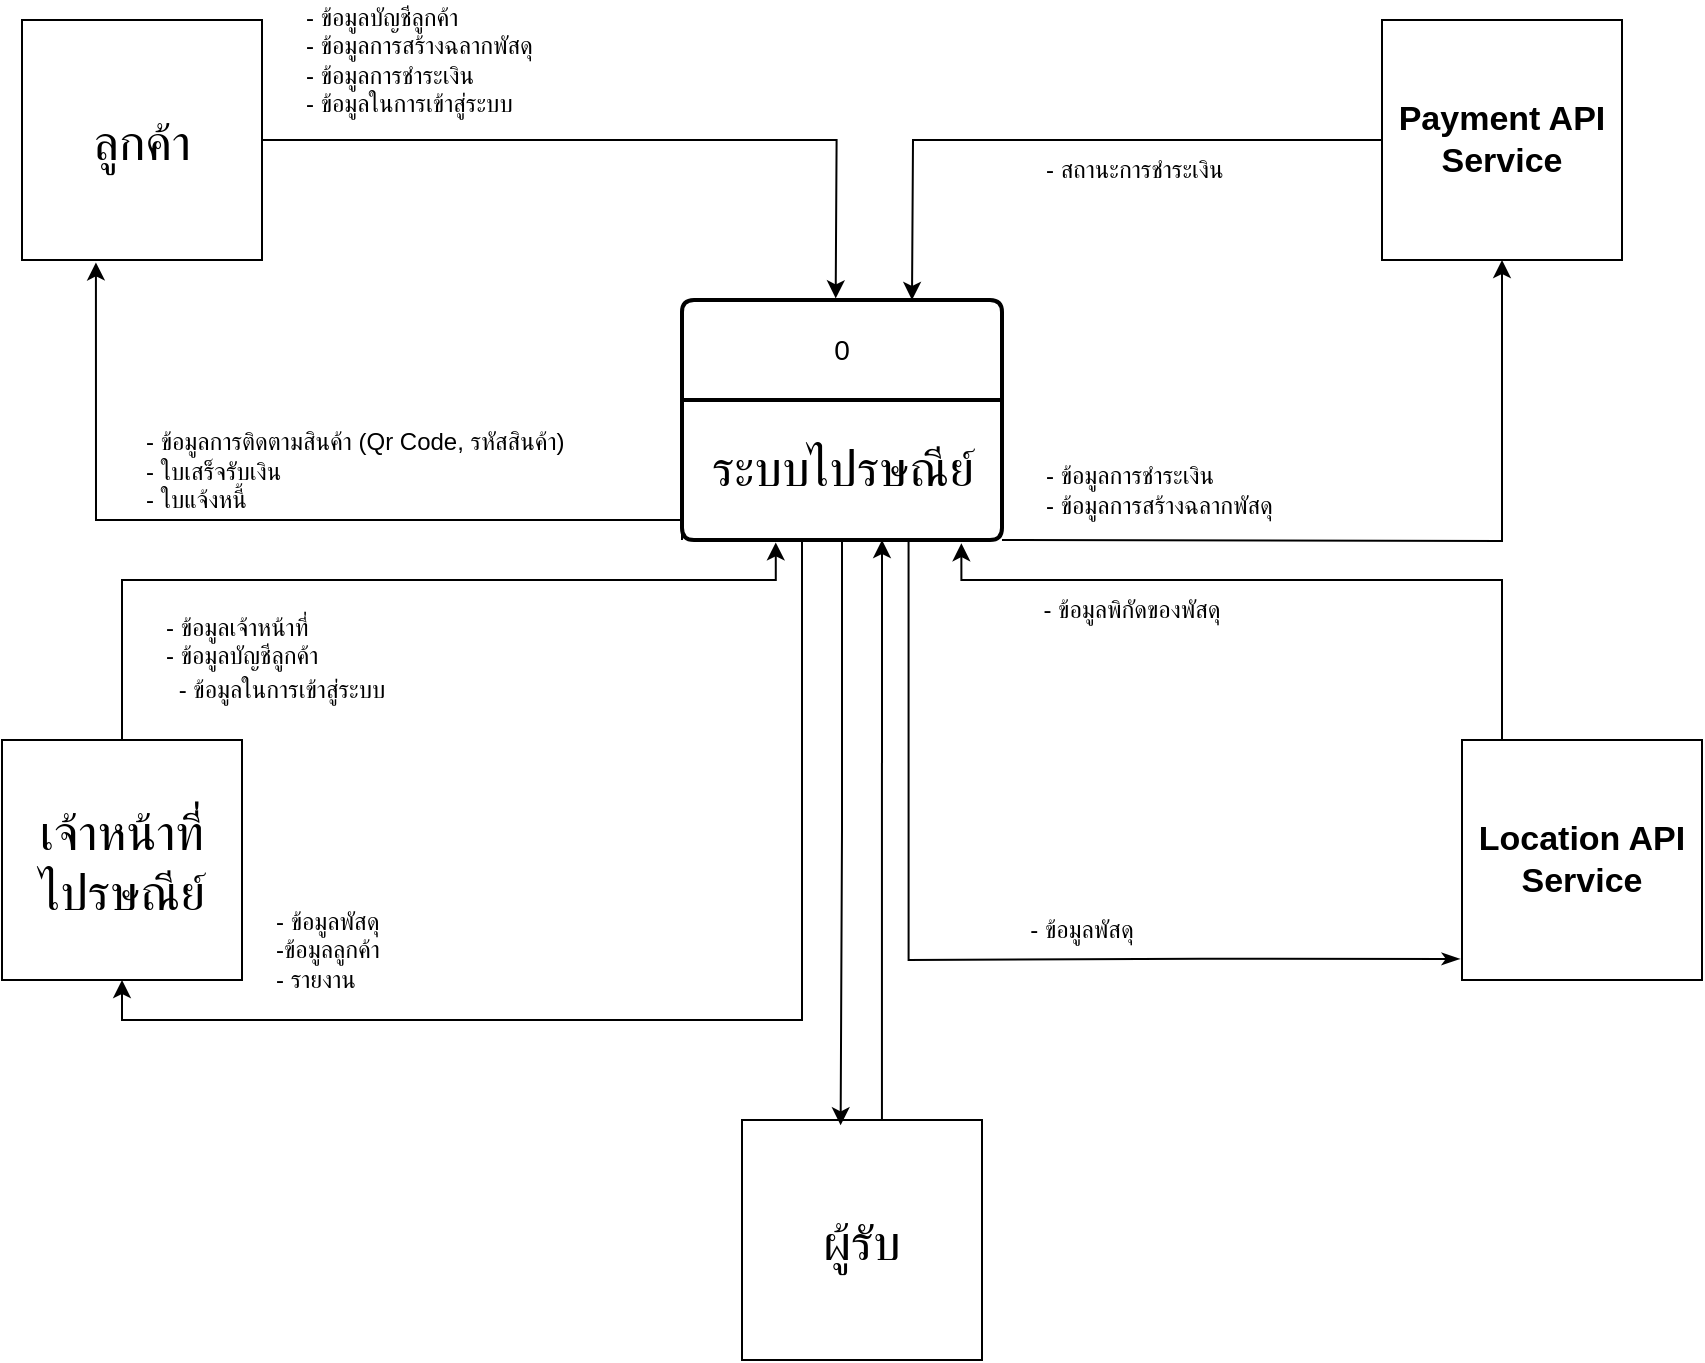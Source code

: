 <mxfile version="24.8.6" pages="4">
  <diagram id="YMsmsmocabXZ7E4HQHLQ" name="Context">
    <mxGraphModel dx="-31" dy="435" grid="1" gridSize="10" guides="1" tooltips="1" connect="1" arrows="1" fold="1" page="1" pageScale="1" pageWidth="850" pageHeight="1100" math="0" shadow="0">
      <root>
        <mxCell id="0" />
        <mxCell id="1" parent="0" />
        <mxCell id="oWr3W-EET1Abqjw7DiCn-14" style="edgeStyle=orthogonalEdgeStyle;rounded=0;orthogonalLoop=1;jettySize=auto;html=1;exitX=1;exitY=0.75;exitDx=0;exitDy=0;entryX=0.5;entryY=1;entryDx=0;entryDy=0;" parent="1" target="BwKrcgIl9ruZARwPmLWE-7" edge="1">
          <mxGeometry relative="1" as="geometry">
            <mxPoint x="1410" y="460" as="sourcePoint" />
          </mxGeometry>
        </mxCell>
        <mxCell id="hX3I04FVWS7Js9a_QmLL-5" value="&lt;font style=&quot;font-size: 25px;&quot;&gt;ลูกค้า&lt;/font&gt;" style="whiteSpace=wrap;html=1;aspect=fixed;" parent="1" vertex="1">
          <mxGeometry x="920" y="200" width="120" height="120" as="geometry" />
        </mxCell>
        <mxCell id="oWr3W-EET1Abqjw7DiCn-11" style="edgeStyle=orthogonalEdgeStyle;rounded=0;orthogonalLoop=1;jettySize=auto;html=1;exitX=0;exitY=0.5;exitDx=0;exitDy=0;entryX=0.75;entryY=0;entryDx=0;entryDy=0;" parent="1" source="BwKrcgIl9ruZARwPmLWE-7" edge="1">
          <mxGeometry relative="1" as="geometry">
            <mxPoint x="1365" y="340.0" as="targetPoint" />
          </mxGeometry>
        </mxCell>
        <mxCell id="BwKrcgIl9ruZARwPmLWE-7" value="&lt;b style=&quot;font-size: 17px;&quot;&gt;&lt;font style=&quot;font-size: 17px;&quot;&gt;Payment API&lt;/font&gt;&lt;/b&gt;&lt;div style=&quot;font-size: 17px;&quot;&gt;&lt;b style=&quot;&quot;&gt;&lt;font style=&quot;font-size: 17px;&quot;&gt;Service&lt;/font&gt;&lt;/b&gt;&lt;/div&gt;" style="whiteSpace=wrap;html=1;aspect=fixed;" parent="1" vertex="1">
          <mxGeometry x="1600" y="200" width="120" height="120" as="geometry" />
        </mxCell>
        <mxCell id="BwKrcgIl9ruZARwPmLWE-16" value="&lt;div&gt;-&amp;nbsp;&lt;span style=&quot;background-color: initial;&quot;&gt;ข้อมูลบัญชีลูกค้า&lt;/span&gt;&lt;/div&gt;&lt;div&gt;- ข้อมูลการสร้างฉลากพัสดุ&lt;/div&gt;&lt;div&gt;- ข้อมูลการชำระเงิน&lt;/div&gt;&lt;div&gt;&lt;span style=&quot;text-align: center; text-wrap-mode: nowrap;&quot;&gt;- ข้อมูลในการเข้าสู่ระบบ&lt;/span&gt;&lt;/div&gt;" style="text;html=1;align=left;verticalAlign=middle;whiteSpace=wrap;rounded=0;" parent="1" vertex="1">
          <mxGeometry x="1060" y="190" width="160" height="60" as="geometry" />
        </mxCell>
        <mxCell id="oWr3W-EET1Abqjw7DiCn-7" style="edgeStyle=orthogonalEdgeStyle;rounded=0;orthogonalLoop=1;jettySize=auto;html=1;exitX=0.5;exitY=0;exitDx=0;exitDy=0;entryX=0.293;entryY=1.017;entryDx=0;entryDy=0;entryPerimeter=0;" parent="1" source="oWr3W-EET1Abqjw7DiCn-2" edge="1">
          <mxGeometry relative="1" as="geometry">
            <mxPoint x="1296.88" y="461.19" as="targetPoint" />
            <Array as="points">
              <mxPoint x="970" y="480" />
              <mxPoint x="1297" y="480" />
            </Array>
          </mxGeometry>
        </mxCell>
        <mxCell id="oWr3W-EET1Abqjw7DiCn-2" value="&lt;span style=&quot;font-size: 25px;&quot;&gt;เจ้าหน้าที่ไปรษณีย์&lt;/span&gt;" style="whiteSpace=wrap;html=1;aspect=fixed;" parent="1" vertex="1">
          <mxGeometry x="910" y="560" width="120" height="120" as="geometry" />
        </mxCell>
        <mxCell id="oWr3W-EET1Abqjw7DiCn-15" style="edgeStyle=orthogonalEdgeStyle;rounded=0;orthogonalLoop=1;jettySize=auto;html=1;exitX=-0.009;exitY=0.912;exitDx=0;exitDy=0;entryX=0.708;entryY=0.989;entryDx=0;entryDy=0;startArrow=classicThin;startFill=1;endArrow=none;endFill=0;exitPerimeter=0;entryPerimeter=0;" parent="1" source="oWr3W-EET1Abqjw7DiCn-3" edge="1">
          <mxGeometry relative="1" as="geometry">
            <mxPoint x="1363.28" y="459.23" as="targetPoint" />
            <Array as="points">
              <mxPoint x="1510" y="669" />
              <mxPoint x="1363" y="670" />
            </Array>
          </mxGeometry>
        </mxCell>
        <mxCell id="oWr3W-EET1Abqjw7DiCn-3" value="&lt;b style=&quot;font-size: 17px;&quot;&gt;&lt;font style=&quot;font-size: 17px;&quot;&gt;Location API&lt;/font&gt;&lt;/b&gt;&lt;div style=&quot;font-size: 17px;&quot;&gt;&lt;b style=&quot;&quot;&gt;&lt;font style=&quot;font-size: 17px;&quot;&gt;Service&lt;/font&gt;&lt;/b&gt;&lt;/div&gt;" style="whiteSpace=wrap;html=1;aspect=fixed;" parent="1" vertex="1">
          <mxGeometry x="1640" y="560" width="120" height="120" as="geometry" />
        </mxCell>
        <mxCell id="oWr3W-EET1Abqjw7DiCn-5" style="edgeStyle=orthogonalEdgeStyle;rounded=0;orthogonalLoop=1;jettySize=auto;html=1;exitX=1;exitY=0.5;exitDx=0;exitDy=0;entryX=0.538;entryY=-0.005;entryDx=0;entryDy=0;entryPerimeter=0;" parent="1" source="hX3I04FVWS7Js9a_QmLL-5" edge="1">
          <mxGeometry relative="1" as="geometry">
            <mxPoint x="1326.84" y="339.2" as="targetPoint" />
          </mxGeometry>
        </mxCell>
        <mxCell id="idWe24kEickOzrx7UqR6-1" value="&lt;br&gt;&lt;div&gt;- ข้อมูลการติดตามสินค้า (Qr Code, รหัสสินค้า)&amp;nbsp;&lt;/div&gt;&lt;div&gt;- ใบเสร็จรับเงิน&lt;/div&gt;&lt;div&gt;- ใบแจ้งหนี้&lt;/div&gt;" style="text;html=1;align=left;verticalAlign=middle;whiteSpace=wrap;rounded=0;" parent="1" vertex="1">
          <mxGeometry x="980" y="403" width="250" height="30" as="geometry" />
        </mxCell>
        <mxCell id="DvAFKXmszkKarA0xK_uT-1" value="- ข้อมูลเจ้าหน้าที่&lt;div&gt;- ข้อมูลบัญชีลูกค้า&lt;/div&gt;&lt;div&gt;&lt;span style=&quot;color: rgba(0, 0, 0, 0); font-family: monospace; font-size: 0px; text-wrap-mode: nowrap;&quot;&gt;%3CmxGraphModel%3E%3Croot%3E%3CmxCell%20id%3D%220%22%2F%3E%3CmxCell%20id%3D%221%22%20parent%3D%220%22%2F%3E%3CmxCell%20id%3D%222%22%20style%3D%22edgeStyle%3DorthogonalEdgeStyle%3Brounded%3D0%3BorthogonalLoop%3D1%3BjettySize%3Dauto%3Bhtml%3D1%3BexitX%3D1%3BexitY%3D0.5%3BexitDx%3D0%3BexitDy%3D0%3BentryX%3D0.548%3BentryY%3D-0.025%3BentryDx%3D0%3BentryDy%3D0%3BentryPerimeter%3D0%3B%22%20edge%3D%221%22%20parent%3D%221%22%3E%3CmxGeometry%20relative%3D%221%22%20as%3D%22geometry%22%3E%3CmxPoint%20x%3D%221338%22%20y%3D%22337%22%20as%3D%22targetPoint%22%2F%3E%3CmxPoint%20x%3D%221040%22%20y%3D%22210.8%22%20as%3D%22sourcePoint%22%2F%3E%3C%2FmxGeometry%3E%3C%2FmxCell%3E%3C%2Froot%3E%3C%2FmxGraphModel%3E&lt;/span&gt;&lt;/div&gt;&lt;div&gt;&lt;span style=&quot;color: rgba(0, 0, 0, 0); font-family: monospace; font-size: 0px; text-wrap-mode: nowrap;&quot;&gt;-&lt;/span&gt;&lt;/div&gt;" style="text;html=1;align=left;verticalAlign=middle;whiteSpace=wrap;rounded=0;" parent="1" vertex="1">
          <mxGeometry x="990" y="500" width="160" height="50" as="geometry" />
        </mxCell>
        <mxCell id="pGnwdV4rsUxAihBqJnmd-1" value="- ข้อมูลพัสดุ&lt;div&gt;-ข้อมูลลูกค้า&lt;br&gt;&lt;div&gt;- รายงาน&lt;/div&gt;&lt;/div&gt;" style="text;html=1;align=left;verticalAlign=middle;whiteSpace=wrap;rounded=0;" parent="1" vertex="1">
          <mxGeometry x="1045" y="650" width="120" height="30" as="geometry" />
        </mxCell>
        <mxCell id="00KccdtuuS2LQPrpxwL_-1" value="&lt;div&gt;&lt;span style=&quot;background-color: initial;&quot;&gt;- ข้อมูลการชำระเงิน&lt;/span&gt;&lt;/div&gt;&lt;div&gt;- ข้อมูลการสร้างฉลากพัสดุ&lt;/div&gt;" style="text;html=1;align=left;verticalAlign=middle;whiteSpace=wrap;rounded=0;" parent="1" vertex="1">
          <mxGeometry x="1430" y="420" width="150" height="30" as="geometry" />
        </mxCell>
        <mxCell id="935j6Lscwc2SWGARaoRc-1" value="&lt;div&gt;- สถานะการชำระเงิน&lt;/div&gt;" style="text;html=1;align=left;verticalAlign=middle;whiteSpace=wrap;rounded=0;" parent="1" vertex="1">
          <mxGeometry x="1430" y="260" width="110" height="30" as="geometry" />
        </mxCell>
        <mxCell id="7CVZlEBBVNvwdXKg0i9e-1" value="- ข้อมูลพัสดุ" style="text;html=1;align=center;verticalAlign=middle;whiteSpace=wrap;rounded=0;" parent="1" vertex="1">
          <mxGeometry x="1410" y="640" width="80" height="30" as="geometry" />
        </mxCell>
        <mxCell id="JTaQd2OVJryP4jDqu7EG-1" value="- ข้อมูลพิกัดของพัสดุ" style="text;html=1;align=center;verticalAlign=middle;whiteSpace=wrap;rounded=0;" parent="1" vertex="1">
          <mxGeometry x="1420" y="480" width="110" height="30" as="geometry" />
        </mxCell>
        <mxCell id="02iYN7fQ2j9fb21IVjrz-5" style="edgeStyle=orthogonalEdgeStyle;rounded=0;orthogonalLoop=1;jettySize=auto;html=1;exitX=0.5;exitY=1;exitDx=0;exitDy=0;entryX=0.5;entryY=1;entryDx=0;entryDy=0;" parent="1" source="02iYN7fQ2j9fb21IVjrz-2" target="oWr3W-EET1Abqjw7DiCn-2" edge="1">
          <mxGeometry relative="1" as="geometry">
            <Array as="points">
              <mxPoint x="1310" y="460" />
              <mxPoint x="1310" y="700" />
              <mxPoint x="970" y="700" />
            </Array>
          </mxGeometry>
        </mxCell>
        <mxCell id="02iYN7fQ2j9fb21IVjrz-2" value="0" style="swimlane;childLayout=stackLayout;horizontal=1;startSize=50;horizontalStack=0;rounded=1;fontSize=14;fontStyle=0;strokeWidth=2;resizeParent=0;resizeLast=1;shadow=0;dashed=0;align=center;arcSize=4;whiteSpace=wrap;html=1;" parent="1" vertex="1">
          <mxGeometry x="1250" y="340" width="160" height="120" as="geometry" />
        </mxCell>
        <mxCell id="02iYN7fQ2j9fb21IVjrz-4" style="edgeStyle=orthogonalEdgeStyle;rounded=0;orthogonalLoop=1;jettySize=auto;html=1;exitX=0.5;exitY=0;exitDx=0;exitDy=0;entryX=0.873;entryY=1.023;entryDx=0;entryDy=0;entryPerimeter=0;" parent="1" source="oWr3W-EET1Abqjw7DiCn-3" edge="1">
          <mxGeometry relative="1" as="geometry">
            <mxPoint x="1389.68" y="461.61" as="targetPoint" />
            <Array as="points">
              <mxPoint x="1660" y="480" />
              <mxPoint x="1390" y="480" />
            </Array>
          </mxGeometry>
        </mxCell>
        <mxCell id="02iYN7fQ2j9fb21IVjrz-6" value="&lt;font style=&quot;font-size: 25px;&quot;&gt;ระบบไปรษณีย์&lt;/font&gt;" style="text;html=1;align=center;verticalAlign=middle;resizable=0;points=[];autosize=1;strokeColor=none;fillColor=none;" parent="1" vertex="1">
          <mxGeometry x="1245" y="403" width="170" height="40" as="geometry" />
        </mxCell>
        <mxCell id="02iYN7fQ2j9fb21IVjrz-7" style="edgeStyle=orthogonalEdgeStyle;rounded=0;orthogonalLoop=1;jettySize=auto;html=1;exitX=0;exitY=1;exitDx=0;exitDy=0;entryX=0.308;entryY=1.01;entryDx=0;entryDy=0;entryPerimeter=0;" parent="1" source="02iYN7fQ2j9fb21IVjrz-2" target="hX3I04FVWS7Js9a_QmLL-5" edge="1">
          <mxGeometry relative="1" as="geometry">
            <Array as="points">
              <mxPoint x="1250" y="450" />
              <mxPoint x="957" y="450" />
            </Array>
          </mxGeometry>
        </mxCell>
        <mxCell id="kY1BdkA7M8wkStmwTlIL-3" value="- ข้อมูลในการเข้าสู่ระบบ" style="text;html=1;align=center;verticalAlign=middle;whiteSpace=wrap;rounded=0;" parent="1" vertex="1">
          <mxGeometry x="990" y="520" width="120" height="30" as="geometry" />
        </mxCell>
        <mxCell id="Qx-9PMFSVq2sjDh1Mysa-1" value="&lt;span style=&quot;font-size: 25px;&quot;&gt;ผู้รับ&lt;/span&gt;" style="whiteSpace=wrap;html=1;aspect=fixed;" vertex="1" parent="1">
          <mxGeometry x="1280" y="750" width="120" height="120" as="geometry" />
        </mxCell>
        <mxCell id="Qx-9PMFSVq2sjDh1Mysa-2" style="edgeStyle=orthogonalEdgeStyle;rounded=0;orthogonalLoop=1;jettySize=auto;html=1;exitX=0.5;exitY=1;exitDx=0;exitDy=0;entryX=0.411;entryY=0.022;entryDx=0;entryDy=0;entryPerimeter=0;" edge="1" parent="1" source="02iYN7fQ2j9fb21IVjrz-2" target="Qx-9PMFSVq2sjDh1Mysa-1">
          <mxGeometry relative="1" as="geometry" />
        </mxCell>
        <mxCell id="Qx-9PMFSVq2sjDh1Mysa-4" value="" style="endArrow=classic;html=1;rounded=0;exitX=0.583;exitY=0;exitDx=0;exitDy=0;exitPerimeter=0;" edge="1" parent="1" source="Qx-9PMFSVq2sjDh1Mysa-1">
          <mxGeometry width="50" height="50" relative="1" as="geometry">
            <mxPoint x="1360" y="690" as="sourcePoint" />
            <mxPoint x="1350" y="460" as="targetPoint" />
          </mxGeometry>
        </mxCell>
      </root>
    </mxGraphModel>
  </diagram>
  <diagram id="Pun33VehzLimjHSa-jRa" name="Level 1">
    <mxGraphModel dx="1434" dy="1162" grid="0" gridSize="10" guides="1" tooltips="1" connect="1" arrows="1" fold="1" page="0" pageScale="1" pageWidth="850" pageHeight="1100" background="none" math="0" shadow="0">
      <root>
        <mxCell id="0" />
        <mxCell id="1" parent="0" />
        <mxCell id="JxoKzAN2XePWAYnJ4Uyl-1" value="ลูกค้า" style="rounded=0;whiteSpace=wrap;html=1;" parent="1" vertex="1">
          <mxGeometry x="50" y="170" width="120" height="60" as="geometry" />
        </mxCell>
        <mxCell id="HcCsx4PcDkGbOsXHTJcW-4" style="edgeStyle=orthogonalEdgeStyle;rounded=0;orthogonalLoop=1;jettySize=auto;html=1;exitX=1;exitY=0.5;exitDx=0;exitDy=0;entryX=0;entryY=0.5;entryDx=0;entryDy=0;" parent="1" edge="1">
          <mxGeometry relative="1" as="geometry">
            <mxPoint x="640" y="100" as="targetPoint" />
            <mxPoint x="505" y="100" as="sourcePoint" />
          </mxGeometry>
        </mxCell>
        <mxCell id="8IqEYIZ9sGLNR-ZfwYiF-1" value="2" style="swimlane;childLayout=stackLayout;horizontal=1;startSize=50;horizontalStack=0;rounded=1;fontSize=14;fontStyle=0;strokeWidth=2;resizeParent=0;resizeLast=1;shadow=0;dashed=0;align=center;arcSize=4;whiteSpace=wrap;html=1;" parent="1" vertex="1">
          <mxGeometry x="345" y="40" width="160" height="120" as="geometry" />
        </mxCell>
        <mxCell id="_jatliGTsfhydXnkZ1ws-1" value="&lt;font style=&quot;font-size: 21px;&quot;&gt;ลงทะเบียน&lt;/font&gt;" style="text;html=1;align=center;verticalAlign=middle;resizable=0;points=[];autosize=1;strokeColor=none;fillColor=none;" parent="8IqEYIZ9sGLNR-ZfwYiF-1" vertex="1">
          <mxGeometry y="50" width="160" height="70" as="geometry" />
        </mxCell>
        <mxCell id="SgvPFVHdcA0Vf626AR-4-2" style="edgeStyle=orthogonalEdgeStyle;rounded=0;orthogonalLoop=1;jettySize=auto;html=1;entryX=-0.004;entryY=0.217;entryDx=0;entryDy=0;entryPerimeter=0;" parent="1" target="_jatliGTsfhydXnkZ1ws-1" edge="1">
          <mxGeometry relative="1" as="geometry">
            <mxPoint x="170" y="176" as="sourcePoint" />
            <mxPoint x="340" y="104" as="targetPoint" />
          </mxGeometry>
        </mxCell>
        <mxCell id="42IY3z_Aax4cZinNtNj3-1" value="&lt;span style=&quot;color: rgb(0, 0, 0); font-family: Helvetica; font-size: 12px; font-style: normal; font-variant-ligatures: normal; font-variant-caps: normal; font-weight: 400; letter-spacing: normal; orphans: 2; text-align: left; text-indent: 0px; text-transform: none; widows: 2; word-spacing: 0px; -webkit-text-stroke-width: 0px; white-space: normal; background-color: rgb(251, 251, 251); text-decoration-thickness: initial; text-decoration-style: initial; text-decoration-color: initial; display: inline !important; float: none;&quot;&gt;ข้อมูลบัญชีลูกค้า&lt;/span&gt;" style="text;whiteSpace=wrap;html=1;" parent="1" vertex="1">
          <mxGeometry x="210" y="80" width="90" height="30" as="geometry" />
        </mxCell>
        <mxCell id="42IY3z_Aax4cZinNtNj3-2" value="D1&lt;span style=&quot;white-space: pre;&quot;&gt;&#x9;&lt;/span&gt;&amp;nbsp;ข้อมูลลูกค้า" style="html=1;dashed=0;whiteSpace=wrap;shape=mxgraph.dfd.dataStoreID;align=left;spacingLeft=3;points=[[0,0],[0.5,0],[1,0],[0,0.5],[1,0.5],[0,1],[0.5,1],[1,1]];" parent="1" vertex="1">
          <mxGeometry x="640" y="85" width="100" height="30" as="geometry" />
        </mxCell>
        <mxCell id="HcCsx4PcDkGbOsXHTJcW-5" value="&lt;span style=&quot;color: rgb(0, 0, 0); font-family: Helvetica; font-size: 12px; font-style: normal; font-variant-ligatures: normal; font-variant-caps: normal; font-weight: 400; letter-spacing: normal; orphans: 2; text-align: left; text-indent: 0px; text-transform: none; widows: 2; word-spacing: 0px; -webkit-text-stroke-width: 0px; white-space: normal; background-color: rgb(251, 251, 251); text-decoration-thickness: initial; text-decoration-style: initial; text-decoration-color: initial; display: inline !important; float: none;&quot;&gt;ข้อมูลบัญชีลูกค้า&lt;/span&gt;" style="text;whiteSpace=wrap;html=1;" parent="1" vertex="1">
          <mxGeometry x="530" y="70" width="90" height="30" as="geometry" />
        </mxCell>
        <mxCell id="_icq4aOBd_bypDhc8ptC-5" style="edgeStyle=orthogonalEdgeStyle;rounded=0;orthogonalLoop=1;jettySize=auto;html=1;exitX=1;exitY=0.25;exitDx=0;exitDy=0;entryX=0.005;entryY=0.305;entryDx=0;entryDy=0;entryPerimeter=0;" parent="1" source="p8fjeqhYe2DYJSzT5w0h-1" target="_icq4aOBd_bypDhc8ptC-3" edge="1">
          <mxGeometry relative="1" as="geometry">
            <mxPoint x="610" y="220.243" as="targetPoint" />
          </mxGeometry>
        </mxCell>
        <mxCell id="p8fjeqhYe2DYJSzT5w0h-1" value="3" style="swimlane;childLayout=stackLayout;horizontal=1;startSize=50;horizontalStack=0;rounded=1;fontSize=14;fontStyle=0;strokeWidth=2;resizeParent=0;resizeLast=1;shadow=0;dashed=0;align=center;arcSize=4;whiteSpace=wrap;html=1;" parent="1" vertex="1">
          <mxGeometry x="345" y="190" width="160" height="120" as="geometry" />
        </mxCell>
        <mxCell id="p8fjeqhYe2DYJSzT5w0h-2" value="&lt;span style=&quot;font-size: 21px;&quot;&gt;สร้างฉลากจัดส่ง&lt;/span&gt;" style="text;html=1;align=center;verticalAlign=middle;resizable=0;points=[];autosize=1;strokeColor=none;fillColor=none;" parent="p8fjeqhYe2DYJSzT5w0h-1" vertex="1">
          <mxGeometry y="50" width="160" height="70" as="geometry" />
        </mxCell>
        <mxCell id="U4FqtQmH0M0nAIyKFKRV-6" style="edgeStyle=orthogonalEdgeStyle;rounded=0;orthogonalLoop=1;jettySize=auto;html=1;exitX=1;exitY=0.75;exitDx=0;exitDy=0;entryX=0.013;entryY=0.206;entryDx=0;entryDy=0;entryPerimeter=0;" parent="1" edge="1">
          <mxGeometry relative="1" as="geometry">
            <mxPoint x="170" y="215.28" as="sourcePoint" />
            <mxPoint x="347.08" y="215.0" as="targetPoint" />
          </mxGeometry>
        </mxCell>
        <mxCell id="U4FqtQmH0M0nAIyKFKRV-7" value="ข้อมูลการสร้างฉลากจัดส่ง" style="text;html=1;align=center;verticalAlign=middle;resizable=0;points=[];autosize=1;strokeColor=none;fillColor=none;" parent="1" vertex="1">
          <mxGeometry x="185" y="190" width="150" height="30" as="geometry" />
        </mxCell>
        <mxCell id="_icq4aOBd_bypDhc8ptC-3" value="D3&lt;span style=&quot;white-space: pre;&quot;&gt;&#x9;&lt;/span&gt;&amp;nbsp;ข้อมูลพัสดุ" style="html=1;dashed=0;whiteSpace=wrap;shape=mxgraph.dfd.dataStoreID;align=left;spacingLeft=3;points=[[0,0],[0.5,0],[1,0],[0,0.5],[1,0.5],[0,1],[0.5,1],[1,1]];" parent="1" vertex="1">
          <mxGeometry x="640" y="210" width="130" height="30" as="geometry" />
        </mxCell>
        <mxCell id="_icq4aOBd_bypDhc8ptC-7" value="4" style="swimlane;childLayout=stackLayout;horizontal=1;startSize=50;horizontalStack=0;rounded=1;fontSize=14;fontStyle=0;strokeWidth=2;resizeParent=0;resizeLast=1;shadow=0;dashed=0;align=center;arcSize=4;whiteSpace=wrap;html=1;" parent="1" vertex="1">
          <mxGeometry x="345" y="360" width="168" height="120" as="geometry" />
        </mxCell>
        <mxCell id="_icq4aOBd_bypDhc8ptC-8" value="&lt;font style=&quot;font-size: 17px;&quot;&gt;การจัดการบัญชีลูกค้า&lt;/font&gt;" style="text;html=1;align=center;verticalAlign=middle;resizable=0;points=[];autosize=1;strokeColor=none;fillColor=none;" parent="_icq4aOBd_bypDhc8ptC-7" vertex="1">
          <mxGeometry y="50" width="168" height="70" as="geometry" />
        </mxCell>
        <mxCell id="y7Tho0uPEW10rR8h3ygS-3" style="edgeStyle=orthogonalEdgeStyle;rounded=0;orthogonalLoop=1;jettySize=auto;html=1;exitX=1;exitY=0.5;exitDx=0;exitDy=0;entryX=0;entryY=0.5;entryDx=0;entryDy=0;" parent="1" source="_icq4aOBd_bypDhc8ptC-9" target="_icq4aOBd_bypDhc8ptC-7" edge="1">
          <mxGeometry relative="1" as="geometry" />
        </mxCell>
        <mxCell id="_icq4aOBd_bypDhc8ptC-9" value="เจ้าหน้าที่ไปรษณีย์" style="rounded=0;whiteSpace=wrap;html=1;" parent="1" vertex="1">
          <mxGeometry x="50" y="390" width="120" height="60" as="geometry" />
        </mxCell>
        <mxCell id="y7Tho0uPEW10rR8h3ygS-1" value="ข้อมูลการสร้างฉลากจัดส่ง" style="text;html=1;align=center;verticalAlign=middle;resizable=0;points=[];autosize=1;strokeColor=none;fillColor=none;" parent="1" vertex="1">
          <mxGeometry x="500" y="185" width="150" height="30" as="geometry" />
        </mxCell>
        <mxCell id="y7Tho0uPEW10rR8h3ygS-4" value="" style="endArrow=none;html=1;rounded=0;exitX=0.993;exitY=0.139;exitDx=0;exitDy=0;exitPerimeter=0;endFill=0;" parent="1" source="_icq4aOBd_bypDhc8ptC-8" edge="1">
          <mxGeometry width="50" height="50" relative="1" as="geometry">
            <mxPoint x="470" y="330" as="sourcePoint" />
            <mxPoint x="800" y="100" as="targetPoint" />
            <Array as="points">
              <mxPoint x="800" y="420" />
            </Array>
          </mxGeometry>
        </mxCell>
        <mxCell id="y7Tho0uPEW10rR8h3ygS-5" value="" style="endArrow=classic;html=1;rounded=0;entryX=1;entryY=0.5;entryDx=0;entryDy=0;" parent="1" target="42IY3z_Aax4cZinNtNj3-2" edge="1">
          <mxGeometry width="50" height="50" relative="1" as="geometry">
            <mxPoint x="800" y="100" as="sourcePoint" />
            <mxPoint x="580" y="160" as="targetPoint" />
          </mxGeometry>
        </mxCell>
        <mxCell id="cyOBG8o1CMk2wq10r28m-1" value="" style="endArrow=none;html=1;rounded=0;exitX=0.515;exitY=1;exitDx=0;exitDy=0;exitPerimeter=0;endFill=0;" parent="1" source="_icq4aOBd_bypDhc8ptC-8" edge="1">
          <mxGeometry width="50" height="50" relative="1" as="geometry">
            <mxPoint x="400" y="550" as="sourcePoint" />
            <mxPoint x="150" y="520" as="targetPoint" />
            <Array as="points">
              <mxPoint x="432" y="520" />
            </Array>
          </mxGeometry>
        </mxCell>
        <mxCell id="cyOBG8o1CMk2wq10r28m-2" value="" style="endArrow=classic;html=1;rounded=0;entryX=0.831;entryY=0.994;entryDx=0;entryDy=0;entryPerimeter=0;" parent="1" target="_icq4aOBd_bypDhc8ptC-9" edge="1">
          <mxGeometry width="50" height="50" relative="1" as="geometry">
            <mxPoint x="150" y="520" as="sourcePoint" />
            <mxPoint x="150" y="460" as="targetPoint" />
          </mxGeometry>
        </mxCell>
        <mxCell id="cyOBG8o1CMk2wq10r28m-3" value="" style="endArrow=none;html=1;rounded=0;endFill=0;" parent="1" edge="1">
          <mxGeometry width="50" height="50" relative="1" as="geometry">
            <mxPoint x="750" y="90" as="sourcePoint" />
            <mxPoint x="820" y="440" as="targetPoint" />
            <Array as="points">
              <mxPoint x="820" y="90" />
            </Array>
          </mxGeometry>
        </mxCell>
        <mxCell id="cyOBG8o1CMk2wq10r28m-4" value="" style="endArrow=classic;html=1;rounded=0;" parent="1" edge="1">
          <mxGeometry width="50" height="50" relative="1" as="geometry">
            <mxPoint x="820" y="440" as="sourcePoint" />
            <mxPoint x="514" y="440" as="targetPoint" />
          </mxGeometry>
        </mxCell>
        <mxCell id="z0xXMs4xQg1NQrpVEuKd-2" value="&lt;span style=&quot;color: rgb(0, 0, 0); font-family: Helvetica; font-size: 12px; font-style: normal; font-variant-ligatures: normal; font-variant-caps: normal; font-weight: 400; letter-spacing: normal; orphans: 2; text-align: left; text-indent: 0px; text-transform: none; widows: 2; word-spacing: 0px; -webkit-text-stroke-width: 0px; white-space: normal; background-color: rgb(251, 251, 251); text-decoration-thickness: initial; text-decoration-style: initial; text-decoration-color: initial; display: inline !important; float: none;&quot;&gt;ข้อมูลบัญชีลูกค้า&lt;/span&gt;" style="text;whiteSpace=wrap;html=1;" parent="1" vertex="1">
          <mxGeometry x="600" y="440" width="120" height="40" as="geometry" />
        </mxCell>
        <mxCell id="z0xXMs4xQg1NQrpVEuKd-3" value="&lt;span style=&quot;color: rgb(0, 0, 0); font-family: Helvetica; font-size: 12px; font-style: normal; font-variant-ligatures: normal; font-variant-caps: normal; font-weight: 400; letter-spacing: normal; orphans: 2; text-align: left; text-indent: 0px; text-transform: none; widows: 2; word-spacing: 0px; -webkit-text-stroke-width: 0px; white-space: normal; background-color: rgb(251, 251, 251); text-decoration-thickness: initial; text-decoration-style: initial; text-decoration-color: initial; display: inline !important; float: none;&quot;&gt;ข้อมูลบัญชีลูกค้า&lt;/span&gt;" style="text;whiteSpace=wrap;html=1;" parent="1" vertex="1">
          <mxGeometry x="200" y="490" width="120" height="40" as="geometry" />
        </mxCell>
        <mxCell id="z0xXMs4xQg1NQrpVEuKd-4" value="&lt;span style=&quot;color: rgb(0, 0, 0); font-family: Helvetica; font-size: 12px; font-style: normal; font-variant-ligatures: normal; font-variant-caps: normal; font-weight: 400; letter-spacing: normal; orphans: 2; text-indent: 0px; text-transform: none; widows: 2; word-spacing: 0px; -webkit-text-stroke-width: 0px; white-space: normal; background-color: rgb(251, 251, 251); text-decoration-thickness: initial; text-decoration-style: initial; text-decoration-color: initial; float: none; display: inline !important;&quot;&gt;ข้อมูลบัญชีลูกค้า (อนุมัติ, แก้ไข, ลบ)&lt;/span&gt;" style="text;whiteSpace=wrap;html=1;align=center;" parent="1" vertex="1">
          <mxGeometry x="195" y="370" width="125" height="40" as="geometry" />
        </mxCell>
        <mxCell id="1pgErD_scefjk680Jdr--6" style="edgeStyle=orthogonalEdgeStyle;rounded=0;orthogonalLoop=1;jettySize=auto;html=1;exitX=1;exitY=0.25;exitDx=0;exitDy=0;entryX=1;entryY=0.333;entryDx=0;entryDy=0;entryPerimeter=0;" parent="1" source="1pgErD_scefjk680Jdr--1" target="_icq4aOBd_bypDhc8ptC-3" edge="1">
          <mxGeometry relative="1" as="geometry">
            <mxPoint x="930" y="590" as="targetPoint" />
            <Array as="points">
              <mxPoint x="880" y="590" />
              <mxPoint x="880" y="220" />
            </Array>
          </mxGeometry>
        </mxCell>
        <mxCell id="1pgErD_scefjk680Jdr--1" value="5" style="swimlane;childLayout=stackLayout;horizontal=1;startSize=50;horizontalStack=0;rounded=1;fontSize=14;fontStyle=0;strokeWidth=2;resizeParent=0;resizeLast=1;shadow=0;dashed=0;align=center;arcSize=4;whiteSpace=wrap;html=1;" parent="1" vertex="1">
          <mxGeometry x="345" y="560" width="168" height="120" as="geometry" />
        </mxCell>
        <mxCell id="1pgErD_scefjk680Jdr--2" value="&lt;font style=&quot;font-size: 17px;&quot;&gt;การจัดการพัสดุ&lt;/font&gt;" style="text;html=1;align=center;verticalAlign=middle;resizable=0;points=[];autosize=1;strokeColor=none;fillColor=none;" parent="1pgErD_scefjk680Jdr--1" vertex="1">
          <mxGeometry y="50" width="168" height="70" as="geometry" />
        </mxCell>
        <mxCell id="1pgErD_scefjk680Jdr--3" style="edgeStyle=orthogonalEdgeStyle;rounded=0;orthogonalLoop=1;jettySize=auto;html=1;exitX=1;exitY=0.5;exitDx=0;exitDy=0;entryX=0.997;entryY=0.424;entryDx=0;entryDy=0;entryPerimeter=0;" parent="1" source="_icq4aOBd_bypDhc8ptC-3" target="1pgErD_scefjk680Jdr--2" edge="1">
          <mxGeometry relative="1" as="geometry">
            <Array as="points">
              <mxPoint x="840" y="225" />
              <mxPoint x="840" y="640" />
            </Array>
          </mxGeometry>
        </mxCell>
        <mxCell id="1pgErD_scefjk680Jdr--7" style="edgeStyle=orthogonalEdgeStyle;rounded=0;orthogonalLoop=1;jettySize=auto;html=1;entryX=0.29;entryY=0.979;entryDx=0;entryDy=0;entryPerimeter=0;" parent="1" source="1pgErD_scefjk680Jdr--2" target="_icq4aOBd_bypDhc8ptC-9" edge="1">
          <mxGeometry relative="1" as="geometry">
            <Array as="points">
              <mxPoint x="429" y="710" />
              <mxPoint x="85" y="710" />
            </Array>
          </mxGeometry>
        </mxCell>
        <mxCell id="1pgErD_scefjk680Jdr--8" value="" style="endArrow=classic;html=1;rounded=0;exitX=0.579;exitY=0.994;exitDx=0;exitDy=0;exitPerimeter=0;entryX=0.007;entryY=0.396;entryDx=0;entryDy=0;entryPerimeter=0;" parent="1" source="_icq4aOBd_bypDhc8ptC-9" target="1pgErD_scefjk680Jdr--2" edge="1">
          <mxGeometry width="50" height="50" relative="1" as="geometry">
            <mxPoint x="330" y="530" as="sourcePoint" />
            <mxPoint x="120" y="670" as="targetPoint" />
            <Array as="points">
              <mxPoint x="120" y="638" />
            </Array>
          </mxGeometry>
        </mxCell>
        <mxCell id="UIxow4NNBWcOBgDovtzO-1" value="&lt;span style=&quot;color: rgb(0, 0, 0); font-family: Helvetica; font-size: 12px; font-style: normal; font-variant-ligatures: normal; font-variant-caps: normal; font-weight: 400; letter-spacing: normal; orphans: 2; text-align: center; text-indent: 0px; text-transform: none; widows: 2; word-spacing: 0px; -webkit-text-stroke-width: 0px; white-space: normal; background-color: rgb(251, 251, 251); text-decoration-thickness: initial; text-decoration-style: initial; text-decoration-color: initial; display: inline !important; float: none;&quot;&gt;ข้อมูลพัสดุ (แก้ไข, ลบ)&lt;/span&gt;" style="text;whiteSpace=wrap;html=1;" parent="1" vertex="1">
          <mxGeometry x="195" y="610" width="115" height="40" as="geometry" />
        </mxCell>
        <mxCell id="UIxow4NNBWcOBgDovtzO-2" value="&lt;span style=&quot;color: rgb(0, 0, 0); font-family: Helvetica; font-size: 12px; font-style: normal; font-variant-ligatures: normal; font-variant-caps: normal; font-weight: 400; letter-spacing: normal; orphans: 2; text-align: center; text-indent: 0px; text-transform: none; widows: 2; word-spacing: 0px; -webkit-text-stroke-width: 0px; white-space: normal; background-color: rgb(251, 251, 251); text-decoration-thickness: initial; text-decoration-style: initial; text-decoration-color: initial; display: inline !important; float: none;&quot;&gt;ข้อมูลพัสดุ&lt;span&gt;&amp;nbsp;&lt;/span&gt;&lt;/span&gt;" style="text;whiteSpace=wrap;html=1;" parent="1" vertex="1">
          <mxGeometry x="150" y="680" width="70" height="20" as="geometry" />
        </mxCell>
        <mxCell id="UIxow4NNBWcOBgDovtzO-3" value="&lt;span style=&quot;color: rgb(0, 0, 0); font-family: Helvetica; font-size: 12px; font-style: normal; font-variant-ligatures: normal; font-variant-caps: normal; font-weight: 400; letter-spacing: normal; orphans: 2; text-align: center; text-indent: 0px; text-transform: none; widows: 2; word-spacing: 0px; -webkit-text-stroke-width: 0px; white-space: normal; background-color: rgb(251, 251, 251); text-decoration-thickness: initial; text-decoration-style: initial; text-decoration-color: initial; display: inline !important; float: none;&quot;&gt;ข้อมูลพัสดุ&lt;span&gt;&amp;nbsp;&lt;/span&gt;&lt;/span&gt;" style="text;whiteSpace=wrap;html=1;" parent="1" vertex="1">
          <mxGeometry x="533" y="610" width="90" height="40" as="geometry" />
        </mxCell>
        <mxCell id="UIxow4NNBWcOBgDovtzO-5" value="&lt;span style=&quot;color: rgb(0, 0, 0); font-family: Helvetica; font-size: 12px; font-style: normal; font-variant-ligatures: normal; font-variant-caps: normal; font-weight: 400; letter-spacing: normal; orphans: 2; text-align: center; text-indent: 0px; text-transform: none; widows: 2; word-spacing: 0px; -webkit-text-stroke-width: 0px; white-space: normal; background-color: rgb(251, 251, 251); text-decoration-thickness: initial; text-decoration-style: initial; text-decoration-color: initial; display: inline !important; float: none;&quot;&gt;ข้อมูลพัสดุ (แก้ไข, ลบ)&lt;/span&gt;" style="text;whiteSpace=wrap;html=1;" parent="1" vertex="1">
          <mxGeometry x="590" y="560" width="115" height="40" as="geometry" />
        </mxCell>
        <mxCell id="UIxow4NNBWcOBgDovtzO-6" value="&lt;span style=&quot;color: rgb(0, 0, 0); font-family: Helvetica; font-size: 12px; font-style: normal; font-variant-ligatures: normal; font-variant-caps: normal; font-weight: 400; letter-spacing: normal; orphans: 2; text-indent: 0px; text-transform: none; widows: 2; word-spacing: 0px; -webkit-text-stroke-width: 0px; white-space: normal; background-color: rgb(251, 251, 251); text-decoration-thickness: initial; text-decoration-style: initial; text-decoration-color: initial; float: none; display: inline !important;&quot;&gt;ข้อมูลบัญชีลูกค้า (อนุมัติ, แก้ไข, ลบ)&lt;/span&gt;" style="text;whiteSpace=wrap;html=1;align=center;" parent="1" vertex="1">
          <mxGeometry x="568.75" y="390" width="182.5" height="40" as="geometry" />
        </mxCell>
        <mxCell id="e7sbUX2ducIs3pXZIczz-12" style="edgeStyle=orthogonalEdgeStyle;rounded=0;orthogonalLoop=1;jettySize=auto;html=1;exitX=0;exitY=0.75;exitDx=0;exitDy=0;entryX=0.5;entryY=1;entryDx=0;entryDy=0;" parent="1" source="e7sbUX2ducIs3pXZIczz-1" target="e7sbUX2ducIs3pXZIczz-3" edge="1">
          <mxGeometry relative="1" as="geometry">
            <Array as="points">
              <mxPoint x="330" y="830" />
              <mxPoint x="330" y="880" />
              <mxPoint x="120" y="880" />
            </Array>
          </mxGeometry>
        </mxCell>
        <mxCell id="e7sbUX2ducIs3pXZIczz-1" value="6" style="swimlane;childLayout=stackLayout;horizontal=1;startSize=50;horizontalStack=0;rounded=1;fontSize=14;fontStyle=0;strokeWidth=2;resizeParent=0;resizeLast=1;shadow=0;dashed=0;align=center;arcSize=4;whiteSpace=wrap;html=1;" parent="1" vertex="1">
          <mxGeometry x="345" y="740" width="168" height="120" as="geometry" />
        </mxCell>
        <mxCell id="e7sbUX2ducIs3pXZIczz-2" value="&lt;span style=&quot;font-size: 17px;&quot;&gt;การจัดทำรายงาน&lt;/span&gt;" style="text;html=1;align=center;verticalAlign=middle;resizable=0;points=[];autosize=1;strokeColor=none;fillColor=none;" parent="e7sbUX2ducIs3pXZIczz-1" vertex="1">
          <mxGeometry y="50" width="168" height="70" as="geometry" />
        </mxCell>
        <mxCell id="e7sbUX2ducIs3pXZIczz-3" value="เจ้าหน้าที่ไปรษณีย์" style="rounded=0;whiteSpace=wrap;html=1;" parent="1" vertex="1">
          <mxGeometry x="60" y="780" width="120" height="60" as="geometry" />
        </mxCell>
        <mxCell id="e7sbUX2ducIs3pXZIczz-4" value="D1&lt;span style=&quot;white-space: pre;&quot;&gt;&#x9;&lt;/span&gt;&amp;nbsp;ข้อมูลลูกค้า" style="html=1;dashed=0;whiteSpace=wrap;shape=mxgraph.dfd.dataStoreID;align=left;spacingLeft=3;points=[[0,0],[0.5,0],[1,0],[0,0.5],[1,0.5],[0,1],[0.5,1],[1,1]];" parent="1" vertex="1">
          <mxGeometry x="640" y="740" width="100" height="30" as="geometry" />
        </mxCell>
        <mxCell id="e7sbUX2ducIs3pXZIczz-5" value="D4&lt;span style=&quot;white-space: pre;&quot;&gt;&#x9;&lt;/span&gt;&amp;nbsp;ข้อมูลการชำระเงิน" style="html=1;dashed=0;whiteSpace=wrap;shape=mxgraph.dfd.dataStoreID;align=left;spacingLeft=3;points=[[0,0],[0.5,0],[1,0],[0,0.5],[1,0.5],[0,1],[0.5,1],[1,1]];" parent="1" vertex="1">
          <mxGeometry x="640" y="890" width="130" height="30" as="geometry" />
        </mxCell>
        <mxCell id="e7sbUX2ducIs3pXZIczz-6" value="D3&lt;span style=&quot;white-space: pre;&quot;&gt;&#x9;&lt;/span&gt;&amp;nbsp;ข้อมูลพัสดุ" style="html=1;dashed=0;whiteSpace=wrap;shape=mxgraph.dfd.dataStoreID;align=left;spacingLeft=3;points=[[0,0],[0.5,0],[1,0],[0,0.5],[1,0.5],[0,1],[0.5,1],[1,1]];" parent="1" vertex="1">
          <mxGeometry x="640" y="810" width="130" height="30" as="geometry" />
        </mxCell>
        <mxCell id="e7sbUX2ducIs3pXZIczz-7" style="edgeStyle=orthogonalEdgeStyle;rounded=0;orthogonalLoop=1;jettySize=auto;html=1;exitX=0;exitY=0.5;exitDx=0;exitDy=0;entryX=0.99;entryY=0.188;entryDx=0;entryDy=0;entryPerimeter=0;" parent="1" source="e7sbUX2ducIs3pXZIczz-4" target="e7sbUX2ducIs3pXZIczz-1" edge="1">
          <mxGeometry relative="1" as="geometry" />
        </mxCell>
        <mxCell id="e7sbUX2ducIs3pXZIczz-8" style="edgeStyle=orthogonalEdgeStyle;rounded=0;orthogonalLoop=1;jettySize=auto;html=1;exitX=0;exitY=0.5;exitDx=0;exitDy=0;entryX=0.99;entryY=0.702;entryDx=0;entryDy=0;entryPerimeter=0;" parent="1" source="e7sbUX2ducIs3pXZIczz-6" target="e7sbUX2ducIs3pXZIczz-2" edge="1">
          <mxGeometry relative="1" as="geometry" />
        </mxCell>
        <mxCell id="e7sbUX2ducIs3pXZIczz-9" style="edgeStyle=orthogonalEdgeStyle;rounded=0;orthogonalLoop=1;jettySize=auto;html=1;exitX=0;exitY=0.5;exitDx=0;exitDy=0;entryX=0.888;entryY=1.02;entryDx=0;entryDy=0;entryPerimeter=0;" parent="1" source="e7sbUX2ducIs3pXZIczz-5" target="e7sbUX2ducIs3pXZIczz-2" edge="1">
          <mxGeometry relative="1" as="geometry" />
        </mxCell>
        <mxCell id="e7sbUX2ducIs3pXZIczz-10" style="edgeStyle=orthogonalEdgeStyle;rounded=0;orthogonalLoop=1;jettySize=auto;html=1;exitX=0;exitY=0.25;exitDx=0;exitDy=0;entryX=0.889;entryY=0.005;entryDx=0;entryDy=0;entryPerimeter=0;" parent="1" source="e7sbUX2ducIs3pXZIczz-1" target="e7sbUX2ducIs3pXZIczz-3" edge="1">
          <mxGeometry relative="1" as="geometry">
            <Array as="points">
              <mxPoint x="345" y="760" />
              <mxPoint x="167" y="760" />
            </Array>
          </mxGeometry>
        </mxCell>
        <mxCell id="e7sbUX2ducIs3pXZIczz-11" style="edgeStyle=orthogonalEdgeStyle;rounded=0;orthogonalLoop=1;jettySize=auto;html=1;exitX=0;exitY=0.5;exitDx=0;exitDy=0;entryX=0.994;entryY=0.348;entryDx=0;entryDy=0;entryPerimeter=0;" parent="1" source="e7sbUX2ducIs3pXZIczz-1" target="e7sbUX2ducIs3pXZIczz-3" edge="1">
          <mxGeometry relative="1" as="geometry" />
        </mxCell>
        <mxCell id="e7sbUX2ducIs3pXZIczz-13" value="รายงานการชำระเงิน" style="text;html=1;align=center;verticalAlign=middle;resizable=0;points=[];autosize=1;strokeColor=none;fillColor=none;" parent="1" vertex="1">
          <mxGeometry x="192.5" y="738" width="120" height="30" as="geometry" />
        </mxCell>
        <mxCell id="e7sbUX2ducIs3pXZIczz-14" value="รายงานข้อมูลผู้ใช้บริการ" style="text;html=1;align=center;verticalAlign=middle;resizable=0;points=[];autosize=1;strokeColor=none;fillColor=none;" parent="1" vertex="1">
          <mxGeometry x="192.5" y="770" width="140" height="30" as="geometry" />
        </mxCell>
        <mxCell id="e7sbUX2ducIs3pXZIczz-15" value="&lt;span style=&quot;color: rgb(0, 0, 0); font-family: Helvetica; font-size: 12px; font-style: normal; font-variant-ligatures: normal; font-variant-caps: normal; font-weight: 400; letter-spacing: normal; orphans: 2; text-align: center; text-indent: 0px; text-transform: none; widows: 2; word-spacing: 0px; -webkit-text-stroke-width: 0px; white-space: nowrap; text-decoration-thickness: initial; text-decoration-style: initial; text-decoration-color: initial; float: none; display: inline !important;&quot;&gt;รายงานพัสดุ&lt;/span&gt;" style="text;whiteSpace=wrap;html=1;labelBackgroundColor=none;" parent="1" vertex="1">
          <mxGeometry x="200" y="860" width="67.5" height="20" as="geometry" />
        </mxCell>
        <mxCell id="e7sbUX2ducIs3pXZIczz-16" value="&lt;span style=&quot;color: rgb(0, 0, 0); font-family: Helvetica; font-size: 12px; font-style: normal; font-variant-ligatures: normal; font-variant-caps: normal; font-weight: 400; letter-spacing: normal; orphans: 2; text-align: left; text-indent: 0px; text-transform: none; widows: 2; word-spacing: 0px; -webkit-text-stroke-width: 0px; white-space: normal; background-color: rgb(251, 251, 251); text-decoration-thickness: initial; text-decoration-style: initial; text-decoration-color: initial; display: inline !important; float: none;&quot;&gt;ข้อมูลบัญชีลูกค้า&lt;/span&gt;" style="text;whiteSpace=wrap;html=1;" parent="1" vertex="1">
          <mxGeometry x="540" y="720" width="90" height="30" as="geometry" />
        </mxCell>
        <mxCell id="e7sbUX2ducIs3pXZIczz-17" value="&lt;span style=&quot;color: rgb(0, 0, 0); font-family: Helvetica; font-size: 12px; font-style: normal; font-variant-ligatures: normal; font-variant-caps: normal; font-weight: 400; letter-spacing: normal; orphans: 2; text-align: center; text-indent: 0px; text-transform: none; widows: 2; word-spacing: 0px; -webkit-text-stroke-width: 0px; white-space: normal; background-color: rgb(251, 251, 251); text-decoration-thickness: initial; text-decoration-style: initial; text-decoration-color: initial; display: inline !important; float: none;&quot;&gt;ข้อมูลพัสดุ&lt;span&gt;&amp;nbsp;&lt;/span&gt;&lt;/span&gt;" style="text;whiteSpace=wrap;html=1;" parent="1" vertex="1">
          <mxGeometry x="550" y="800" width="90" height="40" as="geometry" />
        </mxCell>
        <mxCell id="e7sbUX2ducIs3pXZIczz-18" value="ข้อมูลการชำระเงิน" style="text;html=1;align=center;verticalAlign=middle;resizable=0;points=[];autosize=1;strokeColor=none;fillColor=none;" parent="1" vertex="1">
          <mxGeometry x="523" y="880" width="110" height="30" as="geometry" />
        </mxCell>
        <mxCell id="e7sbUX2ducIs3pXZIczz-22" style="edgeStyle=orthogonalEdgeStyle;rounded=0;orthogonalLoop=1;jettySize=auto;html=1;exitX=0.5;exitY=1;exitDx=0;exitDy=0;entryX=0.25;entryY=1;entryDx=0;entryDy=0;" parent="1" source="e7sbUX2ducIs3pXZIczz-19" target="e7sbUX2ducIs3pXZIczz-21" edge="1">
          <mxGeometry relative="1" as="geometry" />
        </mxCell>
        <mxCell id="e7sbUX2ducIs3pXZIczz-19" value="7" style="swimlane;childLayout=stackLayout;horizontal=1;startSize=50;horizontalStack=0;rounded=1;fontSize=14;fontStyle=0;strokeWidth=2;resizeParent=0;resizeLast=1;shadow=0;dashed=0;align=center;arcSize=4;whiteSpace=wrap;html=1;" parent="1" vertex="1">
          <mxGeometry x="345" y="930" width="168" height="120" as="geometry" />
        </mxCell>
        <mxCell id="e7sbUX2ducIs3pXZIczz-20" value="&lt;span style=&quot;font-size: 17px;&quot;&gt;การชำระเงิน&lt;/span&gt;" style="text;html=1;align=center;verticalAlign=middle;resizable=0;points=[];autosize=1;strokeColor=none;fillColor=none;" parent="e7sbUX2ducIs3pXZIczz-19" vertex="1">
          <mxGeometry y="50" width="168" height="70" as="geometry" />
        </mxCell>
        <mxCell id="e7sbUX2ducIs3pXZIczz-23" style="edgeStyle=orthogonalEdgeStyle;rounded=0;orthogonalLoop=1;jettySize=auto;html=1;exitX=1;exitY=0.5;exitDx=0;exitDy=0;entryX=0;entryY=0.5;entryDx=0;entryDy=0;" parent="1" source="e7sbUX2ducIs3pXZIczz-21" target="e7sbUX2ducIs3pXZIczz-19" edge="1">
          <mxGeometry relative="1" as="geometry" />
        </mxCell>
        <mxCell id="e7sbUX2ducIs3pXZIczz-21" value="ลูกค้า" style="rounded=0;whiteSpace=wrap;html=1;" parent="1" vertex="1">
          <mxGeometry x="75" y="960" width="120" height="60" as="geometry" />
        </mxCell>
        <mxCell id="e7sbUX2ducIs3pXZIczz-24" style="edgeStyle=orthogonalEdgeStyle;rounded=0;orthogonalLoop=1;jettySize=auto;html=1;" parent="1" source="e7sbUX2ducIs3pXZIczz-20" edge="1">
          <mxGeometry relative="1" as="geometry">
            <mxPoint x="720" y="921" as="targetPoint" />
          </mxGeometry>
        </mxCell>
        <mxCell id="e7sbUX2ducIs3pXZIczz-25" value="ใบแจ้งชำระค่าบริการ" style="text;html=1;align=center;verticalAlign=middle;resizable=0;points=[];autosize=1;strokeColor=none;fillColor=none;" parent="1" vertex="1">
          <mxGeometry x="150" y="1048" width="120" height="30" as="geometry" />
        </mxCell>
        <mxCell id="e7sbUX2ducIs3pXZIczz-26" value="ข้อมูลการชำระเงิน" style="text;html=1;align=center;verticalAlign=middle;resizable=0;points=[];autosize=1;strokeColor=none;fillColor=none;" parent="1" vertex="1">
          <mxGeometry x="207.5" y="968" width="110" height="30" as="geometry" />
        </mxCell>
        <mxCell id="e7sbUX2ducIs3pXZIczz-27" value="ข้อมูลการชำระเงิน" style="text;html=1;align=center;verticalAlign=middle;resizable=0;points=[];autosize=1;strokeColor=none;fillColor=none;" parent="1" vertex="1">
          <mxGeometry x="568.75" y="990" width="110" height="30" as="geometry" />
        </mxCell>
        <mxCell id="kjNaebWljjRCqEQofx6S-1" value="&lt;font style=&quot;font-size: 13px;&quot;&gt;&amp;lt;&amp;lt;&lt;b style=&quot;&quot;&gt;Payment API&lt;br&gt;&lt;/b&gt;&lt;b style=&quot;background-color: initial;&quot;&gt;Service&lt;/b&gt;&amp;gt;&amp;gt;&lt;/font&gt;" style="rounded=0;whiteSpace=wrap;html=1;" parent="1" vertex="1">
          <mxGeometry x="640" y="1040" width="120" height="60" as="geometry" />
        </mxCell>
        <mxCell id="orwC93veUZTLWgv8OVGT-1" style="edgeStyle=orthogonalEdgeStyle;rounded=0;orthogonalLoop=1;jettySize=auto;html=1;exitX=0;exitY=0.5;exitDx=0;exitDy=0;entryX=0.744;entryY=1;entryDx=0;entryDy=0;entryPerimeter=0;" parent="1" source="kjNaebWljjRCqEQofx6S-1" target="e7sbUX2ducIs3pXZIczz-20" edge="1">
          <mxGeometry relative="1" as="geometry" />
        </mxCell>
        <mxCell id="orwC93veUZTLWgv8OVGT-2" value="ข้อมูลการชำระเงิน" style="text;html=1;align=center;verticalAlign=middle;resizable=0;points=[];autosize=1;strokeColor=none;fillColor=none;" parent="1" vertex="1">
          <mxGeometry x="510" y="1048" width="110" height="30" as="geometry" />
        </mxCell>
        <mxCell id="Uqflz2liN4iyfqkf-5U8-1" style="edgeStyle=orthogonalEdgeStyle;rounded=0;orthogonalLoop=1;jettySize=auto;html=1;exitX=0.25;exitY=0;exitDx=0;exitDy=0;entryX=0.458;entryY=0;entryDx=0;entryDy=0;entryPerimeter=0;" parent="1" source="e7sbUX2ducIs3pXZIczz-19" target="e7sbUX2ducIs3pXZIczz-21" edge="1">
          <mxGeometry relative="1" as="geometry" />
        </mxCell>
        <mxCell id="Uqflz2liN4iyfqkf-5U8-2" value="ใบเสร็จรับเงิน" style="text;html=1;align=center;verticalAlign=middle;resizable=0;points=[];autosize=1;strokeColor=none;fillColor=none;" parent="1" vertex="1">
          <mxGeometry x="185" y="888" width="90" height="30" as="geometry" />
        </mxCell>
        <mxCell id="P-4tDb3lVwZGA76Fb62j-3" value="8" style="swimlane;childLayout=stackLayout;horizontal=1;startSize=50;horizontalStack=0;rounded=1;fontSize=14;fontStyle=0;strokeWidth=2;resizeParent=0;resizeLast=1;shadow=0;dashed=0;align=center;arcSize=4;whiteSpace=wrap;html=1;" parent="1" vertex="1">
          <mxGeometry x="345" y="1120" width="174" height="120" as="geometry" />
        </mxCell>
        <mxCell id="P-4tDb3lVwZGA76Fb62j-4" value="&lt;font style=&quot;font-size: 14px;&quot;&gt;การติดตามสถานะการจัดส่ง&lt;/font&gt;" style="text;html=1;align=center;verticalAlign=middle;resizable=0;points=[];autosize=1;strokeColor=none;fillColor=none;" parent="P-4tDb3lVwZGA76Fb62j-3" vertex="1">
          <mxGeometry y="50" width="174" height="70" as="geometry" />
        </mxCell>
        <mxCell id="P-4tDb3lVwZGA76Fb62j-5" value="ลูกค้า" style="rounded=0;whiteSpace=wrap;html=1;" parent="1" vertex="1">
          <mxGeometry x="80" y="1170" width="120" height="60" as="geometry" />
        </mxCell>
        <mxCell id="P-4tDb3lVwZGA76Fb62j-7" style="edgeStyle=orthogonalEdgeStyle;rounded=0;orthogonalLoop=1;jettySize=auto;html=1;exitX=0;exitY=0.5;exitDx=0;exitDy=0;entryX=1;entryY=0.5;entryDx=0;entryDy=0;" parent="1" source="P-4tDb3lVwZGA76Fb62j-6" target="P-4tDb3lVwZGA76Fb62j-3" edge="1">
          <mxGeometry relative="1" as="geometry" />
        </mxCell>
        <mxCell id="P-4tDb3lVwZGA76Fb62j-6" value="D3&lt;span style=&quot;white-space: pre;&quot;&gt;&#x9;&lt;/span&gt;&amp;nbsp;ข้อมูลพัสดุ" style="html=1;dashed=0;whiteSpace=wrap;shape=mxgraph.dfd.dataStoreID;align=left;spacingLeft=3;points=[[0,0],[0.5,0],[1,0],[0,0.5],[1,0.5],[0,1],[0.5,1],[1,1]];" parent="1" vertex="1">
          <mxGeometry x="640" y="1165" width="130" height="30" as="geometry" />
        </mxCell>
        <mxCell id="P-4tDb3lVwZGA76Fb62j-10" value="&lt;font style=&quot;font-size: 13px;&quot;&gt;&amp;lt;&amp;lt;&lt;b&gt;Location API Service&lt;/b&gt;&amp;gt;&amp;gt;&lt;/font&gt;" style="rounded=0;whiteSpace=wrap;html=1;" parent="1" vertex="1">
          <mxGeometry x="650" y="1260" width="120" height="60" as="geometry" />
        </mxCell>
        <mxCell id="6cJKyRYa-gxrEDVLR7Ho-1" style="edgeStyle=orthogonalEdgeStyle;rounded=0;orthogonalLoop=1;jettySize=auto;html=1;exitX=0;exitY=0.5;exitDx=0;exitDy=0;entryX=0.773;entryY=1.036;entryDx=0;entryDy=0;entryPerimeter=0;" parent="1" source="P-4tDb3lVwZGA76Fb62j-10" target="P-4tDb3lVwZGA76Fb62j-4" edge="1">
          <mxGeometry relative="1" as="geometry" />
        </mxCell>
        <mxCell id="6cJKyRYa-gxrEDVLR7Ho-3" value="&lt;span style=&quot;color: rgb(0, 0, 0); font-family: Helvetica; font-size: 12px; font-style: normal; font-variant-ligatures: normal; font-variant-caps: normal; font-weight: 400; letter-spacing: normal; orphans: 2; text-align: center; text-indent: 0px; text-transform: none; widows: 2; word-spacing: 0px; -webkit-text-stroke-width: 0px; white-space: normal; background-color: rgb(251, 251, 251); text-decoration-thickness: initial; text-decoration-style: initial; text-decoration-color: initial; display: inline !important; float: none;&quot;&gt;ข้อมูลพัสดุ&lt;span&gt;&amp;nbsp;&lt;/span&gt;&lt;/span&gt;" style="text;whiteSpace=wrap;html=1;" parent="1" vertex="1">
          <mxGeometry x="543" y="1155" width="90" height="40" as="geometry" />
        </mxCell>
        <mxCell id="9CXsd26vqf6vB2BYOoo_-1" value="&lt;span style=&quot;color: rgba(0, 0, 0, 0); font-family: monospace; font-size: 0px; text-align: start;&quot;&gt;%3CmxGraphModel%3E%3Croot%3E%3CmxCell%20id%3D%220%22%2F%3E%3CmxCell%20id%3D%221%22%20parent%3D%220%22%2F%3E%3CmxCell%20id%3D%222%22%20value%3D%22%E0%B8%82%E0%B9%89%E0%B8%AD%E0%B8%A1%E0%B8%B9%E0%B8%A5%E0%B8%9E%E0%B8%B1%E0%B8%AA%E0%B8%94%E0%B8%B8%20(%E0%B8%AB%E0%B8%A1%E0%B8%B2%E0%B8%A2%E0%B9%80%E0%B8%A5%E0%B8%82%E0%B8%9E%E0%B8%B1%E0%B8%AA%E0%B8%94%E0%B8%B8)%22%20style%3D%22text%3Bhtml%3D1%3Balign%3Dcenter%3BverticalAlign%3Dmiddle%3Bresizable%3D0%3Bpoints%3D%5B%5D%3Bautosize%3D1%3BstrokeColor%3Dnone%3BfillColor%3Dnone%3B%22%20vertex%3D%221%22%20parent%3D%221%22%3E%3CmxGeometry%20x%3D%22182.5%22%20y%3D%22908%22%20width%3D%22160%22%20height%3D%2230%22%20as%3D%22geometry%22%2F%3E%3C%2FmxCell%3E%3C%2Froot%3E%3C%2FmxGraphModel%3E&lt;/span&gt;" style="text;html=1;align=center;verticalAlign=middle;resizable=0;points=[];autosize=1;strokeColor=none;fillColor=none;" parent="1" vertex="1">
          <mxGeometry x="260" y="1170" width="20" height="30" as="geometry" />
        </mxCell>
        <mxCell id="kZK_6mA5pcyWOGpNaCXV-1" style="edgeStyle=orthogonalEdgeStyle;rounded=0;orthogonalLoop=1;jettySize=auto;html=1;exitX=1;exitY=0.5;exitDx=0;exitDy=0;entryX=1;entryY=0.174;entryDx=0;entryDy=0;entryPerimeter=0;" parent="1" source="e7sbUX2ducIs3pXZIczz-6" target="e7sbUX2ducIs3pXZIczz-20" edge="1">
          <mxGeometry relative="1" as="geometry" />
        </mxCell>
        <mxCell id="kZK_6mA5pcyWOGpNaCXV-2" style="edgeStyle=orthogonalEdgeStyle;rounded=0;orthogonalLoop=1;jettySize=auto;html=1;exitX=0;exitY=0;exitDx=0;exitDy=0;entryX=0.782;entryY=0.001;entryDx=0;entryDy=0;entryPerimeter=0;" parent="1" source="e7sbUX2ducIs3pXZIczz-19" target="e7sbUX2ducIs3pXZIczz-21" edge="1">
          <mxGeometry relative="1" as="geometry">
            <Array as="points">
              <mxPoint x="169" y="930" />
            </Array>
          </mxGeometry>
        </mxCell>
        <mxCell id="kZK_6mA5pcyWOGpNaCXV-3" value="ข้อมูลพัสดุ (หมายเลขพัสดุ)" style="text;html=1;align=center;verticalAlign=middle;resizable=0;points=[];autosize=1;strokeColor=none;fillColor=none;" parent="1" vertex="1">
          <mxGeometry x="182.5" y="908" width="160" height="30" as="geometry" />
        </mxCell>
        <mxCell id="kZK_6mA5pcyWOGpNaCXV-4" value="&lt;span style=&quot;color: rgb(0, 0, 0); font-family: Helvetica; font-size: 12px; font-style: normal; font-variant-ligatures: normal; font-variant-caps: normal; font-weight: 400; letter-spacing: normal; orphans: 2; text-align: center; text-indent: 0px; text-transform: none; widows: 2; word-spacing: 0px; -webkit-text-stroke-width: 0px; white-space: nowrap; background-color: rgb(251, 251, 251); text-decoration-thickness: initial; text-decoration-style: initial; text-decoration-color: initial; display: inline !important; float: none;&quot;&gt;ข้อมูลพัสดุ (หมายเลขพัสดุ, QR Code)&lt;/span&gt;" style="text;whiteSpace=wrap;html=1;" parent="1" vertex="1">
          <mxGeometry x="530" y="968" width="220" height="40" as="geometry" />
        </mxCell>
        <mxCell id="kZK_6mA5pcyWOGpNaCXV-5" style="edgeStyle=orthogonalEdgeStyle;rounded=0;orthogonalLoop=1;jettySize=auto;html=1;exitX=1;exitY=0.5;exitDx=0;exitDy=0;entryX=0.013;entryY=0.416;entryDx=0;entryDy=0;entryPerimeter=0;" parent="1" source="P-4tDb3lVwZGA76Fb62j-5" target="P-4tDb3lVwZGA76Fb62j-4" edge="1">
          <mxGeometry relative="1" as="geometry" />
        </mxCell>
        <mxCell id="kZK_6mA5pcyWOGpNaCXV-6" style="edgeStyle=orthogonalEdgeStyle;rounded=0;orthogonalLoop=1;jettySize=auto;html=1;entryX=0.417;entryY=1;entryDx=0;entryDy=0;entryPerimeter=0;" parent="1" source="P-4tDb3lVwZGA76Fb62j-4" target="P-4tDb3lVwZGA76Fb62j-5" edge="1">
          <mxGeometry relative="1" as="geometry">
            <Array as="points">
              <mxPoint x="432" y="1290" />
              <mxPoint x="130" y="1290" />
            </Array>
          </mxGeometry>
        </mxCell>
        <mxCell id="kZK_6mA5pcyWOGpNaCXV-7" style="edgeStyle=orthogonalEdgeStyle;rounded=0;orthogonalLoop=1;jettySize=auto;html=1;exitX=0.25;exitY=0;exitDx=0;exitDy=0;entryX=0.333;entryY=0;entryDx=0;entryDy=0;entryPerimeter=0;" parent="1" source="P-4tDb3lVwZGA76Fb62j-3" target="P-4tDb3lVwZGA76Fb62j-5" edge="1">
          <mxGeometry relative="1" as="geometry" />
        </mxCell>
        <mxCell id="kZK_6mA5pcyWOGpNaCXV-8" value="ข้อมูลพิกัดสถานที่" style="text;html=1;align=center;verticalAlign=middle;resizable=0;points=[];autosize=1;strokeColor=none;fillColor=none;" parent="1" vertex="1">
          <mxGeometry x="513" y="1270" width="110" height="30" as="geometry" />
        </mxCell>
        <mxCell id="kZK_6mA5pcyWOGpNaCXV-9" value="ข้อมูลพัสดุ (สถานะพัสดุ)" style="text;html=1;align=center;verticalAlign=middle;resizable=0;points=[];autosize=1;strokeColor=none;fillColor=none;" parent="1" vertex="1">
          <mxGeometry x="202.5" y="1260" width="140" height="30" as="geometry" />
        </mxCell>
        <mxCell id="kZK_6mA5pcyWOGpNaCXV-10" value="ข้อมูลพัสดุ (Qr Code พิกัดพัสดุ)" style="text;html=1;align=center;verticalAlign=middle;resizable=0;points=[];autosize=1;strokeColor=none;fillColor=none;" parent="1" vertex="1">
          <mxGeometry x="155" y="1100" width="180" height="30" as="geometry" />
        </mxCell>
        <mxCell id="kZK_6mA5pcyWOGpNaCXV-11" value="ข้อมูลพัสดุ (หมายเลขพัสดุ)" style="text;html=1;align=center;verticalAlign=middle;resizable=0;points=[];autosize=1;strokeColor=none;fillColor=none;" parent="1" vertex="1">
          <mxGeometry x="195" y="1170" width="160" height="30" as="geometry" />
        </mxCell>
        <mxCell id="kZK_6mA5pcyWOGpNaCXV-12" value="1" style="swimlane;childLayout=stackLayout;horizontal=1;startSize=50;horizontalStack=0;rounded=1;fontSize=14;fontStyle=0;strokeWidth=2;resizeParent=0;resizeLast=1;shadow=0;dashed=0;align=center;arcSize=4;whiteSpace=wrap;html=1;" parent="1" vertex="1">
          <mxGeometry x="345" y="-120" width="160" height="120" as="geometry" />
        </mxCell>
        <mxCell id="kZK_6mA5pcyWOGpNaCXV-13" value="&lt;span style=&quot;font-size: 21px;&quot;&gt;การเข้าสู่ระบบ&lt;/span&gt;" style="text;html=1;align=center;verticalAlign=middle;resizable=0;points=[];autosize=1;strokeColor=none;fillColor=none;" parent="kZK_6mA5pcyWOGpNaCXV-12" vertex="1">
          <mxGeometry y="50" width="160" height="70" as="geometry" />
        </mxCell>
        <mxCell id="kZK_6mA5pcyWOGpNaCXV-14" value="ลูกค้า" style="rounded=0;whiteSpace=wrap;html=1;" parent="1" vertex="1">
          <mxGeometry x="110" y="-60" width="120" height="60" as="geometry" />
        </mxCell>
        <mxCell id="kZK_6mA5pcyWOGpNaCXV-16" value="เจ้าหน้าที่ไปรษณีย์" style="rounded=0;whiteSpace=wrap;html=1;" parent="1" vertex="1">
          <mxGeometry x="110" y="-230" width="120" height="60" as="geometry" />
        </mxCell>
        <mxCell id="kZK_6mA5pcyWOGpNaCXV-19" value="&lt;span style=&quot;color: rgb(0, 0, 0); font-family: Helvetica; font-size: 12px; font-style: normal; font-variant-ligatures: normal; font-variant-caps: normal; font-weight: 400; letter-spacing: normal; orphans: 2; text-align: left; text-indent: 0px; text-transform: none; widows: 2; word-spacing: 0px; -webkit-text-stroke-width: 0px; white-space: normal; background-color: rgb(251, 251, 251); text-decoration-thickness: initial; text-decoration-style: initial; text-decoration-color: initial; display: inline !important; float: none;&quot;&gt;ข้อมูล&lt;/span&gt;&lt;span style=&quot;text-align: center;&quot;&gt;เจ้าหน้าที่ไปรษณีย์&lt;/span&gt;" style="text;whiteSpace=wrap;html=1;" parent="1" vertex="1">
          <mxGeometry x="182.5" y="-120" width="125" height="30" as="geometry" />
        </mxCell>
        <mxCell id="kZK_6mA5pcyWOGpNaCXV-20" value="D1&lt;span style=&quot;white-space: pre;&quot;&gt;&#x9;&lt;/span&gt;&amp;nbsp;ข้อมูลลูกค้า" style="html=1;dashed=0;whiteSpace=wrap;shape=mxgraph.dfd.dataStoreID;align=left;spacingLeft=3;points=[[0,0],[0.5,0],[1,0],[0,0.5],[1,0.5],[0,1],[0.5,1],[1,1]];" parent="1" vertex="1">
          <mxGeometry x="636.28" y="-100" width="100" height="30" as="geometry" />
        </mxCell>
        <mxCell id="kZK_6mA5pcyWOGpNaCXV-22" style="edgeStyle=orthogonalEdgeStyle;rounded=0;orthogonalLoop=1;jettySize=auto;html=1;entryX=1.007;entryY=0.42;entryDx=0;entryDy=0;entryPerimeter=0;" parent="1" source="kZK_6mA5pcyWOGpNaCXV-13" target="kZK_6mA5pcyWOGpNaCXV-14" edge="1">
          <mxGeometry relative="1" as="geometry" />
        </mxCell>
        <mxCell id="kZK_6mA5pcyWOGpNaCXV-25" value="D2&lt;span style=&quot;white-space: pre;&quot;&gt;&#x9;&lt;/span&gt;&amp;nbsp;ข้อมูล&lt;span style=&quot;text-align: center;&quot;&gt;เจ้าหน้าที่ไปรษณีย์&lt;/span&gt;" style="html=1;dashed=0;whiteSpace=wrap;shape=mxgraph.dfd.dataStoreID;align=left;spacingLeft=3;points=[[0,0],[0.5,0],[1,0],[0,0.5],[1,0.5],[0,1],[0.5,1],[1,1]];" parent="1" vertex="1">
          <mxGeometry x="636.28" y="-60" width="160" height="30" as="geometry" />
        </mxCell>
        <mxCell id="kZK_6mA5pcyWOGpNaCXV-26" style="edgeStyle=orthogonalEdgeStyle;rounded=0;orthogonalLoop=1;jettySize=auto;html=1;exitX=0;exitY=0.5;exitDx=0;exitDy=0;entryX=1.004;entryY=0.36;entryDx=0;entryDy=0;entryPerimeter=0;" parent="1" source="kZK_6mA5pcyWOGpNaCXV-25" target="kZK_6mA5pcyWOGpNaCXV-13" edge="1">
          <mxGeometry relative="1" as="geometry">
            <mxPoint x="510" y="-45" as="targetPoint" />
          </mxGeometry>
        </mxCell>
        <mxCell id="kZK_6mA5pcyWOGpNaCXV-27" style="edgeStyle=orthogonalEdgeStyle;rounded=0;orthogonalLoop=1;jettySize=auto;html=1;exitX=0;exitY=0.5;exitDx=0;exitDy=0;entryX=1;entryY=0.155;entryDx=0;entryDy=0;entryPerimeter=0;" parent="1" source="kZK_6mA5pcyWOGpNaCXV-20" target="kZK_6mA5pcyWOGpNaCXV-13" edge="1">
          <mxGeometry relative="1" as="geometry" />
        </mxCell>
        <mxCell id="kZK_6mA5pcyWOGpNaCXV-35" value="&lt;span style=&quot;text-align: center; text-wrap-mode: nowrap;&quot;&gt;ข้อมูลในการเข้าสู่ระบบ&lt;/span&gt;" style="text;whiteSpace=wrap;html=1;" parent="1" vertex="1">
          <mxGeometry x="230" y="-10" width="120" height="40" as="geometry" />
        </mxCell>
        <mxCell id="kZK_6mA5pcyWOGpNaCXV-36" value="&lt;span style=&quot;color: rgb(0, 0, 0); font-family: Helvetica; font-size: 12px; font-style: normal; font-variant-ligatures: normal; font-variant-caps: normal; font-weight: 400; letter-spacing: normal; orphans: 2; text-align: left; text-indent: 0px; text-transform: none; widows: 2; word-spacing: 0px; -webkit-text-stroke-width: 0px; white-space: normal; background-color: rgb(251, 251, 251); text-decoration-thickness: initial; text-decoration-style: initial; text-decoration-color: initial; display: inline !important; float: none;&quot;&gt;ข้อมูล&lt;/span&gt;&lt;span style=&quot;text-align: center;&quot;&gt;เจ้าหน้าที่ไปรษณีย์&lt;/span&gt;" style="text;whiteSpace=wrap;html=1;" parent="1" vertex="1">
          <mxGeometry x="513" y="-40" width="125" height="30" as="geometry" />
        </mxCell>
        <mxCell id="kZK_6mA5pcyWOGpNaCXV-37" value="&lt;span style=&quot;color: rgb(0, 0, 0); font-family: Helvetica; font-size: 12px; font-style: normal; font-variant-ligatures: normal; font-variant-caps: normal; font-weight: 400; letter-spacing: normal; orphans: 2; text-align: left; text-indent: 0px; text-transform: none; widows: 2; word-spacing: 0px; -webkit-text-stroke-width: 0px; white-space: normal; background-color: rgb(251, 251, 251); text-decoration-thickness: initial; text-decoration-style: initial; text-decoration-color: initial; display: inline !important; float: none;&quot;&gt;ข้อมูลลูกค้า&lt;/span&gt;" style="text;whiteSpace=wrap;html=1;" parent="1" vertex="1">
          <mxGeometry x="543" y="-110" width="120" height="40" as="geometry" />
        </mxCell>
        <mxCell id="5eDu0_kOvzQTs9TH_nDC-1" style="edgeStyle=orthogonalEdgeStyle;rounded=0;orthogonalLoop=1;jettySize=auto;html=1;exitX=1;exitY=0.75;exitDx=0;exitDy=0;entryX=-0.007;entryY=0.794;entryDx=0;entryDy=0;entryPerimeter=0;" parent="1" source="kZK_6mA5pcyWOGpNaCXV-14" target="kZK_6mA5pcyWOGpNaCXV-13" edge="1">
          <mxGeometry relative="1" as="geometry" />
        </mxCell>
        <mxCell id="5eDu0_kOvzQTs9TH_nDC-2" value="&lt;span style=&quot;color: rgb(0, 0, 0); font-family: Helvetica; font-size: 12px; font-style: normal; font-variant-ligatures: normal; font-variant-caps: normal; font-weight: 400; letter-spacing: normal; orphans: 2; text-align: left; text-indent: 0px; text-transform: none; widows: 2; word-spacing: 0px; -webkit-text-stroke-width: 0px; white-space: normal; background-color: rgb(251, 251, 251); text-decoration-thickness: initial; text-decoration-style: initial; text-decoration-color: initial; display: inline !important; float: none;&quot;&gt;ข้อมูลบัญชีลูกค้า&lt;/span&gt;" style="text;whiteSpace=wrap;html=1;" parent="1" vertex="1">
          <mxGeometry x="245" y="-60" width="90" height="30" as="geometry" />
        </mxCell>
        <mxCell id="qWrCar5kT_dJZMUnJHkB-1" style="edgeStyle=orthogonalEdgeStyle;rounded=0;orthogonalLoop=1;jettySize=auto;html=1;exitX=0.5;exitY=0;exitDx=0;exitDy=0;entryX=0.993;entryY=0.387;entryDx=0;entryDy=0;entryPerimeter=0;startArrow=classic;startFill=1;endArrow=none;endFill=0;" parent="1" source="kZK_6mA5pcyWOGpNaCXV-12" target="kZK_6mA5pcyWOGpNaCXV-16" edge="1">
          <mxGeometry relative="1" as="geometry" />
        </mxCell>
        <mxCell id="qWrCar5kT_dJZMUnJHkB-2" style="edgeStyle=orthogonalEdgeStyle;rounded=0;orthogonalLoop=1;jettySize=auto;html=1;exitX=0;exitY=0.25;exitDx=0;exitDy=0;entryX=0.42;entryY=0.992;entryDx=0;entryDy=0;entryPerimeter=0;" parent="1" source="kZK_6mA5pcyWOGpNaCXV-12" target="kZK_6mA5pcyWOGpNaCXV-16" edge="1">
          <mxGeometry relative="1" as="geometry" />
        </mxCell>
        <mxCell id="qWrCar5kT_dJZMUnJHkB-5" value="&lt;span style=&quot;color: rgb(0, 0, 0); font-family: Helvetica; font-size: 12px; font-style: normal; font-variant-ligatures: normal; font-variant-caps: normal; font-weight: 400; letter-spacing: normal; orphans: 2; text-align: center; text-indent: 0px; text-transform: none; widows: 2; word-spacing: 0px; -webkit-text-stroke-width: 0px; white-space: nowrap; background-color: rgb(251, 251, 251); text-decoration-thickness: initial; text-decoration-style: initial; text-decoration-color: initial; display: inline !important; float: none;&quot;&gt;ข้อมูลในการเข้าสู่ระบบ&lt;/span&gt;" style="text;whiteSpace=wrap;html=1;" parent="1" vertex="1">
          <mxGeometry x="267.5" y="-230" width="140" height="40" as="geometry" />
        </mxCell>
        <mxCell id="cr6GS48L2RAbN9MBNts5-1" value="9" style="swimlane;childLayout=stackLayout;horizontal=1;startSize=50;horizontalStack=0;rounded=1;fontSize=14;fontStyle=0;strokeWidth=2;resizeParent=0;resizeLast=1;shadow=0;dashed=0;align=center;arcSize=4;whiteSpace=wrap;html=1;" vertex="1" parent="1">
          <mxGeometry x="345" y="1346" width="174" height="120" as="geometry" />
        </mxCell>
        <mxCell id="cr6GS48L2RAbN9MBNts5-2" value="&lt;span style=&quot;font-size: 14px;&quot;&gt;ยืนยันสถานะจากผู้รับ&lt;/span&gt;" style="text;html=1;align=center;verticalAlign=middle;resizable=0;points=[];autosize=1;strokeColor=none;fillColor=none;" vertex="1" parent="cr6GS48L2RAbN9MBNts5-1">
          <mxGeometry y="50" width="174" height="70" as="geometry" />
        </mxCell>
        <mxCell id="9VXtDLJB-4Lw-txzKCnB-1" value="ผู้รับ" style="rounded=0;whiteSpace=wrap;html=1;" vertex="1" parent="1">
          <mxGeometry x="87.5" y="1381" width="120" height="60" as="geometry" />
        </mxCell>
        <mxCell id="9VXtDLJB-4Lw-txzKCnB-2" style="edgeStyle=orthogonalEdgeStyle;rounded=0;orthogonalLoop=1;jettySize=auto;html=1;exitX=1;exitY=0.5;exitDx=0;exitDy=0;entryX=0.007;entryY=0.218;entryDx=0;entryDy=0;entryPerimeter=0;" edge="1" parent="1" source="9VXtDLJB-4Lw-txzKCnB-1" target="cr6GS48L2RAbN9MBNts5-2">
          <mxGeometry relative="1" as="geometry" />
        </mxCell>
        <mxCell id="9VXtDLJB-4Lw-txzKCnB-4" value="ข้อมูลยืนยันพัสดุ" style="text;html=1;align=center;verticalAlign=middle;resizable=0;points=[];autosize=1;strokeColor=none;fillColor=none;" vertex="1" parent="1">
          <mxGeometry x="217.5" y="1381" width="100" height="30" as="geometry" />
        </mxCell>
        <mxCell id="9VXtDLJB-4Lw-txzKCnB-7" style="edgeStyle=orthogonalEdgeStyle;rounded=0;orthogonalLoop=1;jettySize=auto;html=1;entryX=1;entryY=0.5;entryDx=0;entryDy=0;" edge="1" parent="1" source="cr6GS48L2RAbN9MBNts5-2" target="P-4tDb3lVwZGA76Fb62j-6">
          <mxGeometry relative="1" as="geometry">
            <Array as="points">
              <mxPoint x="810" y="1431" />
              <mxPoint x="810" y="1180" />
            </Array>
          </mxGeometry>
        </mxCell>
        <mxCell id="9VXtDLJB-4Lw-txzKCnB-11" value="ข้อมูลพัสดุที่ได้รับการยืนยัน" style="text;html=1;align=center;verticalAlign=middle;resizable=0;points=[];autosize=1;strokeColor=none;fillColor=none;" vertex="1" parent="1">
          <mxGeometry x="576.28" y="1396" width="160" height="30" as="geometry" />
        </mxCell>
      </root>
    </mxGraphModel>
  </diagram>
  <diagram id="trGnV7OedYbYuNJ72Bhj" name="level 2">
    <mxGraphModel dx="1909" dy="1602" grid="0" gridSize="10" guides="1" tooltips="1" connect="1" arrows="1" fold="1" page="0" pageScale="1" pageWidth="850" pageHeight="1100" math="0" shadow="0">
      <root>
        <mxCell id="0" />
        <mxCell id="1" parent="0" />
        <mxCell id="remXbCl7s2oGMmsp1BID-3" value="&lt;font style=&quot;font-size: 22px;&quot;&gt;ลูกค้า&lt;/font&gt;" style="rounded=0;whiteSpace=wrap;html=1;" parent="1" vertex="1">
          <mxGeometry x="13" y="139.5" width="112.5" height="45" as="geometry" />
        </mxCell>
        <mxCell id="remXbCl7s2oGMmsp1BID-4" value="2.1" style="swimlane;childLayout=stackLayout;horizontal=1;startSize=50;horizontalStack=0;rounded=1;fontSize=14;fontStyle=0;strokeWidth=2;resizeParent=0;resizeLast=1;shadow=0;dashed=0;align=center;arcSize=4;whiteSpace=wrap;html=1;" parent="1" vertex="1">
          <mxGeometry x="283" y="102" width="160" height="120" as="geometry" />
        </mxCell>
        <mxCell id="remXbCl7s2oGMmsp1BID-5" value="เก็บข้อมูลลูกค้า" style="text;align=center;verticalAlign=middle;resizable=0;points=[];autosize=1;imageAspect=0;fontColor=default;fontSize=15;" parent="remXbCl7s2oGMmsp1BID-4" vertex="1">
          <mxGeometry y="50" width="160" height="70" as="geometry" />
        </mxCell>
        <mxCell id="remXbCl7s2oGMmsp1BID-6" style="edgeStyle=orthogonalEdgeStyle;rounded=0;orthogonalLoop=1;jettySize=auto;html=1;exitX=1;exitY=0.5;exitDx=0;exitDy=0;entryX=-0.001;entryY=0.154;entryDx=0;entryDy=0;entryPerimeter=0;" parent="1" source="remXbCl7s2oGMmsp1BID-3" target="remXbCl7s2oGMmsp1BID-5" edge="1">
          <mxGeometry relative="1" as="geometry" />
        </mxCell>
        <mxCell id="remXbCl7s2oGMmsp1BID-8" value="ข้อมูลรายละเอียดการสมัคร" style="text;html=1;align=center;verticalAlign=middle;resizable=0;points=[];autosize=1;strokeColor=none;fillColor=none;" parent="1" vertex="1">
          <mxGeometry x="125.5" y="139.5" width="150" height="30" as="geometry" />
        </mxCell>
        <mxCell id="remXbCl7s2oGMmsp1BID-13" style="edgeStyle=orthogonalEdgeStyle;rounded=0;orthogonalLoop=1;jettySize=auto;html=1;exitX=0.5;exitY=0;exitDx=0;exitDy=0;entryX=0.5;entryY=0;entryDx=0;entryDy=0;" parent="1" source="remXbCl7s2oGMmsp1BID-9" target="remXbCl7s2oGMmsp1BID-3" edge="1">
          <mxGeometry relative="1" as="geometry" />
        </mxCell>
        <mxCell id="remXbCl7s2oGMmsp1BID-9" value="2.2" style="swimlane;childLayout=stackLayout;horizontal=1;startSize=50;horizontalStack=0;rounded=1;fontSize=14;fontStyle=0;strokeWidth=2;resizeParent=0;resizeLast=1;shadow=0;dashed=0;align=center;arcSize=4;whiteSpace=wrap;html=1;" parent="1" vertex="1">
          <mxGeometry x="603" y="102" width="175" height="120" as="geometry" />
        </mxCell>
        <mxCell id="remXbCl7s2oGMmsp1BID-10" value="ตรวจสอบความถูกต้องข้อมูล" style="text;align=center;verticalAlign=middle;resizable=0;points=[];autosize=1;imageAspect=0;fontColor=default;fontSize=15;" parent="remXbCl7s2oGMmsp1BID-9" vertex="1">
          <mxGeometry y="50" width="175" height="70" as="geometry" />
        </mxCell>
        <mxCell id="remXbCl7s2oGMmsp1BID-11" value="" style="endArrow=classic;html=1;rounded=0;exitX=0.997;exitY=0.12;exitDx=0;exitDy=0;exitPerimeter=0;entryX=0.003;entryY=0.121;entryDx=0;entryDy=0;entryPerimeter=0;" parent="1" source="remXbCl7s2oGMmsp1BID-5" target="remXbCl7s2oGMmsp1BID-10" edge="1">
          <mxGeometry width="50" height="50" relative="1" as="geometry">
            <mxPoint x="523" y="119.5" as="sourcePoint" />
            <mxPoint x="573" y="69.5" as="targetPoint" />
          </mxGeometry>
        </mxCell>
        <mxCell id="remXbCl7s2oGMmsp1BID-12" value="ข้อมูลรายละเอียดการสมัคร" style="text;html=1;align=center;verticalAlign=middle;resizable=0;points=[];autosize=1;strokeColor=none;fillColor=none;" parent="1" vertex="1">
          <mxGeometry x="443" y="139.5" width="150" height="30" as="geometry" />
        </mxCell>
        <mxCell id="remXbCl7s2oGMmsp1BID-14" value="ข้อมูลผิดพลาด" style="text;html=1;align=center;verticalAlign=middle;resizable=0;points=[];autosize=1;strokeColor=none;fillColor=none;" parent="1" vertex="1">
          <mxGeometry x="308" y="50" width="100" height="30" as="geometry" />
        </mxCell>
        <mxCell id="remXbCl7s2oGMmsp1BID-15" value="2.3" style="swimlane;childLayout=stackLayout;horizontal=1;startSize=50;horizontalStack=0;rounded=1;fontSize=14;fontStyle=0;strokeWidth=2;resizeParent=0;resizeLast=1;shadow=0;dashed=0;align=center;arcSize=4;whiteSpace=wrap;html=1;" parent="1" vertex="1">
          <mxGeometry x="603" y="322" width="175" height="120" as="geometry" />
        </mxCell>
        <mxCell id="remXbCl7s2oGMmsp1BID-16" value="สร้างบัญชีผู้ใช้" style="text;align=center;verticalAlign=middle;resizable=0;points=[];autosize=1;imageAspect=0;fontColor=default;fontSize=15;" parent="remXbCl7s2oGMmsp1BID-15" vertex="1">
          <mxGeometry y="50" width="175" height="70" as="geometry" />
        </mxCell>
        <mxCell id="remXbCl7s2oGMmsp1BID-18" value="" style="endArrow=classic;html=1;rounded=0;exitX=0.292;exitY=0.998;exitDx=0;exitDy=0;exitPerimeter=0;" parent="1" edge="1">
          <mxGeometry width="50" height="50" relative="1" as="geometry">
            <mxPoint x="688.0" y="222.0" as="sourcePoint" />
            <mxPoint x="688" y="322" as="targetPoint" />
          </mxGeometry>
        </mxCell>
        <mxCell id="remXbCl7s2oGMmsp1BID-19" value="ข้อมูลรายละเอียดการสมัคร" style="text;html=1;align=center;verticalAlign=middle;resizable=0;points=[];autosize=1;strokeColor=none;fillColor=none;" parent="1" vertex="1">
          <mxGeometry x="688" y="262" width="150" height="30" as="geometry" />
        </mxCell>
        <mxCell id="remXbCl7s2oGMmsp1BID-20" value="D1&lt;span style=&quot;white-space: pre;&quot;&gt;&#x9;&lt;/span&gt;&amp;nbsp;ข้อมูลลูกค้า" style="html=1;dashed=0;whiteSpace=wrap;shape=mxgraph.dfd.dataStoreID;align=left;spacingLeft=3;points=[[0,0],[0.5,0],[1,0],[0,0.5],[1,0.5],[0,1],[0.5,1],[1,1]];" parent="1" vertex="1">
          <mxGeometry x="328" y="367" width="100" height="30" as="geometry" />
        </mxCell>
        <mxCell id="remXbCl7s2oGMmsp1BID-21" value="" style="endArrow=classic;html=1;rounded=0;exitX=0.015;exitY=0.134;exitDx=0;exitDy=0;exitPerimeter=0;" parent="1" source="remXbCl7s2oGMmsp1BID-16" target="remXbCl7s2oGMmsp1BID-20" edge="1">
          <mxGeometry width="50" height="50" relative="1" as="geometry">
            <mxPoint x="518" y="392" as="sourcePoint" />
            <mxPoint x="468" y="362" as="targetPoint" />
          </mxGeometry>
        </mxCell>
        <mxCell id="mm9nFc05XXXpfdDoJltu-1" value="&lt;span style=&quot;color: rgb(0, 0, 0); font-family: Helvetica; font-size: 12px; font-style: normal; font-variant-ligatures: normal; font-variant-caps: normal; font-weight: 400; letter-spacing: normal; orphans: 2; text-align: left; text-indent: 0px; text-transform: none; widows: 2; word-spacing: 0px; -webkit-text-stroke-width: 0px; white-space: normal; background-color: rgb(251, 251, 251); text-decoration-thickness: initial; text-decoration-style: initial; text-decoration-color: initial; display: inline !important; float: none;&quot;&gt;ข้อมูลบัญชีลูกค้า&lt;/span&gt;" style="text;whiteSpace=wrap;html=1;" parent="1" vertex="1">
          <mxGeometry x="478" y="352" width="90" height="30" as="geometry" />
        </mxCell>
        <mxCell id="6QzvMrfWdoTyalFXkRVF-1" value="&lt;font style=&quot;font-size: 23px;&quot;&gt;ลูกค้า&lt;/font&gt;" style="rounded=0;whiteSpace=wrap;html=1;" parent="1" vertex="1">
          <mxGeometry x="30" y="-355" width="120" height="60" as="geometry" />
        </mxCell>
        <mxCell id="6QzvMrfWdoTyalFXkRVF-2" style="edgeStyle=orthogonalEdgeStyle;rounded=0;orthogonalLoop=1;jettySize=auto;html=1;exitX=0.25;exitY=0;exitDx=0;exitDy=0;entryX=0.5;entryY=1;entryDx=0;entryDy=0;" parent="1" source="6QzvMrfWdoTyalFXkRVF-3" target="6QzvMrfWdoTyalFXkRVF-12" edge="1">
          <mxGeometry relative="1" as="geometry" />
        </mxCell>
        <mxCell id="6QzvMrfWdoTyalFXkRVF-3" value="1.1" style="swimlane;childLayout=stackLayout;horizontal=1;startSize=50;horizontalStack=0;rounded=1;fontSize=11;fontStyle=0;strokeWidth=2;resizeParent=0;resizeLast=1;shadow=0;dashed=0;align=center;arcSize=4;whiteSpace=wrap;html=1;" parent="1" vertex="1">
          <mxGeometry x="360" y="-380" width="160" height="115" as="geometry" />
        </mxCell>
        <mxCell id="6QzvMrfWdoTyalFXkRVF-4" value="ตรวจสอบข้อมูลในฐานข้อมูล" style="text;align=center;verticalAlign=middle;resizable=0;points=[];autosize=1;imageAspect=0;fontColor=default;fontSize=12;" parent="6QzvMrfWdoTyalFXkRVF-3" vertex="1">
          <mxGeometry y="50" width="160" height="65" as="geometry" />
        </mxCell>
        <mxCell id="6QzvMrfWdoTyalFXkRVF-5" value="D1&lt;span style=&quot;white-space: pre;&quot;&gt;&#x9;&lt;/span&gt;&amp;nbsp;ข้อมูลลูกค้า" style="html=1;dashed=0;whiteSpace=wrap;shape=mxgraph.dfd.dataStoreID;align=left;spacingLeft=3;points=[[0,0],[0.5,0],[1,0],[0,0.5],[1,0.5],[0,1],[0.5,1],[1,1]];" parent="1" vertex="1">
          <mxGeometry x="720" y="-385" width="130" height="50" as="geometry" />
        </mxCell>
        <mxCell id="6QzvMrfWdoTyalFXkRVF-6" value="D2&lt;span style=&quot;white-space: pre;&quot;&gt;&#x9;&lt;/span&gt;&amp;nbsp;ข้อมูล&lt;span style=&quot;text-align: center;&quot;&gt;เจ้าหน้าที่ไปรษณีย์&lt;/span&gt;" style="html=1;dashed=0;whiteSpace=wrap;shape=mxgraph.dfd.dataStoreID;align=left;spacingLeft=3;points=[[0,0],[0.5,0],[1,0],[0,0.5],[1,0.5],[0,1],[0.5,1],[1,1]];" parent="1" vertex="1">
          <mxGeometry x="720" y="-310" width="160" height="45" as="geometry" />
        </mxCell>
        <mxCell id="6QzvMrfWdoTyalFXkRVF-7" value="1.2" style="swimlane;childLayout=stackLayout;horizontal=1;startSize=50;horizontalStack=0;rounded=1;fontSize=14;fontStyle=0;strokeWidth=2;resizeParent=0;resizeLast=1;shadow=0;dashed=0;align=center;arcSize=4;whiteSpace=wrap;html=1;" parent="1" vertex="1">
          <mxGeometry x="352" y="-150" width="198" height="120" as="geometry" />
        </mxCell>
        <mxCell id="6QzvMrfWdoTyalFXkRVF-8" value="ข้อมูลเข้าสู่ระบบไม่ถูกต้อง" style="text;align=center;verticalAlign=middle;resizable=0;points=[];autosize=1;imageAspect=0;fontColor=default;fontSize=15;" parent="6QzvMrfWdoTyalFXkRVF-7" vertex="1">
          <mxGeometry y="50" width="198" height="70" as="geometry" />
        </mxCell>
        <mxCell id="6QzvMrfWdoTyalFXkRVF-9" style="edgeStyle=orthogonalEdgeStyle;rounded=0;orthogonalLoop=1;jettySize=auto;html=1;entryX=0.5;entryY=1;entryDx=0;entryDy=0;" parent="1" source="6QzvMrfWdoTyalFXkRVF-8" target="6QzvMrfWdoTyalFXkRVF-1" edge="1">
          <mxGeometry relative="1" as="geometry" />
        </mxCell>
        <mxCell id="6QzvMrfWdoTyalFXkRVF-10" style="edgeStyle=orthogonalEdgeStyle;rounded=0;orthogonalLoop=1;jettySize=auto;html=1;entryX=0.5;entryY=0;entryDx=0;entryDy=0;" parent="1" edge="1">
          <mxGeometry relative="1" as="geometry">
            <mxPoint x="390" y="-265" as="sourcePoint" />
            <mxPoint x="390" y="-150" as="targetPoint" />
          </mxGeometry>
        </mxCell>
        <mxCell id="6QzvMrfWdoTyalFXkRVF-11" style="edgeStyle=orthogonalEdgeStyle;rounded=0;orthogonalLoop=1;jettySize=auto;html=1;exitX=1;exitY=0.5;exitDx=0;exitDy=0;" parent="1" source="6QzvMrfWdoTyalFXkRVF-12" target="6QzvMrfWdoTyalFXkRVF-3" edge="1">
          <mxGeometry relative="1" as="geometry" />
        </mxCell>
        <mxCell id="6QzvMrfWdoTyalFXkRVF-12" value="&lt;font style=&quot;font-size: 19px;&quot;&gt;เจ้าหน้าที่ไปรษณีย์&lt;/font&gt;" style="rounded=0;whiteSpace=wrap;html=1;" parent="1" vertex="1">
          <mxGeometry x="30" y="-490" width="120" height="60" as="geometry" />
        </mxCell>
        <mxCell id="6QzvMrfWdoTyalFXkRVF-13" style="edgeStyle=orthogonalEdgeStyle;rounded=0;orthogonalLoop=1;jettySize=auto;html=1;entryX=0;entryY=0.5;entryDx=0;entryDy=0;" parent="1" source="6QzvMrfWdoTyalFXkRVF-8" target="6QzvMrfWdoTyalFXkRVF-12" edge="1">
          <mxGeometry relative="1" as="geometry">
            <Array as="points">
              <mxPoint x="440" y="-10" />
              <mxPoint y="-10" />
              <mxPoint y="-460" />
            </Array>
          </mxGeometry>
        </mxCell>
        <mxCell id="6QzvMrfWdoTyalFXkRVF-14" style="edgeStyle=orthogonalEdgeStyle;rounded=0;orthogonalLoop=1;jettySize=auto;html=1;exitX=-0.008;exitY=0.306;exitDx=0;exitDy=0;entryX=1.013;entryY=0.207;entryDx=0;entryDy=0;entryPerimeter=0;exitPerimeter=0;" parent="1" source="6QzvMrfWdoTyalFXkRVF-5" edge="1">
          <mxGeometry relative="1" as="geometry">
            <mxPoint x="717.92" y="-369.84" as="sourcePoint" />
            <mxPoint x="520.0" y="-370.0" as="targetPoint" />
            <Array as="points">
              <mxPoint x="658" y="-370" />
            </Array>
          </mxGeometry>
        </mxCell>
        <mxCell id="6QzvMrfWdoTyalFXkRVF-15" value="" style="endArrow=classic;html=1;rounded=0;" parent="1" edge="1">
          <mxGeometry width="50" height="50" relative="1" as="geometry">
            <mxPoint x="520" y="-350" as="sourcePoint" />
            <mxPoint x="720" y="-349" as="targetPoint" />
          </mxGeometry>
        </mxCell>
        <mxCell id="6QzvMrfWdoTyalFXkRVF-16" value="" style="endArrow=classic;html=1;rounded=0;exitX=0.001;exitY=0.231;exitDx=0;exitDy=0;exitPerimeter=0;" parent="1" source="6QzvMrfWdoTyalFXkRVF-6" edge="1">
          <mxGeometry width="50" height="50" relative="1" as="geometry">
            <mxPoint x="590" y="-280" as="sourcePoint" />
            <mxPoint x="520" y="-300" as="targetPoint" />
          </mxGeometry>
        </mxCell>
        <mxCell id="6QzvMrfWdoTyalFXkRVF-17" value="" style="endArrow=none;html=1;rounded=0;entryX=0.997;entryY=0.927;entryDx=0;entryDy=0;entryPerimeter=0;exitX=0.001;exitY=0.883;exitDx=0;exitDy=0;exitPerimeter=0;endFill=0;startArrow=classic;startFill=1;" parent="1" source="6QzvMrfWdoTyalFXkRVF-6" target="6QzvMrfWdoTyalFXkRVF-4" edge="1">
          <mxGeometry width="50" height="50" relative="1" as="geometry">
            <mxPoint x="580" y="-280" as="sourcePoint" />
            <mxPoint x="630" y="-330" as="targetPoint" />
          </mxGeometry>
        </mxCell>
        <mxCell id="6QzvMrfWdoTyalFXkRVF-18" style="edgeStyle=orthogonalEdgeStyle;rounded=0;orthogonalLoop=1;jettySize=auto;html=1;exitX=1;exitY=0.5;exitDx=0;exitDy=0;entryX=0.006;entryY=0.072;entryDx=0;entryDy=0;entryPerimeter=0;endArrow=none;endFill=0;startArrow=classic;startFill=1;" parent="1" source="6QzvMrfWdoTyalFXkRVF-1" target="6QzvMrfWdoTyalFXkRVF-4" edge="1">
          <mxGeometry relative="1" as="geometry" />
        </mxCell>
        <mxCell id="6QzvMrfWdoTyalFXkRVF-19" value="" style="endArrow=none;html=1;rounded=0;entryX=1.011;entryY=0.828;entryDx=0;entryDy=0;entryPerimeter=0;exitX=-0.004;exitY=0.311;exitDx=0;exitDy=0;exitPerimeter=0;endFill=0;startArrow=classic;startFill=1;" parent="1" source="6QzvMrfWdoTyalFXkRVF-4" edge="1">
          <mxGeometry width="50" height="50" relative="1" as="geometry">
            <mxPoint x="357.4" y="-309.655" as="sourcePoint" />
            <mxPoint x="150.0" y="-310" as="targetPoint" />
          </mxGeometry>
        </mxCell>
        <mxCell id="6QzvMrfWdoTyalFXkRVF-20" value="ข้อมูลในการเข้าสู่ระบบ" style="text;html=1;align=center;verticalAlign=middle;resizable=0;points=[];autosize=1;strokeColor=none;fillColor=none;" parent="1" vertex="1">
          <mxGeometry x="200" y="-310" width="130" height="30" as="geometry" />
        </mxCell>
        <mxCell id="6QzvMrfWdoTyalFXkRVF-21" value="ข้อมูลในการเข้าสู่ระบบ" style="text;html=1;align=center;verticalAlign=middle;resizable=0;points=[];autosize=1;strokeColor=none;fillColor=none;" parent="1" vertex="1">
          <mxGeometry x="550" y="-355" width="130" height="30" as="geometry" />
        </mxCell>
        <mxCell id="6QzvMrfWdoTyalFXkRVF-22" value="" style="endArrow=classic;html=1;rounded=0;exitX=0.75;exitY=1;exitDx=0;exitDy=0;entryX=0.646;entryY=0.011;entryDx=0;entryDy=0;entryPerimeter=0;" parent="1" source="6QzvMrfWdoTyalFXkRVF-3" target="6QzvMrfWdoTyalFXkRVF-7" edge="1">
          <mxGeometry width="50" height="50" relative="1" as="geometry">
            <mxPoint x="520" y="-210" as="sourcePoint" />
            <mxPoint x="570" y="-260" as="targetPoint" />
          </mxGeometry>
        </mxCell>
        <mxCell id="6QzvMrfWdoTyalFXkRVF-23" value="ข้อมูลลูกค้า" style="text;html=1;align=center;verticalAlign=middle;resizable=0;points=[];autosize=1;strokeColor=none;fillColor=none;" parent="1" vertex="1">
          <mxGeometry x="540" y="-402" width="80" height="30" as="geometry" />
        </mxCell>
        <mxCell id="6QzvMrfWdoTyalFXkRVF-24" value="ข้อมูลลูกค้า" style="text;html=1;align=center;verticalAlign=middle;resizable=0;points=[];autosize=1;strokeColor=none;fillColor=none;" parent="1" vertex="1">
          <mxGeometry x="210" y="-355" width="80" height="30" as="geometry" />
        </mxCell>
        <mxCell id="6QzvMrfWdoTyalFXkRVF-25" value="ข้อมูลผิดพลาด" style="text;html=1;align=center;verticalAlign=middle;resizable=0;points=[];autosize=1;strokeColor=none;fillColor=none;" parent="1" vertex="1">
          <mxGeometry x="170" y="-90" width="100" height="30" as="geometry" />
        </mxCell>
        <mxCell id="6QzvMrfWdoTyalFXkRVF-26" value="ข้อมูลผิดพลาด" style="text;html=1;align=center;verticalAlign=middle;resizable=0;points=[];autosize=1;strokeColor=none;fillColor=none;labelBackgroundColor=default;" parent="1" vertex="1">
          <mxGeometry x="-50" y="-265" width="100" height="30" as="geometry" />
        </mxCell>
        <mxCell id="6QzvMrfWdoTyalFXkRVF-27" value="ข้อมูลในการเข้าสู่ระบบ" style="text;align=center;verticalAlign=middle;resizable=0;points=[];autosize=1;strokeColor=none;fillColor=none;" parent="1" vertex="1">
          <mxGeometry x="192" y="-490" width="130" height="30" as="geometry" />
        </mxCell>
        <mxCell id="6QzvMrfWdoTyalFXkRVF-28" value="&lt;span style=&quot;color: rgb(0, 0, 0); font-family: Helvetica; font-size: 12px; font-style: normal; font-variant-ligatures: normal; font-variant-caps: normal; font-weight: 400; letter-spacing: normal; orphans: 2; text-align: center; text-indent: 0px; text-transform: none; widows: 2; word-spacing: 0px; -webkit-text-stroke-width: 0px; white-space: nowrap; background-color: rgb(251, 251, 251); text-decoration-thickness: initial; text-decoration-style: initial; text-decoration-color: initial; display: inline !important; float: none;&quot;&gt;ข้อมูลเจ้าหน้าที่ไปรษณีย์&lt;/span&gt;" style="text;whiteSpace=wrap;html=1;" parent="1" vertex="1">
          <mxGeometry x="200" y="-430" width="90" height="40" as="geometry" />
        </mxCell>
        <mxCell id="6QzvMrfWdoTyalFXkRVF-29" value="ข้อมูลในการเข้าสู่ระบบ" style="text;align=center;verticalAlign=middle;resizable=0;points=[];autosize=1;strokeColor=none;fillColor=none;" parent="1" vertex="1">
          <mxGeometry x="550" y="-270" width="130" height="30" as="geometry" />
        </mxCell>
        <mxCell id="6QzvMrfWdoTyalFXkRVF-30" value="&lt;span style=&quot;color: rgb(0, 0, 0); font-family: Helvetica; font-size: 12px; font-style: normal; font-variant-ligatures: normal; font-variant-caps: normal; font-weight: 400; letter-spacing: normal; orphans: 2; text-align: center; text-indent: 0px; text-transform: none; widows: 2; word-spacing: 0px; -webkit-text-stroke-width: 0px; white-space: nowrap; background-color: rgb(251, 251, 251); text-decoration-thickness: initial; text-decoration-style: initial; text-decoration-color: initial; display: inline !important; float: none;&quot;&gt;ข้อมูลเจ้าหน้าที่ไปรษณีย์&lt;/span&gt;" style="text;whiteSpace=wrap;html=1;" parent="1" vertex="1">
          <mxGeometry x="560" y="-325" width="90" height="40" as="geometry" />
        </mxCell>
        <mxCell id="eG_dJfSZcnhEtbJPcA7u-1" value="ข้อมูลในการเข้าสู่ระบบของลูกค้า" style="text;html=1;align=center;verticalAlign=middle;resizable=0;points=[];autosize=1;strokeColor=none;fillColor=none;" parent="1" vertex="1">
          <mxGeometry x="210" y="-220" width="180" height="30" as="geometry" />
        </mxCell>
        <mxCell id="eG_dJfSZcnhEtbJPcA7u-2" value="ข้อมูลในการเข้าสู่ระบบของเจ้าหน้าที่" style="text;html=1;align=center;verticalAlign=middle;resizable=0;points=[];autosize=1;strokeColor=none;fillColor=none;" parent="1" vertex="1">
          <mxGeometry x="488" y="-210" width="200" height="30" as="geometry" />
        </mxCell>
        <mxCell id="yvj8PirodueDFOA23nZT-1" value="&lt;font style=&quot;font-size: 22px;&quot;&gt;ลูกค้า&lt;/font&gt;" style="rounded=0;whiteSpace=wrap;html=1;" parent="1" vertex="1">
          <mxGeometry x="-290" y="657.5" width="112.5" height="45" as="geometry" />
        </mxCell>
        <mxCell id="yvj8PirodueDFOA23nZT-2" value="3.1" style="swimlane;childLayout=stackLayout;horizontal=1;startSize=50;horizontalStack=0;rounded=1;fontSize=14;fontStyle=0;strokeWidth=2;resizeParent=0;resizeLast=1;shadow=0;dashed=0;align=center;arcSize=4;whiteSpace=wrap;html=1;" parent="1" vertex="1">
          <mxGeometry x="-60" y="500" width="188" height="120" as="geometry" />
        </mxCell>
        <mxCell id="yvj8PirodueDFOA23nZT-3" value="เก็บข้อมูลการสร้างฉลากพัสดุ" style="text;align=center;verticalAlign=middle;resizable=0;points=[];autosize=1;imageAspect=0;fontColor=default;fontSize=15;" parent="yvj8PirodueDFOA23nZT-2" vertex="1">
          <mxGeometry y="50" width="188" height="70" as="geometry" />
        </mxCell>
        <mxCell id="yvj8PirodueDFOA23nZT-4" value="3.3" style="swimlane;childLayout=stackLayout;horizontal=1;startSize=50;horizontalStack=0;rounded=1;fontSize=14;fontStyle=0;strokeWidth=2;resizeParent=0;resizeLast=1;shadow=0;dashed=0;align=center;arcSize=4;whiteSpace=wrap;html=1;" parent="1" vertex="1">
          <mxGeometry x="631.5" y="500" width="160" height="120" as="geometry" />
        </mxCell>
        <mxCell id="yvj8PirodueDFOA23nZT-5" value="คำนวณค่าบริการ" style="text;align=center;verticalAlign=middle;resizable=0;points=[];autosize=1;imageAspect=0;fontColor=default;fontSize=15;" parent="yvj8PirodueDFOA23nZT-4" vertex="1">
          <mxGeometry y="50" width="160" height="70" as="geometry" />
        </mxCell>
        <mxCell id="yvj8PirodueDFOA23nZT-6" value="3.4" style="swimlane;childLayout=stackLayout;horizontal=1;startSize=50;horizontalStack=0;rounded=1;fontSize=14;fontStyle=0;strokeWidth=2;resizeParent=0;resizeLast=1;shadow=0;dashed=0;align=center;arcSize=4;whiteSpace=wrap;html=1;" parent="1" vertex="1">
          <mxGeometry x="760" y="690" width="160" height="120" as="geometry" />
        </mxCell>
        <mxCell id="yvj8PirodueDFOA23nZT-7" value="สร้างข้อมูลฉลากพัสดุ" style="text;align=center;verticalAlign=middle;resizable=0;points=[];autosize=1;imageAspect=0;fontColor=default;fontSize=15;" parent="yvj8PirodueDFOA23nZT-6" vertex="1">
          <mxGeometry y="50" width="160" height="70" as="geometry" />
        </mxCell>
        <mxCell id="yvj8PirodueDFOA23nZT-8" value="3.5" style="swimlane;childLayout=stackLayout;horizontal=1;startSize=50;horizontalStack=0;rounded=1;fontSize=14;fontStyle=0;strokeWidth=2;resizeParent=0;resizeLast=1;shadow=0;dashed=0;align=center;arcSize=4;whiteSpace=wrap;html=1;" parent="1" vertex="1">
          <mxGeometry x="115" y="860" width="160" height="120" as="geometry" />
        </mxCell>
        <mxCell id="yvj8PirodueDFOA23nZT-9" value="แสดงผลฉลากพัสดุ" style="text;align=center;verticalAlign=middle;resizable=0;points=[];autosize=1;imageAspect=0;fontColor=default;fontSize=15;" parent="yvj8PirodueDFOA23nZT-8" vertex="1">
          <mxGeometry y="50" width="160" height="70" as="geometry" />
        </mxCell>
        <mxCell id="yvj8PirodueDFOA23nZT-10" style="edgeStyle=orthogonalEdgeStyle;rounded=0;orthogonalLoop=1;jettySize=auto;html=1;exitX=0.75;exitY=0;exitDx=0;exitDy=0;entryX=-0.001;entryY=0.235;entryDx=0;entryDy=0;entryPerimeter=0;curved=1;" parent="1" source="yvj8PirodueDFOA23nZT-1" target="yvj8PirodueDFOA23nZT-3" edge="1">
          <mxGeometry relative="1" as="geometry" />
        </mxCell>
        <mxCell id="yvj8PirodueDFOA23nZT-11" value="D3&lt;span style=&quot;white-space: pre;&quot;&gt;&#x9;&lt;/span&gt;&amp;nbsp;ข้อมูลพัสดุ" style="html=1;dashed=0;whiteSpace=wrap;shape=mxgraph.dfd.dataStoreID;align=left;spacingLeft=3;points=[[0,0],[0.5,0],[1,0],[0,0.5],[1,0.5],[0,1],[0.5,1],[1,1]];" parent="1" vertex="1">
          <mxGeometry x="1080" y="760" width="130" height="30" as="geometry" />
        </mxCell>
        <mxCell id="yvj8PirodueDFOA23nZT-12" style="edgeStyle=orthogonalEdgeStyle;rounded=0;orthogonalLoop=1;jettySize=auto;html=1;entryX=0;entryY=0.5;entryDx=0;entryDy=0;" parent="1" source="yvj8PirodueDFOA23nZT-7" target="yvj8PirodueDFOA23nZT-11" edge="1">
          <mxGeometry relative="1" as="geometry">
            <mxPoint x="920" y="705" as="targetPoint" />
          </mxGeometry>
        </mxCell>
        <mxCell id="yvj8PirodueDFOA23nZT-13" style="edgeStyle=orthogonalEdgeStyle;rounded=0;orthogonalLoop=1;jettySize=auto;html=1;entryX=0.5;entryY=1;entryDx=0;entryDy=0;curved=1;" parent="1" source="yvj8PirodueDFOA23nZT-9" target="yvj8PirodueDFOA23nZT-1" edge="1">
          <mxGeometry relative="1" as="geometry" />
        </mxCell>
        <mxCell id="yvj8PirodueDFOA23nZT-14" value="3.2" style="swimlane;childLayout=stackLayout;horizontal=1;startSize=50;horizontalStack=0;rounded=1;fontSize=14;fontStyle=0;strokeWidth=2;resizeParent=0;resizeLast=1;shadow=0;dashed=0;align=center;arcSize=4;whiteSpace=wrap;html=1;" parent="1" vertex="1">
          <mxGeometry x="300" y="500" width="175" height="120" as="geometry" />
        </mxCell>
        <mxCell id="yvj8PirodueDFOA23nZT-15" value="ตรวจสอบความถูกต้องข้อมูล" style="text;align=center;verticalAlign=middle;resizable=0;points=[];autosize=1;imageAspect=0;fontColor=default;fontSize=15;" parent="yvj8PirodueDFOA23nZT-14" vertex="1">
          <mxGeometry y="50" width="175" height="70" as="geometry" />
        </mxCell>
        <mxCell id="yvj8PirodueDFOA23nZT-16" style="edgeStyle=orthogonalEdgeStyle;rounded=0;orthogonalLoop=1;jettySize=auto;html=1;" parent="1" source="yvj8PirodueDFOA23nZT-3" target="yvj8PirodueDFOA23nZT-15" edge="1">
          <mxGeometry relative="1" as="geometry" />
        </mxCell>
        <mxCell id="yvj8PirodueDFOA23nZT-17" style="edgeStyle=orthogonalEdgeStyle;rounded=0;orthogonalLoop=1;jettySize=auto;html=1;entryX=1;entryY=0.75;entryDx=0;entryDy=0;curved=1;" parent="1" source="yvj8PirodueDFOA23nZT-15" target="yvj8PirodueDFOA23nZT-1" edge="1">
          <mxGeometry relative="1" as="geometry">
            <Array as="points">
              <mxPoint x="350" y="691" />
            </Array>
          </mxGeometry>
        </mxCell>
        <mxCell id="yvj8PirodueDFOA23nZT-18" style="edgeStyle=orthogonalEdgeStyle;rounded=0;orthogonalLoop=1;jettySize=auto;html=1;entryX=-0.008;entryY=0.508;entryDx=0;entryDy=0;entryPerimeter=0;" parent="1" source="yvj8PirodueDFOA23nZT-15" target="yvj8PirodueDFOA23nZT-5" edge="1">
          <mxGeometry relative="1" as="geometry" />
        </mxCell>
        <mxCell id="yvj8PirodueDFOA23nZT-19" style="edgeStyle=orthogonalEdgeStyle;rounded=0;orthogonalLoop=1;jettySize=auto;html=1;entryX=0.5;entryY=0;entryDx=0;entryDy=0;exitX=1.001;exitY=0.552;exitDx=0;exitDy=0;exitPerimeter=0;" parent="1" source="yvj8PirodueDFOA23nZT-5" target="yvj8PirodueDFOA23nZT-6" edge="1">
          <mxGeometry relative="1" as="geometry" />
        </mxCell>
        <mxCell id="yvj8PirodueDFOA23nZT-20" style="edgeStyle=orthogonalEdgeStyle;rounded=0;orthogonalLoop=1;jettySize=auto;html=1;entryX=1.005;entryY=0.476;entryDx=0;entryDy=0;entryPerimeter=0;curved=1;" parent="1" source="yvj8PirodueDFOA23nZT-7" target="yvj8PirodueDFOA23nZT-9" edge="1">
          <mxGeometry relative="1" as="geometry">
            <Array as="points">
              <mxPoint x="860" y="943" />
            </Array>
          </mxGeometry>
        </mxCell>
        <mxCell id="yvj8PirodueDFOA23nZT-21" value="ข้อมูลในการสร้างฉลากพัสดุ" style="text;html=1;align=center;verticalAlign=middle;resizable=0;points=[];autosize=1;strokeColor=none;fillColor=none;labelBackgroundColor=default;fontSize=17;" parent="1" vertex="1">
          <mxGeometry x="-290" y="590" width="210" height="30" as="geometry" />
        </mxCell>
        <mxCell id="yvj8PirodueDFOA23nZT-22" value="ข้อมูลในการสร้างฉลากพัสดุ" style="text;html=1;align=center;verticalAlign=middle;resizable=0;points=[];autosize=1;strokeColor=none;fillColor=none;labelBackgroundColor=default;fontSize=13;" parent="1" vertex="1">
          <mxGeometry x="123" y="560" width="170" height="30" as="geometry" />
        </mxCell>
        <mxCell id="yvj8PirodueDFOA23nZT-23" value="ข้อมูลในการสร้างฉลากพัสดุ" style="text;html=1;align=center;verticalAlign=middle;resizable=0;points=[];autosize=1;strokeColor=none;fillColor=none;labelBackgroundColor=default;fontSize=13;" parent="1" vertex="1">
          <mxGeometry x="470" y="560" width="170" height="30" as="geometry" />
        </mxCell>
        <mxCell id="yvj8PirodueDFOA23nZT-24" value="ข้อมูลพัสดุ" style="text;html=1;align=center;verticalAlign=middle;resizable=0;points=[];autosize=1;strokeColor=none;fillColor=none;labelBackgroundColor=default;fontSize=16;" parent="1" vertex="1">
          <mxGeometry x="835" y="627.5" width="90" height="30" as="geometry" />
        </mxCell>
        <mxCell id="yvj8PirodueDFOA23nZT-25" value="ข้อมูลพัสดุ" style="text;html=1;align=center;verticalAlign=middle;resizable=0;points=[];autosize=1;strokeColor=none;fillColor=none;labelBackgroundColor=default;fontSize=17;" parent="1" vertex="1">
          <mxGeometry x="952" y="750" width="100" height="30" as="geometry" />
        </mxCell>
        <mxCell id="yvj8PirodueDFOA23nZT-26" value="&lt;font style=&quot;font-size: 17px;&quot;&gt;ข้อมูลพัสดุ&lt;/font&gt;" style="text;html=1;align=center;verticalAlign=middle;resizable=0;points=[];autosize=1;strokeColor=none;fillColor=none;labelBackgroundColor=default;" parent="1" vertex="1">
          <mxGeometry x="504" y="905" width="100" height="30" as="geometry" />
        </mxCell>
        <mxCell id="yvj8PirodueDFOA23nZT-27" value="ฉลากพัสดุ" style="text;html=1;align=center;verticalAlign=middle;resizable=0;points=[];autosize=1;strokeColor=none;fillColor=none;labelBackgroundColor=default;fontSize=15;" parent="1" vertex="1">
          <mxGeometry x="-260" y="790" width="90" height="30" as="geometry" />
        </mxCell>
        <mxCell id="yvj8PirodueDFOA23nZT-28" value="&lt;span style=&quot;color: rgba(0, 0, 0, 0); font-family: monospace; font-size: 0px; text-align: start;&quot;&gt;%3CmxGraphModel%3E%3Croot%3E%3CmxCell%20id%3D%220%22%2F%3E%3CmxCell%20id%3D%221%22%20parent%3D%220%22%2F%3E%3CmxCell%20id%3D%222%22%20value%3D%22%E0%B8%82%E0%B9%89%E0%B8%AD%E0%B8%A1%E0%B8%B9%E0%B8%A5%E0%B8%9C%E0%B8%B4%E0%B8%94%E0%B8%9E%E0%B8%A5%E0%B8%B2%E0%B8%94%E0%B9%81%E0%B8%88%E0%B9%89%E0%B8%87%E0%B9%80%E0%B8%95%E0%B8%B7%E0%B8%AD%E0%B8%99%22%20style%3D%22text%3Bhtml%3D1%3Balign%3Dcenter%3BverticalAlign%3Dmiddle%3Bresizable%3D0%3Bpoints%3D%5B%5D%3Bautosize%3D1%3BstrokeColor%3Dnone%3BfillColor%3Dnone%3B%22%20vertex%3D%221%22%20parent%3D%221%22%3E%3CmxGeometry%20x%3D%22288%22%20y%3D%2250%22%20width%3D%22140%22%20height%3D%2230%22%20as%3D%22geometry%22%2F%3E%3C%2FmxCell%3E%3C%2Froot%3E%3C%2FmxGraphModel%3E&lt;/span&gt;" style="text;html=1;align=center;verticalAlign=middle;resizable=0;points=[];autosize=1;strokeColor=none;fillColor=none;" parent="1" vertex="1">
          <mxGeometry x="30" y="648" width="20" height="30" as="geometry" />
        </mxCell>
        <mxCell id="yvj8PirodueDFOA23nZT-29" value="ข้อมูลผิดพลาด" style="text;html=1;align=center;verticalAlign=middle;resizable=0;points=[];autosize=1;strokeColor=none;fillColor=none;fontSize=17;" parent="1" vertex="1">
          <mxGeometry x="20" y="657.5" width="130" height="30" as="geometry" />
        </mxCell>
        <mxCell id="lQUiz-LF3UIp0jU_hJWq-1" value="เจ้าหน้าที่ไปรษณีย์" style="rounded=0;whiteSpace=wrap;html=1;" parent="1" vertex="1">
          <mxGeometry x="-170" y="1285" width="120" height="60" as="geometry" />
        </mxCell>
        <mxCell id="lQUiz-LF3UIp0jU_hJWq-2" value="D1&lt;span style=&quot;white-space: pre;&quot;&gt;&#x9;&lt;/span&gt;&amp;nbsp;ข้อมูลลูกค้า" style="html=1;dashed=0;whiteSpace=wrap;shape=mxgraph.dfd.dataStoreID;align=left;spacingLeft=3;points=[[0,0],[0.5,0],[1,0],[0,0.5],[1,0.5],[0,1],[0.5,1],[1,1]];" parent="1" vertex="1">
          <mxGeometry x="500" y="1285" width="130" height="50" as="geometry" />
        </mxCell>
        <mxCell id="lQUiz-LF3UIp0jU_hJWq-3" value="4.1" style="swimlane;childLayout=stackLayout;horizontal=1;startSize=50;horizontalStack=0;rounded=1;fontSize=11;fontStyle=0;strokeWidth=2;resizeParent=0;resizeLast=1;shadow=0;dashed=0;align=center;arcSize=4;whiteSpace=wrap;html=1;" parent="1" vertex="1">
          <mxGeometry x="120" y="1240" width="160" height="115" as="geometry" />
        </mxCell>
        <mxCell id="lQUiz-LF3UIp0jU_hJWq-4" value="ดูฐานข้อมูลลูกค้า" style="text;align=center;verticalAlign=middle;resizable=0;points=[];autosize=1;imageAspect=0;fontColor=default;fontSize=12;" parent="lQUiz-LF3UIp0jU_hJWq-3" vertex="1">
          <mxGeometry y="50" width="160" height="65" as="geometry" />
        </mxCell>
        <mxCell id="lQUiz-LF3UIp0jU_hJWq-5" value="4.2" style="swimlane;childLayout=stackLayout;horizontal=1;startSize=50;horizontalStack=0;rounded=1;fontSize=11;fontStyle=0;strokeWidth=2;resizeParent=0;resizeLast=1;shadow=0;dashed=0;align=center;arcSize=4;whiteSpace=wrap;html=1;" parent="1" vertex="1">
          <mxGeometry x="500" y="1050" width="160" height="115" as="geometry" />
        </mxCell>
        <mxCell id="lQUiz-LF3UIp0jU_hJWq-6" value="แก้ไขข้อมูลลูกค้า" style="text;align=center;verticalAlign=middle;resizable=0;points=[];autosize=1;imageAspect=0;fontColor=default;fontSize=12;" parent="lQUiz-LF3UIp0jU_hJWq-5" vertex="1">
          <mxGeometry y="50" width="160" height="65" as="geometry" />
        </mxCell>
        <mxCell id="lQUiz-LF3UIp0jU_hJWq-7" value="4.3" style="swimlane;childLayout=stackLayout;horizontal=1;startSize=50;horizontalStack=0;rounded=1;fontSize=11;fontStyle=0;strokeWidth=2;resizeParent=0;resizeLast=1;shadow=0;dashed=0;align=center;arcSize=4;whiteSpace=wrap;html=1;" parent="1" vertex="1">
          <mxGeometry x="491" y="1470" width="178" height="115" as="geometry" />
        </mxCell>
        <mxCell id="lQUiz-LF3UIp0jU_hJWq-8" value="ปิดใช้งานและเปิดใช้งานบัญชี" style="text;align=center;verticalAlign=middle;resizable=0;points=[];autosize=1;imageAspect=0;fontColor=default;fontSize=12;" parent="lQUiz-LF3UIp0jU_hJWq-7" vertex="1">
          <mxGeometry y="50" width="178" height="65" as="geometry" />
        </mxCell>
        <mxCell id="lQUiz-LF3UIp0jU_hJWq-9" value="" style="endArrow=classic;html=1;rounded=0;entryX=-0.003;entryY=0.515;entryDx=0;entryDy=0;entryPerimeter=0;curved=1;exitX=0.995;exitY=0.669;exitDx=0;exitDy=0;exitPerimeter=0;" parent="1" source="lQUiz-LF3UIp0jU_hJWq-1" target="lQUiz-LF3UIp0jU_hJWq-4" edge="1">
          <mxGeometry width="50" height="50" relative="1" as="geometry">
            <mxPoint x="-50" y="1309" as="sourcePoint" />
            <mxPoint x="150" y="1180" as="targetPoint" />
            <Array as="points">
              <mxPoint x="30" y="1350" />
            </Array>
          </mxGeometry>
        </mxCell>
        <mxCell id="lQUiz-LF3UIp0jU_hJWq-10" value="" style="endArrow=classic;html=1;rounded=0;exitX=0.994;exitY=0.3;exitDx=0;exitDy=0;exitPerimeter=0;entryX=0.001;entryY=0.752;entryDx=0;entryDy=0;curved=1;entryPerimeter=0;" parent="1" target="lQUiz-LF3UIp0jU_hJWq-2" edge="1">
          <mxGeometry width="50" height="50" relative="1" as="geometry">
            <mxPoint x="280.0" y="1327" as="sourcePoint" />
            <mxPoint x="500.96" y="1327.5" as="targetPoint" />
            <Array as="points">
              <mxPoint x="390.96" y="1367.5" />
            </Array>
          </mxGeometry>
        </mxCell>
        <mxCell id="lQUiz-LF3UIp0jU_hJWq-11" value="" style="endArrow=classic;html=1;rounded=0;exitX=-0.003;exitY=0.353;exitDx=0;exitDy=0;exitPerimeter=0;entryX=0.989;entryY=0.303;entryDx=0;entryDy=0;entryPerimeter=0;curved=1;" parent="1" source="lQUiz-LF3UIp0jU_hJWq-2" target="lQUiz-LF3UIp0jU_hJWq-4" edge="1">
          <mxGeometry width="50" height="50" relative="1" as="geometry">
            <mxPoint x="330" y="1350" as="sourcePoint" />
            <mxPoint x="320" y="1300" as="targetPoint" />
            <Array as="points">
              <mxPoint x="390" y="1290" />
            </Array>
          </mxGeometry>
        </mxCell>
        <mxCell id="lQUiz-LF3UIp0jU_hJWq-12" value="" style="endArrow=classic;html=1;rounded=0;exitX=0.006;exitY=0.18;exitDx=0;exitDy=0;exitPerimeter=0;entryX=0.989;entryY=0.303;entryDx=0;entryDy=0;entryPerimeter=0;curved=1;" parent="1" source="lQUiz-LF3UIp0jU_hJWq-4" edge="1">
          <mxGeometry width="50" height="50" relative="1" as="geometry">
            <mxPoint x="172" y="1298" as="sourcePoint" />
            <mxPoint x="-50" y="1305" as="targetPoint" />
            <Array as="points">
              <mxPoint x="62" y="1285" />
            </Array>
          </mxGeometry>
        </mxCell>
        <mxCell id="lQUiz-LF3UIp0jU_hJWq-13" value="" style="endArrow=classic;html=1;rounded=0;exitX=0.75;exitY=0;exitDx=0;exitDy=0;entryX=0;entryY=-0.047;entryDx=0;entryDy=0;entryPerimeter=0;curved=1;" parent="1" source="lQUiz-LF3UIp0jU_hJWq-1" target="lQUiz-LF3UIp0jU_hJWq-6" edge="1">
          <mxGeometry width="50" height="50" relative="1" as="geometry">
            <mxPoint x="280" y="1190" as="sourcePoint" />
            <mxPoint x="330" y="1140" as="targetPoint" />
            <Array as="points">
              <mxPoint x="130" y="1080" />
            </Array>
          </mxGeometry>
        </mxCell>
        <mxCell id="lQUiz-LF3UIp0jU_hJWq-14" value="" style="endArrow=classic;html=1;rounded=0;entryX=0.189;entryY=1.005;entryDx=0;entryDy=0;entryPerimeter=0;exitX=0.231;exitY=0.017;exitDx=0;exitDy=0;exitPerimeter=0;" parent="1" source="lQUiz-LF3UIp0jU_hJWq-2" target="lQUiz-LF3UIp0jU_hJWq-6" edge="1">
          <mxGeometry width="50" height="50" relative="1" as="geometry">
            <mxPoint x="530" y="1280" as="sourcePoint" />
            <mxPoint x="570" y="1200" as="targetPoint" />
          </mxGeometry>
        </mxCell>
        <mxCell id="lQUiz-LF3UIp0jU_hJWq-15" value="" style="endArrow=classic;html=1;rounded=0;exitX=0.689;exitY=1.021;exitDx=0;exitDy=0;exitPerimeter=0;entryX=0.847;entryY=0.013;entryDx=0;entryDy=0;entryPerimeter=0;" parent="1" source="lQUiz-LF3UIp0jU_hJWq-6" target="lQUiz-LF3UIp0jU_hJWq-2" edge="1">
          <mxGeometry width="50" height="50" relative="1" as="geometry">
            <mxPoint x="540" y="1290" as="sourcePoint" />
            <mxPoint x="660" y="1260" as="targetPoint" />
          </mxGeometry>
        </mxCell>
        <mxCell id="lQUiz-LF3UIp0jU_hJWq-16" value="" style="endArrow=classic;html=1;rounded=0;exitX=0.101;exitY=0.975;exitDx=0;exitDy=0;exitPerimeter=0;entryX=0;entryY=0.5;entryDx=0;entryDy=0;curved=1;" parent="1" target="lQUiz-LF3UIp0jU_hJWq-7" edge="1">
          <mxGeometry width="50" height="50" relative="1" as="geometry">
            <mxPoint x="-78" y="1345" as="sourcePoint" />
            <mxPoint x="573" y="1571" as="targetPoint" />
            <Array as="points">
              <mxPoint x="20" y="1550" />
            </Array>
          </mxGeometry>
        </mxCell>
        <mxCell id="lQUiz-LF3UIp0jU_hJWq-17" value="" style="endArrow=classic;html=1;rounded=0;exitX=0.689;exitY=1.021;exitDx=0;exitDy=0;exitPerimeter=0;entryX=0.663;entryY=0.004;entryDx=0;entryDy=0;entryPerimeter=0;" parent="1" target="lQUiz-LF3UIp0jU_hJWq-7" edge="1">
          <mxGeometry width="50" height="50" relative="1" as="geometry">
            <mxPoint x="610" y="1335" as="sourcePoint" />
            <mxPoint x="610" y="1455" as="targetPoint" />
          </mxGeometry>
        </mxCell>
        <mxCell id="lQUiz-LF3UIp0jU_hJWq-18" value="" style="endArrow=classic;html=1;rounded=0;entryX=0.189;entryY=1.005;entryDx=0;entryDy=0;entryPerimeter=0;exitX=0.223;exitY=-0.002;exitDx=0;exitDy=0;exitPerimeter=0;" parent="1" source="lQUiz-LF3UIp0jU_hJWq-7" edge="1">
          <mxGeometry width="50" height="50" relative="1" as="geometry">
            <mxPoint x="531" y="1455" as="sourcePoint" />
            <mxPoint x="530" y="1335" as="targetPoint" />
          </mxGeometry>
        </mxCell>
        <mxCell id="lQUiz-LF3UIp0jU_hJWq-19" value="ข้อมูลลูกค้า" style="text;html=1;align=center;verticalAlign=middle;resizable=0;points=[];autosize=1;strokeColor=none;fillColor=none;" parent="1" vertex="1">
          <mxGeometry x="350" y="1270" width="80" height="30" as="geometry" />
        </mxCell>
        <mxCell id="lQUiz-LF3UIp0jU_hJWq-20" value="ข้อมูลลูกค้า" style="text;html=1;align=center;verticalAlign=middle;resizable=0;points=[];autosize=1;strokeColor=none;fillColor=none;" parent="1" vertex="1">
          <mxGeometry x="-5" y="1270" width="80" height="30" as="geometry" />
        </mxCell>
        <mxCell id="lQUiz-LF3UIp0jU_hJWq-21" value="ข้อมูลลูกค้า" style="text;html=1;align=center;verticalAlign=middle;resizable=0;points=[];autosize=1;strokeColor=none;fillColor=none;" parent="1" vertex="1">
          <mxGeometry x="450" y="1228" width="80" height="30" as="geometry" />
        </mxCell>
        <mxCell id="lQUiz-LF3UIp0jU_hJWq-22" value="ข้อมูลลูกค้าที่มีการแก้ไข" style="text;html=1;align=center;verticalAlign=middle;resizable=0;points=[];autosize=1;strokeColor=none;fillColor=none;" parent="1" vertex="1">
          <mxGeometry x="610" y="1228" width="140" height="30" as="geometry" />
        </mxCell>
        <mxCell id="lQUiz-LF3UIp0jU_hJWq-23" value="ข้อมูลลูกค้า" style="text;html=1;align=center;verticalAlign=middle;resizable=0;points=[];autosize=1;strokeColor=none;fillColor=none;" parent="1" vertex="1">
          <mxGeometry x="620" y="1410" width="80" height="30" as="geometry" />
        </mxCell>
        <mxCell id="lQUiz-LF3UIp0jU_hJWq-24" value="ข้อมูลลูกค้าที่มีการแก้ไข" style="text;html=1;align=center;verticalAlign=middle;resizable=0;points=[];autosize=1;strokeColor=none;fillColor=none;" parent="1" vertex="1">
          <mxGeometry x="390" y="1410" width="140" height="30" as="geometry" />
        </mxCell>
        <mxCell id="lQUiz-LF3UIp0jU_hJWq-50" value="เจ้าหน้าที่ไปรษณีย์" style="rounded=0;whiteSpace=wrap;html=1;" parent="1" vertex="1">
          <mxGeometry x="-160" y="1905" width="120" height="60" as="geometry" />
        </mxCell>
        <mxCell id="lQUiz-LF3UIp0jU_hJWq-51" value="D3&lt;span style=&quot;white-space: pre;&quot;&gt;&#x9;&lt;/span&gt;&amp;nbsp;&lt;span style=&quot;text-align: center; text-wrap-mode: nowrap;&quot;&gt;ข้อมูลพัสดุ&lt;/span&gt;" style="html=1;dashed=0;whiteSpace=wrap;shape=mxgraph.dfd.dataStoreID;align=left;spacingLeft=3;points=[[0,0],[0.5,0],[1,0],[0,0.5],[1,0.5],[0,1],[0.5,1],[1,1]];" parent="1" vertex="1">
          <mxGeometry x="510" y="1905" width="130" height="50" as="geometry" />
        </mxCell>
        <mxCell id="lQUiz-LF3UIp0jU_hJWq-52" value="5.1" style="swimlane;childLayout=stackLayout;horizontal=1;startSize=50;horizontalStack=0;rounded=1;fontSize=11;fontStyle=0;strokeWidth=2;resizeParent=0;resizeLast=1;shadow=0;dashed=0;align=center;arcSize=4;whiteSpace=wrap;html=1;" parent="1" vertex="1">
          <mxGeometry x="130" y="1860" width="160" height="115" as="geometry" />
        </mxCell>
        <mxCell id="lQUiz-LF3UIp0jU_hJWq-53" value="ดูฐานข้อมูลพัสดุ" style="text;align=center;verticalAlign=middle;resizable=0;points=[];autosize=1;imageAspect=0;fontColor=default;fontSize=12;" parent="lQUiz-LF3UIp0jU_hJWq-52" vertex="1">
          <mxGeometry y="50" width="160" height="65" as="geometry" />
        </mxCell>
        <mxCell id="lQUiz-LF3UIp0jU_hJWq-54" value="5.2" style="swimlane;childLayout=stackLayout;horizontal=1;startSize=50;horizontalStack=0;rounded=1;fontSize=11;fontStyle=0;strokeWidth=2;resizeParent=0;resizeLast=1;shadow=0;dashed=0;align=center;arcSize=4;whiteSpace=wrap;html=1;" parent="1" vertex="1">
          <mxGeometry x="510" y="1670" width="160" height="115" as="geometry" />
        </mxCell>
        <mxCell id="lQUiz-LF3UIp0jU_hJWq-55" value="แก้ไขข้อมูลพัสดุ" style="text;align=center;verticalAlign=middle;resizable=0;points=[];autosize=1;imageAspect=0;fontColor=default;fontSize=12;" parent="lQUiz-LF3UIp0jU_hJWq-54" vertex="1">
          <mxGeometry y="50" width="160" height="65" as="geometry" />
        </mxCell>
        <mxCell id="lQUiz-LF3UIp0jU_hJWq-58" value="" style="endArrow=classic;html=1;rounded=0;entryX=-0.003;entryY=0.515;entryDx=0;entryDy=0;entryPerimeter=0;curved=1;exitX=0.995;exitY=0.669;exitDx=0;exitDy=0;exitPerimeter=0;" parent="1" source="lQUiz-LF3UIp0jU_hJWq-50" target="lQUiz-LF3UIp0jU_hJWq-53" edge="1">
          <mxGeometry width="50" height="50" relative="1" as="geometry">
            <mxPoint x="-40" y="1929" as="sourcePoint" />
            <mxPoint x="160" y="1800" as="targetPoint" />
            <Array as="points">
              <mxPoint x="40" y="1970" />
            </Array>
          </mxGeometry>
        </mxCell>
        <mxCell id="lQUiz-LF3UIp0jU_hJWq-59" value="" style="endArrow=classic;html=1;rounded=0;exitX=0.994;exitY=0.3;exitDx=0;exitDy=0;exitPerimeter=0;entryX=0.001;entryY=0.752;entryDx=0;entryDy=0;curved=1;entryPerimeter=0;" parent="1" target="lQUiz-LF3UIp0jU_hJWq-51" edge="1">
          <mxGeometry width="50" height="50" relative="1" as="geometry">
            <mxPoint x="290.0" y="1947" as="sourcePoint" />
            <mxPoint x="510.96" y="1947.5" as="targetPoint" />
            <Array as="points">
              <mxPoint x="400.96" y="1987.5" />
            </Array>
          </mxGeometry>
        </mxCell>
        <mxCell id="lQUiz-LF3UIp0jU_hJWq-60" value="" style="endArrow=classic;html=1;rounded=0;exitX=-0.003;exitY=0.353;exitDx=0;exitDy=0;exitPerimeter=0;entryX=0.989;entryY=0.303;entryDx=0;entryDy=0;entryPerimeter=0;curved=1;" parent="1" source="lQUiz-LF3UIp0jU_hJWq-51" target="lQUiz-LF3UIp0jU_hJWq-53" edge="1">
          <mxGeometry width="50" height="50" relative="1" as="geometry">
            <mxPoint x="340" y="1970" as="sourcePoint" />
            <mxPoint x="330" y="1920" as="targetPoint" />
            <Array as="points">
              <mxPoint x="400" y="1910" />
            </Array>
          </mxGeometry>
        </mxCell>
        <mxCell id="lQUiz-LF3UIp0jU_hJWq-61" value="" style="endArrow=classic;html=1;rounded=0;exitX=0.006;exitY=0.18;exitDx=0;exitDy=0;exitPerimeter=0;entryX=0.989;entryY=0.303;entryDx=0;entryDy=0;entryPerimeter=0;curved=1;" parent="1" source="lQUiz-LF3UIp0jU_hJWq-53" edge="1">
          <mxGeometry width="50" height="50" relative="1" as="geometry">
            <mxPoint x="182" y="1918" as="sourcePoint" />
            <mxPoint x="-40" y="1925" as="targetPoint" />
            <Array as="points">
              <mxPoint x="72" y="1905" />
            </Array>
          </mxGeometry>
        </mxCell>
        <mxCell id="lQUiz-LF3UIp0jU_hJWq-62" value="" style="endArrow=classic;html=1;rounded=0;exitX=0.75;exitY=0;exitDx=0;exitDy=0;entryX=0;entryY=-0.047;entryDx=0;entryDy=0;entryPerimeter=0;curved=1;" parent="1" source="lQUiz-LF3UIp0jU_hJWq-50" target="lQUiz-LF3UIp0jU_hJWq-55" edge="1">
          <mxGeometry width="50" height="50" relative="1" as="geometry">
            <mxPoint x="290" y="1810" as="sourcePoint" />
            <mxPoint x="340" y="1760" as="targetPoint" />
            <Array as="points">
              <mxPoint x="140" y="1700" />
            </Array>
          </mxGeometry>
        </mxCell>
        <mxCell id="lQUiz-LF3UIp0jU_hJWq-63" value="" style="endArrow=classic;html=1;rounded=0;entryX=0.189;entryY=1.005;entryDx=0;entryDy=0;entryPerimeter=0;exitX=0.231;exitY=0.017;exitDx=0;exitDy=0;exitPerimeter=0;" parent="1" source="lQUiz-LF3UIp0jU_hJWq-51" target="lQUiz-LF3UIp0jU_hJWq-55" edge="1">
          <mxGeometry width="50" height="50" relative="1" as="geometry">
            <mxPoint x="540" y="1900" as="sourcePoint" />
            <mxPoint x="580" y="1820" as="targetPoint" />
          </mxGeometry>
        </mxCell>
        <mxCell id="lQUiz-LF3UIp0jU_hJWq-64" value="" style="endArrow=classic;html=1;rounded=0;exitX=0.689;exitY=1.021;exitDx=0;exitDy=0;exitPerimeter=0;entryX=0.847;entryY=0.013;entryDx=0;entryDy=0;entryPerimeter=0;" parent="1" source="lQUiz-LF3UIp0jU_hJWq-55" target="lQUiz-LF3UIp0jU_hJWq-51" edge="1">
          <mxGeometry width="50" height="50" relative="1" as="geometry">
            <mxPoint x="550" y="1910" as="sourcePoint" />
            <mxPoint x="670" y="1880" as="targetPoint" />
          </mxGeometry>
        </mxCell>
        <mxCell id="lQUiz-LF3UIp0jU_hJWq-68" value="ข้อมูลพัสดุ" style="text;html=1;align=center;verticalAlign=middle;resizable=0;points=[];autosize=1;strokeColor=none;fillColor=none;" parent="1" vertex="1">
          <mxGeometry x="360" y="1890" width="80" height="30" as="geometry" />
        </mxCell>
        <mxCell id="lQUiz-LF3UIp0jU_hJWq-69" value="ข้อมูลพัสดุ" style="text;html=1;align=center;verticalAlign=middle;resizable=0;points=[];autosize=1;strokeColor=none;fillColor=none;" parent="1" vertex="1">
          <mxGeometry x="5" y="1890" width="80" height="30" as="geometry" />
        </mxCell>
        <mxCell id="lQUiz-LF3UIp0jU_hJWq-70" value="ข้อมูลพัสดุ" style="text;html=1;align=center;verticalAlign=middle;resizable=0;points=[];autosize=1;strokeColor=none;fillColor=none;" parent="1" vertex="1">
          <mxGeometry x="460" y="1848" width="80" height="30" as="geometry" />
        </mxCell>
        <mxCell id="lQUiz-LF3UIp0jU_hJWq-71" value="ข้อมูลพัสดุที่มีการแก้ไข" style="text;html=1;align=center;verticalAlign=middle;resizable=0;points=[];autosize=1;strokeColor=none;fillColor=none;" parent="1" vertex="1">
          <mxGeometry x="620" y="1848" width="140" height="30" as="geometry" />
        </mxCell>
        <mxCell id="UppJsEeOcosS14Obp48s-1" value="คำขอข้อมูล" style="text;html=1;align=center;verticalAlign=middle;resizable=0;points=[];autosize=1;strokeColor=none;fillColor=none;" parent="1" vertex="1">
          <mxGeometry x="-6" y="1338" width="80" height="30" as="geometry" />
        </mxCell>
        <mxCell id="UppJsEeOcosS14Obp48s-2" value="คำขอข้อมูล" style="text;html=1;align=center;verticalAlign=middle;resizable=0;points=[];autosize=1;strokeColor=none;fillColor=none;" parent="1" vertex="1">
          <mxGeometry x="360" y="1345" width="80" height="30" as="geometry" />
        </mxCell>
        <mxCell id="UppJsEeOcosS14Obp48s-3" value="คำขอแก้ไข" style="text;html=1;align=center;verticalAlign=middle;resizable=0;points=[];autosize=1;strokeColor=none;fillColor=none;" parent="1" vertex="1">
          <mxGeometry x="150" y="1092.5" width="80" height="30" as="geometry" />
        </mxCell>
        <mxCell id="UppJsEeOcosS14Obp48s-4" value="คำขอแก้ไขข้อมูล" style="text;html=1;align=center;verticalAlign=middle;resizable=0;points=[];autosize=1;strokeColor=none;fillColor=none;labelBackgroundColor=default;" parent="1" vertex="1">
          <mxGeometry x="25" y="1470" width="110" height="30" as="geometry" />
        </mxCell>
        <mxCell id="UppJsEeOcosS14Obp48s-10" value="คำขอแก้ไขข้อมูล" style="text;html=1;align=center;verticalAlign=middle;resizable=0;points=[];autosize=1;strokeColor=none;fillColor=none;labelBackgroundColor=default;" parent="1" vertex="1">
          <mxGeometry x="155" y="1730" width="110" height="30" as="geometry" />
        </mxCell>
        <mxCell id="UppJsEeOcosS14Obp48s-11" value="&lt;span style=&quot;color: rgb(0, 0, 0); font-family: Helvetica; font-size: 12px; font-style: normal; font-variant-ligatures: normal; font-variant-caps: normal; font-weight: 400; letter-spacing: normal; orphans: 2; text-align: center; text-indent: 0px; text-transform: none; widows: 2; word-spacing: 0px; -webkit-text-stroke-width: 0px; white-space: nowrap; text-decoration-thickness: initial; text-decoration-style: initial; text-decoration-color: initial; float: none; display: inline !important;&quot;&gt;คำขอข้อมูล&lt;/span&gt;" style="text;whiteSpace=wrap;html=1;labelBackgroundColor=default;" parent="1" vertex="1">
          <mxGeometry x="10" y="1960" width="60" height="20" as="geometry" />
        </mxCell>
        <mxCell id="UppJsEeOcosS14Obp48s-13" value="&lt;span style=&quot;color: rgb(0, 0, 0); font-family: Helvetica; font-size: 12px; font-style: normal; font-variant-ligatures: normal; font-variant-caps: normal; font-weight: 400; letter-spacing: normal; orphans: 2; text-align: center; text-indent: 0px; text-transform: none; widows: 2; word-spacing: 0px; -webkit-text-stroke-width: 0px; white-space: nowrap; text-decoration-thickness: initial; text-decoration-style: initial; text-decoration-color: initial; float: none; display: inline !important;&quot;&gt;คำขอข้อมูล&lt;/span&gt;" style="text;whiteSpace=wrap;html=1;labelBackgroundColor=default;" parent="1" vertex="1">
          <mxGeometry x="370" y="1975" width="60" height="20" as="geometry" />
        </mxCell>
        <mxCell id="W7xPWg52uy3qARGWKzhD-1" value="เจ้าหน้าที่ไปรษณีย์" style="rounded=0;whiteSpace=wrap;html=1;" parent="1" vertex="1">
          <mxGeometry x="-130" y="2110" width="120" height="60" as="geometry" />
        </mxCell>
        <mxCell id="W7xPWg52uy3qARGWKzhD-2" style="edgeStyle=orthogonalEdgeStyle;rounded=0;orthogonalLoop=1;jettySize=auto;html=1;exitX=1;exitY=0.25;exitDx=0;exitDy=0;entryX=0.5;entryY=1;entryDx=0;entryDy=0;curved=1;" parent="1" source="W7xPWg52uy3qARGWKzhD-3" target="W7xPWg52uy3qARGWKzhD-5" edge="1">
          <mxGeometry relative="1" as="geometry">
            <Array as="points">
              <mxPoint x="610" y="2110" />
              <mxPoint x="825" y="2110" />
            </Array>
          </mxGeometry>
        </mxCell>
        <mxCell id="W7xPWg52uy3qARGWKzhD-3" value="6.2" style="swimlane;childLayout=stackLayout;horizontal=1;startSize=50;horizontalStack=0;rounded=1;fontSize=11;fontStyle=0;strokeWidth=2;resizeParent=0;resizeLast=1;shadow=0;dashed=0;align=center;arcSize=4;whiteSpace=wrap;html=1;" parent="1" vertex="1">
          <mxGeometry x="450" y="2090" width="160" height="115" as="geometry" />
        </mxCell>
        <mxCell id="W7xPWg52uy3qARGWKzhD-4" value="เรียกดูฐานข้อมูล" style="text;align=center;verticalAlign=middle;resizable=0;points=[];autosize=1;imageAspect=0;fontColor=default;fontSize=12;" parent="W7xPWg52uy3qARGWKzhD-3" vertex="1">
          <mxGeometry y="50" width="160" height="65" as="geometry" />
        </mxCell>
        <mxCell id="W7xPWg52uy3qARGWKzhD-5" value="D1&lt;span style=&quot;white-space: pre;&quot;&gt;&#x9;&lt;/span&gt;&amp;nbsp;ข้อมูลลูกค้า" style="html=1;dashed=0;whiteSpace=wrap;shape=mxgraph.dfd.dataStoreID;align=left;spacingLeft=3;points=[[0,0],[0.5,0],[1,0],[0,0.5],[1,0.5],[0,1],[0.5,1],[1,1]];" parent="1" vertex="1">
          <mxGeometry x="775" y="2040" width="100" height="30" as="geometry" />
        </mxCell>
        <mxCell id="W7xPWg52uy3qARGWKzhD-6" value="D4&lt;span style=&quot;white-space: pre;&quot;&gt;&#x9;&lt;/span&gt;&amp;nbsp;ข้อมูลการชำระเงิน" style="html=1;dashed=0;whiteSpace=wrap;shape=mxgraph.dfd.dataStoreID;align=left;spacingLeft=3;points=[[0,0],[0.5,0],[1,0],[0,0.5],[1,0.5],[0,1],[0.5,1],[1,1]];" parent="1" vertex="1">
          <mxGeometry x="775" y="2205" width="130" height="30" as="geometry" />
        </mxCell>
        <mxCell id="W7xPWg52uy3qARGWKzhD-7" value="D3&lt;span style=&quot;white-space: pre;&quot;&gt;&#x9;&lt;/span&gt;&amp;nbsp;ข้อมูลพัสดุ" style="html=1;dashed=0;whiteSpace=wrap;shape=mxgraph.dfd.dataStoreID;align=left;spacingLeft=3;points=[[0,0],[0.5,0],[1,0],[0,0.5],[1,0.5],[0,1],[0.5,1],[1,1]];" parent="1" vertex="1">
          <mxGeometry x="775" y="2132.5" width="130" height="30" as="geometry" />
        </mxCell>
        <mxCell id="W7xPWg52uy3qARGWKzhD-8" value="6.3" style="swimlane;childLayout=stackLayout;horizontal=1;startSize=50;horizontalStack=0;rounded=1;fontSize=11;fontStyle=0;strokeWidth=2;resizeParent=0;resizeLast=1;shadow=0;dashed=0;align=center;arcSize=4;whiteSpace=wrap;html=1;" parent="1" vertex="1">
          <mxGeometry x="115" y="2330" width="160" height="115" as="geometry" />
        </mxCell>
        <mxCell id="W7xPWg52uy3qARGWKzhD-9" value="สร้างรายงาน" style="text;align=center;verticalAlign=middle;resizable=0;points=[];autosize=1;imageAspect=0;fontColor=default;fontSize=12;" parent="W7xPWg52uy3qARGWKzhD-8" vertex="1">
          <mxGeometry y="50" width="160" height="65" as="geometry" />
        </mxCell>
        <mxCell id="W7xPWg52uy3qARGWKzhD-10" style="edgeStyle=orthogonalEdgeStyle;rounded=0;orthogonalLoop=1;jettySize=auto;html=1;exitX=1;exitY=0.5;exitDx=0;exitDy=0;entryX=-0.021;entryY=0.437;entryDx=0;entryDy=0;entryPerimeter=0;" parent="1" source="W7xPWg52uy3qARGWKzhD-1" target="W7xPWg52uy3qARGWKzhD-11" edge="1">
          <mxGeometry relative="1" as="geometry">
            <mxPoint x="114.68" y="2139.26" as="targetPoint" />
          </mxGeometry>
        </mxCell>
        <mxCell id="W7xPWg52uy3qARGWKzhD-11" value="6.1" style="swimlane;childLayout=stackLayout;horizontal=1;startSize=50;horizontalStack=0;rounded=1;fontSize=11;fontStyle=0;strokeWidth=2;resizeParent=0;resizeLast=1;shadow=0;dashed=0;align=center;arcSize=4;whiteSpace=wrap;html=1;" parent="1" vertex="1">
          <mxGeometry x="145" y="2090" width="165" height="115" as="geometry" />
        </mxCell>
        <mxCell id="W7xPWg52uy3qARGWKzhD-12" value="สร้างคำขอการสร้างรายงาน" style="text;align=center;verticalAlign=middle;resizable=0;points=[];autosize=1;imageAspect=0;fontColor=default;fontSize=12;" parent="W7xPWg52uy3qARGWKzhD-11" vertex="1">
          <mxGeometry y="50" width="165" height="65" as="geometry" />
        </mxCell>
        <mxCell id="W7xPWg52uy3qARGWKzhD-13" style="edgeStyle=orthogonalEdgeStyle;rounded=0;orthogonalLoop=1;jettySize=auto;html=1;exitX=0;exitY=0.5;exitDx=0;exitDy=0;entryX=0.997;entryY=0.131;entryDx=0;entryDy=0;entryPerimeter=0;curved=1;" parent="1" source="W7xPWg52uy3qARGWKzhD-5" target="W7xPWg52uy3qARGWKzhD-3" edge="1">
          <mxGeometry relative="1" as="geometry" />
        </mxCell>
        <mxCell id="W7xPWg52uy3qARGWKzhD-14" style="edgeStyle=orthogonalEdgeStyle;rounded=0;orthogonalLoop=1;jettySize=auto;html=1;entryX=0.989;entryY=0.117;entryDx=0;entryDy=0;entryPerimeter=0;" parent="1" source="W7xPWg52uy3qARGWKzhD-7" target="W7xPWg52uy3qARGWKzhD-4" edge="1">
          <mxGeometry relative="1" as="geometry" />
        </mxCell>
        <mxCell id="W7xPWg52uy3qARGWKzhD-15" style="edgeStyle=orthogonalEdgeStyle;rounded=0;orthogonalLoop=1;jettySize=auto;html=1;entryX=0.994;entryY=0.756;entryDx=0;entryDy=0;entryPerimeter=0;curved=1;" parent="1" source="W7xPWg52uy3qARGWKzhD-6" target="W7xPWg52uy3qARGWKzhD-4" edge="1">
          <mxGeometry relative="1" as="geometry">
            <Array as="points">
              <mxPoint x="825" y="2255" />
              <mxPoint x="640" y="2255" />
              <mxPoint x="640" y="2189" />
            </Array>
          </mxGeometry>
        </mxCell>
        <mxCell id="W7xPWg52uy3qARGWKzhD-16" style="edgeStyle=orthogonalEdgeStyle;rounded=0;orthogonalLoop=1;jettySize=auto;html=1;" parent="1" edge="1">
          <mxGeometry relative="1" as="geometry">
            <mxPoint x="310" y="2140" as="sourcePoint" />
            <mxPoint x="450" y="2140" as="targetPoint" />
          </mxGeometry>
        </mxCell>
        <mxCell id="W7xPWg52uy3qARGWKzhD-17" style="edgeStyle=orthogonalEdgeStyle;rounded=0;orthogonalLoop=1;jettySize=auto;html=1;exitX=0.5;exitY=1;exitDx=0;exitDy=0;entryX=1.003;entryY=0.459;entryDx=0;entryDy=0;entryPerimeter=0;curved=1;" parent="1" source="W7xPWg52uy3qARGWKzhD-3" target="W7xPWg52uy3qARGWKzhD-9" edge="1">
          <mxGeometry relative="1" as="geometry" />
        </mxCell>
        <mxCell id="W7xPWg52uy3qARGWKzhD-18" style="edgeStyle=orthogonalEdgeStyle;rounded=0;orthogonalLoop=1;jettySize=auto;html=1;entryX=0.5;entryY=1;entryDx=0;entryDy=0;curved=1;" parent="1" source="W7xPWg52uy3qARGWKzhD-9" target="W7xPWg52uy3qARGWKzhD-1" edge="1">
          <mxGeometry relative="1" as="geometry">
            <Array as="points">
              <mxPoint x="-70" y="2413" />
            </Array>
          </mxGeometry>
        </mxCell>
        <mxCell id="W7xPWg52uy3qARGWKzhD-19" style="edgeStyle=orthogonalEdgeStyle;rounded=0;orthogonalLoop=1;jettySize=auto;html=1;entryX=0.544;entryY=0.983;entryDx=0;entryDy=0;entryPerimeter=0;curved=1;" parent="1" source="W7xPWg52uy3qARGWKzhD-4" target="W7xPWg52uy3qARGWKzhD-7" edge="1">
          <mxGeometry relative="1" as="geometry">
            <Array as="points">
              <mxPoint x="693" y="2173" />
              <mxPoint x="693" y="2183" />
              <mxPoint x="846" y="2183" />
            </Array>
          </mxGeometry>
        </mxCell>
        <mxCell id="W7xPWg52uy3qARGWKzhD-20" value="" style="endArrow=classic;html=1;rounded=0;exitX=0.917;exitY=1.015;exitDx=0;exitDy=0;exitPerimeter=0;entryX=0.671;entryY=1.021;entryDx=0;entryDy=0;entryPerimeter=0;curved=1;" parent="1" source="W7xPWg52uy3qARGWKzhD-4" target="W7xPWg52uy3qARGWKzhD-6" edge="1">
          <mxGeometry width="50" height="50" relative="1" as="geometry">
            <mxPoint x="690" y="2290" as="sourcePoint" />
            <mxPoint x="740" y="2240" as="targetPoint" />
            <Array as="points">
              <mxPoint x="720" y="2370" />
            </Array>
          </mxGeometry>
        </mxCell>
        <mxCell id="W7xPWg52uy3qARGWKzhD-21" value="ข้อมูลคำขอการสร้างรายงาน" style="text;html=1;align=center;verticalAlign=middle;resizable=0;points=[];autosize=1;strokeColor=none;fillColor=none;" parent="1" vertex="1">
          <mxGeometry x="-10" y="2110" width="160" height="30" as="geometry" />
        </mxCell>
        <mxCell id="W7xPWg52uy3qARGWKzhD-22" value="คำขอการสร้างรายงาน" style="text;html=1;align=center;verticalAlign=middle;resizable=0;points=[];autosize=1;strokeColor=none;fillColor=none;" parent="1" vertex="1">
          <mxGeometry x="310" y="2110" width="130" height="30" as="geometry" />
        </mxCell>
        <mxCell id="W7xPWg52uy3qARGWKzhD-23" value="คำขอข้อมูล" style="text;html=1;align=center;verticalAlign=middle;resizable=0;points=[];autosize=1;strokeColor=none;fillColor=none;" parent="1" vertex="1">
          <mxGeometry x="695" y="2090" width="80" height="30" as="geometry" />
        </mxCell>
        <mxCell id="W7xPWg52uy3qARGWKzhD-24" value="คำขอข้อมูล" style="text;html=1;align=center;verticalAlign=middle;resizable=0;points=[];autosize=1;strokeColor=none;fillColor=none;" parent="1" vertex="1">
          <mxGeometry x="720" y="2162.5" width="80" height="30" as="geometry" />
        </mxCell>
        <mxCell id="W7xPWg52uy3qARGWKzhD-25" value="คำขอข้อมูล" style="text;html=1;align=center;verticalAlign=middle;resizable=0;points=[];autosize=1;strokeColor=none;fillColor=none;" parent="1" vertex="1">
          <mxGeometry x="700" y="2270" width="80" height="30" as="geometry" />
        </mxCell>
        <mxCell id="W7xPWg52uy3qARGWKzhD-26" value="&lt;span style=&quot;color: rgb(0, 0, 0); font-family: Helvetica; font-size: 12px; font-style: normal; font-variant-ligatures: normal; font-variant-caps: normal; font-weight: 400; letter-spacing: normal; orphans: 2; text-align: left; text-indent: 0px; text-transform: none; widows: 2; word-spacing: 0px; -webkit-text-stroke-width: 0px; white-space: normal; background-color: rgb(251, 251, 251); text-decoration-thickness: initial; text-decoration-style: initial; text-decoration-color: initial; display: inline !important; float: none;&quot;&gt;ข้อมูลลูกค้า&lt;/span&gt;" style="text;whiteSpace=wrap;html=1;" parent="1" vertex="1">
          <mxGeometry x="640" y="2050" width="90" height="40" as="geometry" />
        </mxCell>
        <mxCell id="W7xPWg52uy3qARGWKzhD-27" value="&lt;span style=&quot;color: rgb(0, 0, 0); font-family: Helvetica; font-size: 12px; font-style: normal; font-variant-ligatures: normal; font-variant-caps: normal; font-weight: 400; letter-spacing: normal; orphans: 2; text-align: left; text-indent: 0px; text-transform: none; widows: 2; word-spacing: 0px; -webkit-text-stroke-width: 0px; white-space: normal; background-color: rgb(251, 251, 251); text-decoration-thickness: initial; text-decoration-style: initial; text-decoration-color: initial; display: inline !important; float: none;&quot;&gt;ข้อมูลพัสดุ&lt;/span&gt;" style="text;whiteSpace=wrap;html=1;" parent="1" vertex="1">
          <mxGeometry x="660" y="2122.5" width="120" height="40" as="geometry" />
        </mxCell>
        <mxCell id="W7xPWg52uy3qARGWKzhD-28" value="&lt;span style=&quot;color: rgb(0, 0, 0); font-family: Helvetica; font-size: 12px; font-style: normal; font-variant-ligatures: normal; font-variant-caps: normal; font-weight: 400; letter-spacing: normal; orphans: 2; text-align: left; text-indent: 0px; text-transform: none; widows: 2; word-spacing: 0px; -webkit-text-stroke-width: 0px; white-space: normal; background-color: rgb(251, 251, 251); text-decoration-thickness: initial; text-decoration-style: initial; text-decoration-color: initial; display: inline !important; float: none;&quot;&gt;ข้อมูลการชำระเงิน&lt;/span&gt;" style="text;whiteSpace=wrap;html=1;" parent="1" vertex="1">
          <mxGeometry x="690" y="2230" width="100" height="20" as="geometry" />
        </mxCell>
        <mxCell id="W7xPWg52uy3qARGWKzhD-29" value="ข้อมูลในฐานข้อมูลทั้งหมด" style="text;html=1;align=center;verticalAlign=middle;resizable=0;points=[];autosize=1;strokeColor=none;fillColor=none;" parent="1" vertex="1">
          <mxGeometry x="300" y="2340" width="150" height="30" as="geometry" />
        </mxCell>
        <mxCell id="W7xPWg52uy3qARGWKzhD-30" value="รายงาน" style="text;html=1;align=center;verticalAlign=middle;resizable=0;points=[];autosize=1;strokeColor=none;fillColor=none;" parent="1" vertex="1">
          <mxGeometry x="-40" y="2298" width="60" height="30" as="geometry" />
        </mxCell>
        <mxCell id="DoR_LVy5gRVsDdOH0EOY-1" value="&lt;font style=&quot;font-size: 22px;&quot;&gt;ลูกค้า&lt;/font&gt;" style="rounded=0;whiteSpace=wrap;html=1;" parent="1" vertex="1">
          <mxGeometry x="-285" y="2610" width="112.5" height="45" as="geometry" />
        </mxCell>
        <mxCell id="DoR_LVy5gRVsDdOH0EOY-2" value="7.1" style="swimlane;childLayout=stackLayout;horizontal=1;startSize=50;horizontalStack=0;rounded=1;fontSize=14;fontStyle=0;strokeWidth=2;resizeParent=0;resizeLast=1;shadow=0;dashed=0;align=center;arcSize=4;whiteSpace=wrap;html=1;" parent="1" vertex="1">
          <mxGeometry x="-75" y="2750" width="188" height="120" as="geometry" />
        </mxCell>
        <mxCell id="DoR_LVy5gRVsDdOH0EOY-3" value="เลือกประเภทการชำระเงิน" style="text;align=center;verticalAlign=middle;resizable=0;points=[];autosize=1;imageAspect=0;fontColor=default;fontSize=15;" parent="DoR_LVy5gRVsDdOH0EOY-2" vertex="1">
          <mxGeometry y="50" width="188" height="70" as="geometry" />
        </mxCell>
        <mxCell id="DoR_LVy5gRVsDdOH0EOY-4" value="7.2" style="swimlane;childLayout=stackLayout;horizontal=1;startSize=50;horizontalStack=0;rounded=1;fontSize=14;fontStyle=0;strokeWidth=2;resizeParent=0;resizeLast=1;shadow=0;dashed=0;align=center;arcSize=4;whiteSpace=wrap;html=1;" parent="1" vertex="1">
          <mxGeometry x="312.75" y="2850" width="188" height="120" as="geometry" />
        </mxCell>
        <mxCell id="DoR_LVy5gRVsDdOH0EOY-5" value="กระบวนการชำระเงิน" style="text;align=center;verticalAlign=middle;resizable=0;points=[];autosize=1;imageAspect=0;fontColor=default;fontSize=15;" parent="DoR_LVy5gRVsDdOH0EOY-4" vertex="1">
          <mxGeometry y="50" width="188" height="70" as="geometry" />
        </mxCell>
        <mxCell id="DoR_LVy5gRVsDdOH0EOY-6" value="7.4" style="swimlane;childLayout=stackLayout;horizontal=1;startSize=50;horizontalStack=0;rounded=1;fontSize=14;fontStyle=0;strokeWidth=2;resizeParent=0;resizeLast=1;shadow=0;dashed=0;align=center;arcSize=4;whiteSpace=wrap;html=1;" parent="1" vertex="1">
          <mxGeometry x="635" y="2620" width="250" height="120" as="geometry" />
        </mxCell>
        <mxCell id="DoR_LVy5gRVsDdOH0EOY-7" value="ชำระเงินเสร็จสิ้นแล้วสร้างใบเสร็จรับเงิน" style="text;align=center;verticalAlign=middle;resizable=0;points=[];autosize=1;imageAspect=0;fontColor=default;fontSize=15;" parent="DoR_LVy5gRVsDdOH0EOY-6" vertex="1">
          <mxGeometry y="50" width="250" height="70" as="geometry" />
        </mxCell>
        <mxCell id="DoR_LVy5gRVsDdOH0EOY-8" value="7.3" style="swimlane;childLayout=stackLayout;horizontal=1;startSize=50;horizontalStack=0;rounded=1;fontSize=14;fontStyle=0;strokeWidth=2;resizeParent=0;resizeLast=1;shadow=0;dashed=0;align=center;arcSize=4;whiteSpace=wrap;html=1;" parent="1" vertex="1">
          <mxGeometry x="312.75" y="2500" width="188" height="120" as="geometry" />
        </mxCell>
        <mxCell id="DoR_LVy5gRVsDdOH0EOY-9" value="สร้างใบแจ้งหนี้" style="text;align=center;verticalAlign=middle;resizable=0;points=[];autosize=1;imageAspect=0;fontColor=default;fontSize=15;" parent="DoR_LVy5gRVsDdOH0EOY-8" vertex="1">
          <mxGeometry y="50" width="188" height="70" as="geometry" />
        </mxCell>
        <mxCell id="DoR_LVy5gRVsDdOH0EOY-10" value="D4&lt;span style=&quot;white-space: pre;&quot;&gt;&#x9;&lt;/span&gt;&amp;nbsp;ข้อมูลการชำระเงิน" style="html=1;dashed=0;whiteSpace=wrap;shape=mxgraph.dfd.dataStoreID;align=left;spacingLeft=3;points=[[0,0],[0.5,0],[1,0],[0,0.5],[1,0.5],[0,1],[0.5,1],[1,1]];" parent="1" vertex="1">
          <mxGeometry x="645" y="2980" width="130" height="30" as="geometry" />
        </mxCell>
        <mxCell id="DoR_LVy5gRVsDdOH0EOY-11" value="D3&lt;span style=&quot;white-space: pre;&quot;&gt;&#x9;&lt;/span&gt;&amp;nbsp;ข้อมูลพัสดุ" style="html=1;dashed=0;whiteSpace=wrap;shape=mxgraph.dfd.dataStoreID;align=left;spacingLeft=3;points=[[0,0],[0.5,0],[1,0],[0,0.5],[1,0.5],[0,1],[0.5,1],[1,1]];" parent="1" vertex="1">
          <mxGeometry x="695" y="2880" width="130" height="30" as="geometry" />
        </mxCell>
        <mxCell id="DoR_LVy5gRVsDdOH0EOY-12" value="&lt;span style=&quot;font-size: 13px;&quot;&gt;&amp;lt;&amp;lt;&lt;/span&gt;&lt;b style=&quot;font-size: 13px;&quot;&gt;Payment API&lt;br&gt;&lt;/b&gt;&lt;b style=&quot;font-size: 13px; background-color: initial;&quot;&gt;Service&lt;/b&gt;&lt;span style=&quot;font-size: 13px;&quot;&gt;&amp;gt;&amp;gt;&lt;/span&gt;" style="rounded=0;whiteSpace=wrap;html=1;" parent="1" vertex="1">
          <mxGeometry x="350.5" y="3110" width="112.5" height="45" as="geometry" />
        </mxCell>
        <mxCell id="DoR_LVy5gRVsDdOH0EOY-13" style="edgeStyle=orthogonalEdgeStyle;rounded=0;orthogonalLoop=1;jettySize=auto;html=1;entryX=0;entryY=0.329;entryDx=0;entryDy=0;entryPerimeter=0;exitX=0.5;exitY=1;exitDx=0;exitDy=0;curved=1;" parent="1" source="DoR_LVy5gRVsDdOH0EOY-1" target="DoR_LVy5gRVsDdOH0EOY-3" edge="1">
          <mxGeometry relative="1" as="geometry" />
        </mxCell>
        <mxCell id="DoR_LVy5gRVsDdOH0EOY-14" style="edgeStyle=orthogonalEdgeStyle;rounded=0;orthogonalLoop=1;jettySize=auto;html=1;entryX=1;entryY=0.5;entryDx=0;entryDy=0;curved=1;" parent="1" source="DoR_LVy5gRVsDdOH0EOY-7" target="DoR_LVy5gRVsDdOH0EOY-1" edge="1">
          <mxGeometry relative="1" as="geometry">
            <Array as="points">
              <mxPoint x="155" y="2670" />
              <mxPoint x="155" y="2633" />
            </Array>
          </mxGeometry>
        </mxCell>
        <mxCell id="DoR_LVy5gRVsDdOH0EOY-15" style="edgeStyle=orthogonalEdgeStyle;rounded=0;orthogonalLoop=1;jettySize=auto;html=1;entryX=-0.004;entryY=0.235;entryDx=0;entryDy=0;entryPerimeter=0;curved=1;" parent="1" source="DoR_LVy5gRVsDdOH0EOY-3" target="DoR_LVy5gRVsDdOH0EOY-5" edge="1">
          <mxGeometry relative="1" as="geometry" />
        </mxCell>
        <mxCell id="DoR_LVy5gRVsDdOH0EOY-16" style="edgeStyle=orthogonalEdgeStyle;rounded=0;orthogonalLoop=1;jettySize=auto;html=1;exitX=1;exitY=0.25;exitDx=0;exitDy=0;entryX=0.002;entryY=0.553;entryDx=0;entryDy=0;entryPerimeter=0;curved=1;" parent="1" source="DoR_LVy5gRVsDdOH0EOY-4" target="DoR_LVy5gRVsDdOH0EOY-7" edge="1">
          <mxGeometry relative="1" as="geometry">
            <Array as="points">
              <mxPoint x="585" y="2880" />
              <mxPoint x="585" y="2709" />
            </Array>
          </mxGeometry>
        </mxCell>
        <mxCell id="DoR_LVy5gRVsDdOH0EOY-17" style="edgeStyle=orthogonalEdgeStyle;rounded=0;orthogonalLoop=1;jettySize=auto;html=1;exitX=0.25;exitY=0;exitDx=0;exitDy=0;entryX=0.25;entryY=0.988;entryDx=0;entryDy=0;entryPerimeter=0;" parent="1" edge="1">
          <mxGeometry relative="1" as="geometry">
            <mxPoint x="405" y="2850.84" as="sourcePoint" />
            <mxPoint x="405" y="2620" as="targetPoint" />
          </mxGeometry>
        </mxCell>
        <mxCell id="DoR_LVy5gRVsDdOH0EOY-18" value="&lt;font style=&quot;font-size: 16px;&quot;&gt;ข้อมูลชำระเงิน&lt;/font&gt;" style="text;html=1;align=center;verticalAlign=middle;resizable=0;points=[];autosize=1;strokeColor=none;fillColor=none;labelBackgroundColor=default;" parent="1" vertex="1">
          <mxGeometry x="150" y="2850" width="120" height="30" as="geometry" />
        </mxCell>
        <mxCell id="DoR_LVy5gRVsDdOH0EOY-19" value="&lt;font style=&quot;font-size: 16px;&quot;&gt;คำขอชำระเงิน&lt;/font&gt;" style="text;html=1;align=center;verticalAlign=middle;resizable=0;points=[];autosize=1;strokeColor=none;fillColor=none;" parent="1" vertex="1">
          <mxGeometry x="-225" y="2720" width="120" height="30" as="geometry" />
        </mxCell>
        <mxCell id="DoR_LVy5gRVsDdOH0EOY-20" style="edgeStyle=orthogonalEdgeStyle;rounded=0;orthogonalLoop=1;jettySize=auto;html=1;exitX=0.75;exitY=1;exitDx=0;exitDy=0;entryX=0.921;entryY=0.007;entryDx=0;entryDy=0;entryPerimeter=0;" parent="1" edge="1">
          <mxGeometry relative="1" as="geometry">
            <mxPoint x="445" y="2970.0" as="sourcePoint" />
            <mxPoint x="445.362" y="3110.315" as="targetPoint" />
          </mxGeometry>
        </mxCell>
        <mxCell id="DoR_LVy5gRVsDdOH0EOY-21" value="" style="endArrow=classic;html=1;rounded=0;exitX=0.13;exitY=0;exitDx=0;exitDy=0;entryX=0.28;entryY=0.993;entryDx=0;entryDy=0;entryPerimeter=0;exitPerimeter=0;" parent="1" source="DoR_LVy5gRVsDdOH0EOY-12" target="DoR_LVy5gRVsDdOH0EOY-5" edge="1">
          <mxGeometry width="50" height="50" relative="1" as="geometry">
            <mxPoint x="325" y="2990" as="sourcePoint" />
            <mxPoint x="375" y="2940" as="targetPoint" />
          </mxGeometry>
        </mxCell>
        <mxCell id="DoR_LVy5gRVsDdOH0EOY-22" value="&lt;font style=&quot;font-size: 18px;&quot;&gt;ใบเสร็จ&lt;/font&gt;" style="text;html=1;align=center;verticalAlign=middle;resizable=0;points=[];autosize=1;strokeColor=none;fillColor=none;" parent="1" vertex="1">
          <mxGeometry x="170" y="2620" width="80" height="40" as="geometry" />
        </mxCell>
        <mxCell id="DoR_LVy5gRVsDdOH0EOY-23" value="&lt;font style=&quot;font-size: 17px;&quot;&gt;คำยืนยันการชำระเงิน&lt;/font&gt;" style="text;html=1;align=center;verticalAlign=middle;resizable=0;points=[];autosize=1;strokeColor=none;fillColor=none;labelBackgroundColor=default;" parent="1" vertex="1">
          <mxGeometry x="500.75" y="2790" width="170" height="30" as="geometry" />
        </mxCell>
        <mxCell id="DoR_LVy5gRVsDdOH0EOY-24" style="edgeStyle=orthogonalEdgeStyle;rounded=0;orthogonalLoop=1;jettySize=auto;html=1;entryX=0.5;entryY=0;entryDx=0;entryDy=0;curved=1;" parent="1" source="DoR_LVy5gRVsDdOH0EOY-9" target="DoR_LVy5gRVsDdOH0EOY-1" edge="1">
          <mxGeometry relative="1" as="geometry">
            <Array as="points">
              <mxPoint x="-229" y="2570" />
            </Array>
          </mxGeometry>
        </mxCell>
        <mxCell id="DoR_LVy5gRVsDdOH0EOY-25" value="&lt;span style=&quot;font-size: 18px;&quot;&gt;ใบแจ้งหนี้&lt;/span&gt;" style="text;html=1;align=center;verticalAlign=middle;resizable=0;points=[];autosize=1;strokeColor=none;fillColor=none;" parent="1" vertex="1">
          <mxGeometry x="80" y="2540" width="100" height="40" as="geometry" />
        </mxCell>
        <mxCell id="DoR_LVy5gRVsDdOH0EOY-26" value="&lt;font style=&quot;font-size: 15px;&quot;&gt;สถานะการชำระเงิน&lt;/font&gt;" style="text;html=1;align=center;verticalAlign=middle;resizable=0;points=[];autosize=1;strokeColor=none;fillColor=none;" parent="1" vertex="1">
          <mxGeometry x="225" y="3038" width="140" height="30" as="geometry" />
        </mxCell>
        <mxCell id="DoR_LVy5gRVsDdOH0EOY-27" value="&lt;font style=&quot;font-size: 16px;&quot;&gt;คำขอชำระเงิน&lt;/font&gt;" style="text;html=1;align=center;verticalAlign=middle;resizable=0;points=[];autosize=1;strokeColor=none;fillColor=none;" parent="1" vertex="1">
          <mxGeometry x="455" y="3038" width="120" height="30" as="geometry" />
        </mxCell>
        <mxCell id="DoR_LVy5gRVsDdOH0EOY-28" style="edgeStyle=orthogonalEdgeStyle;rounded=0;orthogonalLoop=1;jettySize=auto;html=1;exitX=0;exitY=0.5;exitDx=0;exitDy=0;entryX=1.004;entryY=0.229;entryDx=0;entryDy=0;entryPerimeter=0;curved=1;" parent="1" source="DoR_LVy5gRVsDdOH0EOY-11" target="DoR_LVy5gRVsDdOH0EOY-5" edge="1">
          <mxGeometry relative="1" as="geometry" />
        </mxCell>
        <mxCell id="DoR_LVy5gRVsDdOH0EOY-29" style="edgeStyle=orthogonalEdgeStyle;rounded=0;orthogonalLoop=1;jettySize=auto;html=1;entryX=0.5;entryY=1;entryDx=0;entryDy=0;curved=1;" parent="1" source="DoR_LVy5gRVsDdOH0EOY-5" target="DoR_LVy5gRVsDdOH0EOY-11" edge="1">
          <mxGeometry relative="1" as="geometry">
            <Array as="points">
              <mxPoint x="760" y="2950" />
            </Array>
          </mxGeometry>
        </mxCell>
        <mxCell id="DoR_LVy5gRVsDdOH0EOY-30" value="" style="endArrow=classic;html=1;rounded=0;exitX=1.001;exitY=0.884;exitDx=0;exitDy=0;exitPerimeter=0;entryX=0;entryY=0.5;entryDx=0;entryDy=0;" parent="1" source="DoR_LVy5gRVsDdOH0EOY-5" target="DoR_LVy5gRVsDdOH0EOY-10" edge="1">
          <mxGeometry width="50" height="50" relative="1" as="geometry">
            <mxPoint x="605" y="2940" as="sourcePoint" />
            <mxPoint x="655" y="2890" as="targetPoint" />
          </mxGeometry>
        </mxCell>
        <mxCell id="DoR_LVy5gRVsDdOH0EOY-31" value="ข้อมูลการชำระเงิน" style="text;html=1;align=center;verticalAlign=middle;resizable=0;points=[];autosize=1;strokeColor=none;fillColor=none;" parent="1" vertex="1">
          <mxGeometry x="505" y="2980" width="110" height="30" as="geometry" />
        </mxCell>
        <mxCell id="DoR_LVy5gRVsDdOH0EOY-32" value="คำขอข้อมูล&amp;nbsp;&amp;nbsp;" style="text;html=1;align=center;verticalAlign=middle;resizable=0;points=[];autosize=1;strokeColor=none;fillColor=none;" parent="1" vertex="1">
          <mxGeometry x="560" y="2918" width="90" height="30" as="geometry" />
        </mxCell>
        <mxCell id="DoR_LVy5gRVsDdOH0EOY-33" value="&lt;span style=&quot;color: rgb(0, 0, 0); font-family: Helvetica; font-size: 12px; font-style: normal; font-variant-ligatures: normal; font-variant-caps: normal; font-weight: 400; letter-spacing: normal; orphans: 2; text-align: left; text-indent: 0px; text-transform: none; widows: 2; word-spacing: 0px; -webkit-text-stroke-width: 0px; white-space: normal; background-color: rgb(251, 251, 251); text-decoration-thickness: initial; text-decoration-style: initial; text-decoration-color: initial; display: inline !important; float: none;&quot;&gt;ข้อมูลพัสดุ&lt;/span&gt;" style="text;whiteSpace=wrap;html=1;" parent="1" vertex="1">
          <mxGeometry x="595" y="2870" width="90" height="40" as="geometry" />
        </mxCell>
        <mxCell id="DoR_LVy5gRVsDdOH0EOY-34" value="&lt;font style=&quot;font-size: 16px;&quot;&gt;ข้อมูลการชำระเงิน&lt;/font&gt;" style="text;html=1;align=center;verticalAlign=middle;resizable=0;points=[];autosize=1;strokeColor=none;fillColor=none;labelBackgroundColor=default;" parent="1" vertex="1">
          <mxGeometry x="333" y="2760" width="140" height="30" as="geometry" />
        </mxCell>
        <mxCell id="FAqx0qO4JY_IpDhw9op0-1" style="edgeStyle=orthogonalEdgeStyle;rounded=0;orthogonalLoop=1;jettySize=auto;html=1;exitX=1;exitY=0.5;exitDx=0;exitDy=0;curved=1;entryX=-0.004;entryY=-0.012;entryDx=0;entryDy=0;entryPerimeter=0;" parent="1" source="FAqx0qO4JY_IpDhw9op0-2" target="FAqx0qO4JY_IpDhw9op0-4" edge="1">
          <mxGeometry relative="1" as="geometry" />
        </mxCell>
        <mxCell id="FAqx0qO4JY_IpDhw9op0-2" value="&lt;font style=&quot;font-size: 22px;&quot;&gt;ลูกค้า&lt;/font&gt;" style="rounded=0;whiteSpace=wrap;html=1;" parent="1" vertex="1">
          <mxGeometry x="-378" y="3360" width="112.5" height="45" as="geometry" />
        </mxCell>
        <mxCell id="FAqx0qO4JY_IpDhw9op0-3" value="8.1" style="swimlane;childLayout=stackLayout;horizontal=1;startSize=50;horizontalStack=0;rounded=1;fontSize=14;fontStyle=0;strokeWidth=2;resizeParent=0;resizeLast=1;shadow=0;dashed=0;align=center;arcSize=4;whiteSpace=wrap;html=1;" parent="1" vertex="1">
          <mxGeometry x="-97" y="3190" width="188" height="120" as="geometry" />
        </mxCell>
        <mxCell id="FAqx0qO4JY_IpDhw9op0-4" value="อ่านหมายเลขพัสดุ" style="text;align=center;verticalAlign=middle;resizable=0;points=[];autosize=1;imageAspect=0;fontColor=default;fontSize=15;" parent="FAqx0qO4JY_IpDhw9op0-3" vertex="1">
          <mxGeometry y="50" width="188" height="70" as="geometry" />
        </mxCell>
        <mxCell id="FAqx0qO4JY_IpDhw9op0-5" style="edgeStyle=orthogonalEdgeStyle;rounded=0;orthogonalLoop=1;jettySize=auto;html=1;exitX=1;exitY=0.25;exitDx=0;exitDy=0;entryX=0;entryY=0.5;entryDx=0;entryDy=0;curved=1;" parent="1" source="FAqx0qO4JY_IpDhw9op0-6" target="FAqx0qO4JY_IpDhw9op0-10" edge="1">
          <mxGeometry relative="1" as="geometry" />
        </mxCell>
        <mxCell id="FAqx0qO4JY_IpDhw9op0-6" value="8.4" style="swimlane;childLayout=stackLayout;horizontal=1;startSize=50;horizontalStack=0;rounded=1;fontSize=14;fontStyle=0;strokeWidth=2;resizeParent=0;resizeLast=1;shadow=0;dashed=0;align=center;arcSize=4;whiteSpace=wrap;html=1;" parent="1" vertex="1">
          <mxGeometry x="694" y="3442.5" width="188" height="120" as="geometry" />
        </mxCell>
        <mxCell id="FAqx0qO4JY_IpDhw9op0-7" value="เรียนดูฐานข้อมูลพิกัด" style="text;align=center;verticalAlign=middle;resizable=0;points=[];autosize=1;imageAspect=0;fontColor=default;fontSize=15;" parent="FAqx0qO4JY_IpDhw9op0-6" vertex="1">
          <mxGeometry y="50" width="188" height="70" as="geometry" />
        </mxCell>
        <mxCell id="FAqx0qO4JY_IpDhw9op0-8" value="8.3" style="swimlane;childLayout=stackLayout;horizontal=1;startSize=50;horizontalStack=0;rounded=1;fontSize=14;fontStyle=0;strokeWidth=2;resizeParent=0;resizeLast=1;shadow=0;dashed=0;align=center;arcSize=4;whiteSpace=wrap;html=1;" parent="1" vertex="1">
          <mxGeometry x="284" y="3350" width="188" height="120" as="geometry" />
        </mxCell>
        <mxCell id="FAqx0qO4JY_IpDhw9op0-9" value="ดูฐานข้อมูลพัสดุ" style="text;align=center;verticalAlign=middle;resizable=0;points=[];autosize=1;imageAspect=0;fontColor=default;fontSize=15;" parent="FAqx0qO4JY_IpDhw9op0-8" vertex="1">
          <mxGeometry y="50" width="188" height="70" as="geometry" />
        </mxCell>
        <mxCell id="FAqx0qO4JY_IpDhw9op0-10" value="&lt;font style=&quot;font-size: 13px;&quot;&gt;&amp;lt;&amp;lt;&lt;b&gt;Location API Service&lt;/b&gt;&amp;gt;&amp;gt;&lt;/font&gt;" style="rounded=0;whiteSpace=wrap;html=1;" parent="1" vertex="1">
          <mxGeometry x="1064" y="3322.5" width="120" height="60" as="geometry" />
        </mxCell>
        <mxCell id="FAqx0qO4JY_IpDhw9op0-11" style="edgeStyle=orthogonalEdgeStyle;rounded=0;orthogonalLoop=1;jettySize=auto;html=1;entryX=0.454;entryY=0.013;entryDx=0;entryDy=0;entryPerimeter=0;" parent="1" source="FAqx0qO4JY_IpDhw9op0-4" target="FAqx0qO4JY_IpDhw9op0-8" edge="1">
          <mxGeometry relative="1" as="geometry">
            <mxPoint x="368" y="3322.5" as="targetPoint" />
          </mxGeometry>
        </mxCell>
        <mxCell id="FAqx0qO4JY_IpDhw9op0-12" value="D3&lt;span style=&quot;white-space: pre;&quot;&gt;&#x9;&lt;/span&gt;&amp;nbsp;ข้อมูลพัสดุ" style="html=1;dashed=0;whiteSpace=wrap;shape=mxgraph.dfd.dataStoreID;align=left;spacingLeft=3;points=[[0,0],[0.5,0],[1,0],[0,0.5],[1,0.5],[0,1],[0.5,1],[1,1]];" parent="1" vertex="1">
          <mxGeometry x="307.5" y="3590" width="141" height="45" as="geometry" />
        </mxCell>
        <mxCell id="FAqx0qO4JY_IpDhw9op0-13" style="edgeStyle=orthogonalEdgeStyle;rounded=0;orthogonalLoop=1;jettySize=auto;html=1;exitX=0.75;exitY=1;exitDx=0;exitDy=0;entryX=1.005;entryY=0.656;entryDx=0;entryDy=0;entryPerimeter=0;" parent="1" source="FAqx0qO4JY_IpDhw9op0-10" target="FAqx0qO4JY_IpDhw9op0-7" edge="1">
          <mxGeometry relative="1" as="geometry" />
        </mxCell>
        <mxCell id="FAqx0qO4JY_IpDhw9op0-14" style="edgeStyle=orthogonalEdgeStyle;rounded=0;orthogonalLoop=1;jettySize=auto;html=1;entryX=0.5;entryY=1;entryDx=0;entryDy=0;curved=1;" parent="1" source="FAqx0qO4JY_IpDhw9op0-15" target="FAqx0qO4JY_IpDhw9op0-2" edge="1">
          <mxGeometry relative="1" as="geometry" />
        </mxCell>
        <mxCell id="FAqx0qO4JY_IpDhw9op0-15" value="8.5" style="swimlane;childLayout=stackLayout;horizontal=1;startSize=50;horizontalStack=0;rounded=1;fontSize=14;fontStyle=0;strokeWidth=2;resizeParent=0;resizeLast=1;shadow=0;dashed=0;align=center;arcSize=4;whiteSpace=wrap;html=1;" parent="1" vertex="1">
          <mxGeometry x="274" y="3730" width="194" height="120" as="geometry" />
        </mxCell>
        <mxCell id="FAqx0qO4JY_IpDhw9op0-16" value="แสดงสถานะและพิกัดสถานที่" style="text;align=center;verticalAlign=middle;resizable=0;points=[];autosize=1;imageAspect=0;fontColor=default;fontSize=15;" parent="FAqx0qO4JY_IpDhw9op0-15" vertex="1">
          <mxGeometry y="50" width="194" height="70" as="geometry" />
        </mxCell>
        <mxCell id="FAqx0qO4JY_IpDhw9op0-17" value="" style="endArrow=classic;html=1;rounded=0;exitX=0.52;exitY=0.979;exitDx=0;exitDy=0;exitPerimeter=0;entryX=1.002;entryY=0.429;entryDx=0;entryDy=0;entryPerimeter=0;curved=1;" parent="1" source="FAqx0qO4JY_IpDhw9op0-7" target="FAqx0qO4JY_IpDhw9op0-16" edge="1">
          <mxGeometry width="50" height="50" relative="1" as="geometry">
            <mxPoint x="314" y="3610" as="sourcePoint" />
            <mxPoint x="684" y="3690" as="targetPoint" />
            <Array as="points">
              <mxPoint x="804" y="3810" />
            </Array>
          </mxGeometry>
        </mxCell>
        <mxCell id="FAqx0qO4JY_IpDhw9op0-18" value="ใส่ข้อมูลเลขพัสดุ" style="text;html=1;align=center;verticalAlign=middle;resizable=0;points=[];autosize=1;strokeColor=none;fillColor=none;labelBackgroundColor=default;fontSize=15;" parent="1" vertex="1">
          <mxGeometry x="-246" y="3292.5" width="130" height="30" as="geometry" />
        </mxCell>
        <mxCell id="FAqx0qO4JY_IpDhw9op0-19" value="8.2" style="swimlane;childLayout=stackLayout;horizontal=1;startSize=50;horizontalStack=0;rounded=1;fontSize=14;fontStyle=0;strokeWidth=2;resizeParent=0;resizeLast=1;shadow=0;dashed=0;align=center;arcSize=4;whiteSpace=wrap;html=1;" parent="1" vertex="1">
          <mxGeometry x="-86" y="3360" width="188" height="120" as="geometry" />
        </mxCell>
        <mxCell id="FAqx0qO4JY_IpDhw9op0-20" value="อ่าน QR Code" style="text;align=center;verticalAlign=middle;resizable=0;points=[];autosize=1;imageAspect=0;fontColor=default;fontSize=15;" parent="FAqx0qO4JY_IpDhw9op0-19" vertex="1">
          <mxGeometry y="50" width="188" height="70" as="geometry" />
        </mxCell>
        <mxCell id="FAqx0qO4JY_IpDhw9op0-21" style="edgeStyle=orthogonalEdgeStyle;rounded=0;orthogonalLoop=1;jettySize=auto;html=1;exitX=1;exitY=0.75;exitDx=0;exitDy=0;entryX=0;entryY=0.417;entryDx=0;entryDy=0;entryPerimeter=0;curved=1;" parent="1" source="FAqx0qO4JY_IpDhw9op0-2" target="FAqx0qO4JY_IpDhw9op0-20" edge="1">
          <mxGeometry relative="1" as="geometry">
            <Array as="points">
              <mxPoint x="-265" y="3410" />
              <mxPoint x="-186" y="3410" />
              <mxPoint x="-186" y="3439" />
            </Array>
          </mxGeometry>
        </mxCell>
        <mxCell id="FAqx0qO4JY_IpDhw9op0-22" value="สแกน Qr Code" style="text;html=1;align=center;verticalAlign=middle;resizable=0;points=[];autosize=1;strokeColor=none;fillColor=none;labelBackgroundColor=default;fontSize=14;" parent="1" vertex="1">
          <mxGeometry x="-236" y="3405" width="110" height="30" as="geometry" />
        </mxCell>
        <mxCell id="FAqx0qO4JY_IpDhw9op0-23" value="คำขอเรียกดูข้อมูลพัสดุ" style="text;html=1;align=center;verticalAlign=middle;resizable=0;points=[];autosize=1;strokeColor=none;fillColor=none;fontSize=14;" parent="1" vertex="1">
          <mxGeometry x="174" y="3248" width="150" height="30" as="geometry" />
        </mxCell>
        <mxCell id="FAqx0qO4JY_IpDhw9op0-24" style="edgeStyle=orthogonalEdgeStyle;rounded=0;orthogonalLoop=1;jettySize=auto;html=1;entryX=0.004;entryY=0.655;entryDx=0;entryDy=0;entryPerimeter=0;" parent="1" source="FAqx0qO4JY_IpDhw9op0-20" target="FAqx0qO4JY_IpDhw9op0-9" edge="1">
          <mxGeometry relative="1" as="geometry" />
        </mxCell>
        <mxCell id="FAqx0qO4JY_IpDhw9op0-25" style="edgeStyle=orthogonalEdgeStyle;rounded=0;orthogonalLoop=1;jettySize=auto;html=1;entryX=0.5;entryY=0;entryDx=0;entryDy=0;curved=1;" parent="1" source="FAqx0qO4JY_IpDhw9op0-9" target="FAqx0qO4JY_IpDhw9op0-6" edge="1">
          <mxGeometry relative="1" as="geometry">
            <Array as="points">
              <mxPoint x="583" y="3430" />
              <mxPoint x="583" y="3422" />
              <mxPoint x="788" y="3422" />
            </Array>
          </mxGeometry>
        </mxCell>
        <mxCell id="FAqx0qO4JY_IpDhw9op0-26" value="" style="endArrow=classic;html=1;rounded=0;entryX=0.372;entryY=1.01;entryDx=0;entryDy=0;entryPerimeter=0;exitX=0.329;exitY=0;exitDx=0;exitDy=0;exitPerimeter=0;" parent="1" source="FAqx0qO4JY_IpDhw9op0-12" target="FAqx0qO4JY_IpDhw9op0-9" edge="1">
          <mxGeometry width="50" height="50" relative="1" as="geometry">
            <mxPoint x="374" y="3540" as="sourcePoint" />
            <mxPoint x="424" y="3490" as="targetPoint" />
          </mxGeometry>
        </mxCell>
        <mxCell id="FAqx0qO4JY_IpDhw9op0-27" value="" style="endArrow=classic;html=1;rounded=0;exitX=0.8;exitY=1.019;exitDx=0;exitDy=0;exitPerimeter=0;entryX=0.9;entryY=0.015;entryDx=0;entryDy=0;entryPerimeter=0;" parent="1" edge="1">
          <mxGeometry width="50" height="50" relative="1" as="geometry">
            <mxPoint x="427.0" y="3470.65" as="sourcePoint" />
            <mxPoint x="427.0" y="3589.995" as="targetPoint" />
          </mxGeometry>
        </mxCell>
        <mxCell id="FAqx0qO4JY_IpDhw9op0-28" value="คำขอเรียกดูข้อมูลพัสดุ" style="text;html=1;align=center;verticalAlign=middle;resizable=0;points=[];autosize=1;strokeColor=none;fillColor=none;fontSize=14;" parent="1" vertex="1">
          <mxGeometry x="114" y="3412.5" width="150" height="30" as="geometry" />
        </mxCell>
        <mxCell id="FAqx0qO4JY_IpDhw9op0-29" value="&lt;font style=&quot;font-size: 18px;&quot;&gt;คำขอเรียกดูข้อมูลพัสดุ&lt;/font&gt;" style="text;html=1;align=center;verticalAlign=middle;resizable=0;points=[];autosize=1;strokeColor=none;fillColor=none;" parent="1" vertex="1">
          <mxGeometry x="434" y="3516.25" width="190" height="40" as="geometry" />
        </mxCell>
        <mxCell id="FAqx0qO4JY_IpDhw9op0-30" value="&lt;span style=&quot;color: rgb(0, 0, 0); font-family: Helvetica; font-style: normal; font-variant-ligatures: normal; font-variant-caps: normal; font-weight: 400; letter-spacing: normal; orphans: 2; text-align: left; text-indent: 0px; text-transform: none; widows: 2; word-spacing: 0px; -webkit-text-stroke-width: 0px; white-space: normal; background-color: rgb(251, 251, 251); text-decoration-thickness: initial; text-decoration-style: initial; text-decoration-color: initial; float: none; display: inline !important;&quot;&gt;&lt;font style=&quot;font-size: 19px;&quot;&gt;ข้อมูลพัสดุ&lt;/font&gt;&lt;/span&gt;" style="text;whiteSpace=wrap;html=1;" parent="1" vertex="1">
          <mxGeometry x="244" y="3530" width="100" height="30" as="geometry" />
        </mxCell>
        <mxCell id="FAqx0qO4JY_IpDhw9op0-31" value="&lt;span style=&quot;color: rgb(0, 0, 0); font-family: Helvetica; font-size: 16px; font-style: normal; font-variant-ligatures: normal; font-variant-caps: normal; font-weight: 400; letter-spacing: normal; orphans: 2; text-align: left; text-indent: 0px; text-transform: none; widows: 2; word-spacing: 0px; -webkit-text-stroke-width: 0px; white-space: normal; background-color: rgb(251, 251, 251); text-decoration-thickness: initial; text-decoration-style: initial; text-decoration-color: initial; float: none; display: inline !important;&quot;&gt;ข้อมูลพัสดุ&lt;/span&gt;" style="text;whiteSpace=wrap;html=1;fontSize=16;" parent="1" vertex="1">
          <mxGeometry x="604" y="3397.5" width="60" height="25" as="geometry" />
        </mxCell>
        <mxCell id="FAqx0qO4JY_IpDhw9op0-32" value="&lt;font style=&quot;font-size: 14px;&quot;&gt;คำขอเรียนดูข้อมูลพิกัด&lt;/font&gt;" style="text;whiteSpace=wrap;html=1;labelBackgroundColor=default;" parent="1" vertex="1">
          <mxGeometry x="924" y="3393.75" width="140" height="32.5" as="geometry" />
        </mxCell>
        <mxCell id="FAqx0qO4JY_IpDhw9op0-33" value="&lt;span style=&quot;font-size: 14px;&quot;&gt;ข้อมูลพิกัด&lt;/span&gt;" style="text;whiteSpace=wrap;html=1;labelBackgroundColor=default;" parent="1" vertex="1">
          <mxGeometry x="1034" y="3520" width="70" height="32.5" as="geometry" />
        </mxCell>
        <mxCell id="FAqx0qO4JY_IpDhw9op0-34" value="ข้อมูลพิกัดพัสดุ" style="text;html=1;align=center;verticalAlign=middle;resizable=0;points=[];autosize=1;strokeColor=none;fillColor=none;fontSize=18;labelBackgroundColor=default;" parent="1" vertex="1">
          <mxGeometry x="584" y="3750" width="140" height="40" as="geometry" />
        </mxCell>
        <mxCell id="FAqx0qO4JY_IpDhw9op0-35" value="&lt;font style=&quot;font-size: 18px;&quot;&gt;ข้อมูลสถานะและพิกัดพัสดุ&lt;/font&gt;" style="text;html=1;align=center;verticalAlign=middle;resizable=0;points=[];autosize=1;strokeColor=none;fillColor=none;labelBackgroundColor=default;" parent="1" vertex="1">
          <mxGeometry x="-102" y="3740" width="220" height="40" as="geometry" />
        </mxCell>
        <mxCell id="xHHiqVsUM_BsaYV4PRqx-1" value="&lt;font style=&quot;font-size: 23px;&quot;&gt;ผู้รับ&lt;/font&gt;" style="rounded=0;whiteSpace=wrap;html=1;" vertex="1" parent="1">
          <mxGeometry x="-28" y="3943" width="120" height="60" as="geometry" />
        </mxCell>
        <mxCell id="xHHiqVsUM_BsaYV4PRqx-2" value="9.1" style="swimlane;childLayout=stackLayout;horizontal=1;startSize=50;horizontalStack=0;rounded=1;fontSize=14;fontStyle=0;strokeWidth=2;resizeParent=0;resizeLast=1;shadow=0;dashed=0;align=center;arcSize=4;whiteSpace=wrap;html=1;" vertex="1" parent="1">
          <mxGeometry x="262" y="3923" width="198" height="120" as="geometry" />
        </mxCell>
        <mxCell id="xHHiqVsUM_BsaYV4PRqx-3" value="&lt;font style=&quot;font-size: 18px;&quot;&gt;เช็คความถูกต้องของพัสดุ&lt;/font&gt;" style="text;html=1;align=center;verticalAlign=middle;resizable=0;points=[];autosize=1;strokeColor=none;fillColor=none;" vertex="1" parent="xHHiqVsUM_BsaYV4PRqx-2">
          <mxGeometry y="50" width="198" height="70" as="geometry" />
        </mxCell>
        <mxCell id="xHHiqVsUM_BsaYV4PRqx-4" value="9.2" style="swimlane;childLayout=stackLayout;horizontal=1;startSize=50;horizontalStack=0;rounded=1;fontSize=14;fontStyle=0;strokeWidth=2;resizeParent=0;resizeLast=1;shadow=0;dashed=0;align=center;arcSize=4;whiteSpace=wrap;html=1;" vertex="1" parent="1">
          <mxGeometry x="562" y="4063" width="192" height="120" as="geometry" />
        </mxCell>
        <mxCell id="xHHiqVsUM_BsaYV4PRqx-5" value="&lt;font style=&quot;font-size: 23px;&quot;&gt;ยืนยันพัสดุ&lt;/font&gt;" style="text;html=1;align=center;verticalAlign=middle;resizable=0;points=[];autosize=1;strokeColor=none;fillColor=none;" vertex="1" parent="xHHiqVsUM_BsaYV4PRqx-4">
          <mxGeometry y="50" width="192" height="70" as="geometry" />
        </mxCell>
        <mxCell id="xHHiqVsUM_BsaYV4PRqx-6" style="edgeStyle=orthogonalEdgeStyle;rounded=0;orthogonalLoop=1;jettySize=auto;html=1;exitX=1;exitY=0.5;exitDx=0;exitDy=0;entryX=-0.01;entryY=0.42;entryDx=0;entryDy=0;entryPerimeter=0;" edge="1" parent="1" source="xHHiqVsUM_BsaYV4PRqx-1" target="xHHiqVsUM_BsaYV4PRqx-2">
          <mxGeometry relative="1" as="geometry" />
        </mxCell>
        <mxCell id="xHHiqVsUM_BsaYV4PRqx-7" value="&lt;font style=&quot;font-size: 16px;&quot;&gt;D3&lt;span style=&quot;white-space: pre;&quot;&gt;&#x9;&lt;/span&gt;&amp;nbsp;ข้อมูลพัสดุ&lt;/font&gt;" style="html=1;dashed=0;whiteSpace=wrap;shape=mxgraph.dfd.dataStoreID;align=left;spacingLeft=3;points=[[0,0],[0.5,0],[1,0],[0,0.5],[1,0.5],[0,1],[0.5,1],[1,1]];" vertex="1" parent="1">
          <mxGeometry x="92" y="4125.5" width="160" height="45" as="geometry" />
        </mxCell>
        <mxCell id="xHHiqVsUM_BsaYV4PRqx-8" style="edgeStyle=orthogonalEdgeStyle;rounded=0;orthogonalLoop=1;jettySize=auto;html=1;entryX=1;entryY=0.5;entryDx=0;entryDy=0;" edge="1" parent="1" source="xHHiqVsUM_BsaYV4PRqx-5" target="xHHiqVsUM_BsaYV4PRqx-7">
          <mxGeometry relative="1" as="geometry" />
        </mxCell>
        <mxCell id="xHHiqVsUM_BsaYV4PRqx-9" style="edgeStyle=orthogonalEdgeStyle;rounded=0;orthogonalLoop=1;jettySize=auto;html=1;entryX=0.5;entryY=0;entryDx=0;entryDy=0;" edge="1" parent="1" source="xHHiqVsUM_BsaYV4PRqx-3" target="xHHiqVsUM_BsaYV4PRqx-4">
          <mxGeometry relative="1" as="geometry" />
        </mxCell>
        <mxCell id="xHHiqVsUM_BsaYV4PRqx-10" value="&lt;font style=&quot;font-size: 19px;&quot;&gt;ข้อมูลพัสดุ&lt;/font&gt;" style="text;html=1;align=center;verticalAlign=middle;resizable=0;points=[];autosize=1;strokeColor=none;fillColor=none;strokeWidth=2;" vertex="1" parent="1">
          <mxGeometry x="122" y="3941" width="101" height="35" as="geometry" />
        </mxCell>
        <mxCell id="xHHiqVsUM_BsaYV4PRqx-11" value="&lt;font style=&quot;font-size: 21px;&quot;&gt;ข้อมูลพัสดุ&lt;/font&gt;" style="text;html=1;align=center;verticalAlign=middle;resizable=0;points=[];autosize=1;strokeColor=none;fillColor=none;" vertex="1" parent="1">
          <mxGeometry x="518" y="3970" width="109" height="37" as="geometry" />
        </mxCell>
        <mxCell id="xHHiqVsUM_BsaYV4PRqx-12" value="&lt;font style=&quot;font-size: 17px;&quot;&gt;ข้อมูลพัสดุที่ได้รับการยืนยัน&lt;/font&gt;" style="text;html=1;align=center;verticalAlign=middle;resizable=0;points=[];autosize=1;strokeColor=none;fillColor=none;" vertex="1" parent="1">
          <mxGeometry x="288" y="4112" width="208" height="32" as="geometry" />
        </mxCell>
      </root>
    </mxGraphModel>
  </diagram>
  <diagram id="p-8EAknf8XE-6sY8VHqW" name="Page-4">
    <mxGraphModel dx="1434" dy="762" grid="0" gridSize="10" guides="1" tooltips="1" connect="1" arrows="1" fold="1" page="0" pageScale="1" pageWidth="850" pageHeight="1100" math="0" shadow="0">
      <root>
        <mxCell id="0" />
        <mxCell id="1" parent="0" />
      </root>
    </mxGraphModel>
  </diagram>
</mxfile>
